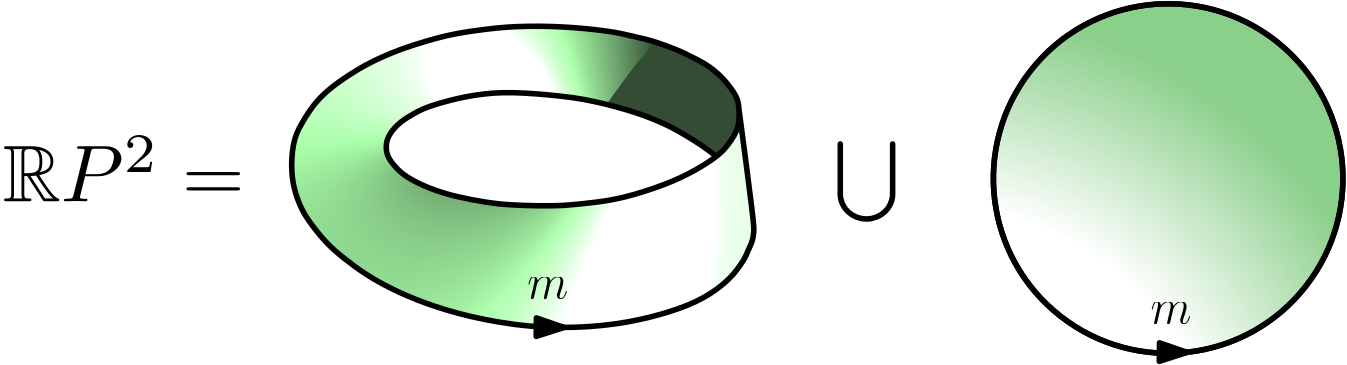 <?xml version="1.0"?>
<!DOCTYPE ipe SYSTEM "ipe.dtd">
<ipe version="70107" creator="Ipe 7.1.8">
<info created="D:20140725150342" modified="D:20160228123153"/>
<preamble>\usepackage{amsmath}
\usepackage{amssymb}</preamble>
<bitmap id="1" width="977" height="695" length="73543" ColorSpace="DeviceRGB" Filter="FlateDecode" BitsPerComponent="8" encoding="base64">
eNrsnYe7VdW59f+o3CRGYzcSk9iNvRBL7CUGsQSNNYIINhQUwQKCNAEbClix0zwiHenlyKH3
Pu+79rv23HPPtuYqu4/xzIfHmy/3PvfTs/f5ZdzxjiEEBEEQBEEQBEEQBEEQBEEQBEEQBEEQ
BEEQBEEQBEEQBEEQBEEQBEEQBEEQBEEQBEEQBEEQBEEQBEEQBEEQBEEQBEEQBEEQBEEQBEEQ
BEEQBEEQBEEQBEEQBEEQBEEQBEEQBEEQBEEQBEEQBEEQBEEQBEEQBEEQBEEQBEEQBEEQBEEQ
BEEQBEEQBEEQBEEQBEEQBEEQBEEQBEEQBEEQBEEQBEEQBEEQBEEQBEEQBEEQBEEQBEEQBEEQ
BEEQBEEQBEEQBEEQBEEQBEEQBEEQBEEQBEEQBEEQBEEQBEEQBEEQBEEQBEEQBEEQBEEQBEEQ
BEEQBEEQBEEQBEEQBEEQBEEQBEEQBEEQBEEQBEEQBEEQBEEQBEEQBEEQBEEQBEEQBEEQBEEQ
BEEQBEEQBEEQBEEQBEEQBEEQBEEQBEEQBEEQBEEQBEEQBEEQBEEQBEEQBEEQBEEQBEEQBEEQ
BEEQBEEQBEF10mFxeL/Yz2+32M3/Jf3FLrGL31axdafY2S2614v168S6TWLTWrGW3hqxht5q
sZreMrFslVhFb6VYuUQs+Un8tFgsprdILPpB/PC9+H6emPez+HmBWEBvjpjTJbroX6f3o/hx
vphP7zvxHf17vhHfzBVz6d9A/zb6H8KP/m3076d/Jz36n0n/ZvofS/9megvFQnq/iF82iA3y
0f+e+8Q++l+b/twr9tLDP2UIgiAIgiAov46II/QOiUMHxAFiZuJM+nO72L5H7CFg3ia2EYLy
+1X8ulFsZGYmWpaoTI/YdYVYQW+5WE4UTW+pWEqPKJr5mR4hLsEz8zMjseRhgmHCYGJmxubZ
YjY9Rm56BNXfim8Jqul9Lb7+Snw1S8yi96X4kt4X4ovPxef0PhOffSo+/UR8Qm+mmDlDzKA3
XUz/WHxM7yPx0TQxjd6H4sMPxAf03hfvvyfeo/eueHeqmEpvipgyWUym9454Z5KYRG/isYkf
HP1gwpEJ4w+P/+bINzMPz5xxaMbXh77+6tBXXx2M3tyDc+mtPrw6eodWbz68md6eo3vwcwVB
EARBENTGOiqO0uO/IJDmxyxNj11oAmmCanoE0lvElh7RQ2+z2EyPuLpbdNPbJDbRI8aWDvA6
sY6eZlMzdTNy859E3QzejNySutlYlpa1RG7+k6mbwVujbkJuSd2M3EzdxNv8p4e6CbmZul3I
TbztoW5C7olHJ044OmH8kfFE3eMOjRt3cNzbB94eu38svTH7xozZO+atPW+N3j161K5R9N7c
+eabO958Y/sbr297nd747ePHbRv3/vb3P9356Sc7PqH33a7vftrzE73ug927j+yO3uHd+KGF
IAiCIAhqWq6WBvVBcfCAOECPuXqP2MNPjXnsFDvp7RA7GLaJutnBJuSWj5GbqZv/ZOpm8Cbq
ZvBWqVsa3ardHULdqtGtUrfqdXOGRBrdKnWrRrekbkJuSd2E3JK6VaObkJupm5BbNbqZugm5
mbpVo5uQm43uGLkPVpD7rb1vSeTmP6uoe+vrr215bWTPyJGbR47YPOLVX199tfvV4ZuGD984
/JUNr7y8/mV6w9YNm9w9eeiaoe9semfSpkmTNk76cceP83fMX757OT0C8l2HduEHHoIgCIIg
qHAdE8fkk3R9WBymx641MTY/Jm3OhNCTIWTpafNTwZuom8FbUjc/truZulX2DqRuLWSiUbdM
aGvxEoJtfq6EiT9eInmbnzS6JXWr8RJCbkndmtEtkTvE6CbkZqNbdblN3n5jW/Tna1tfY+om
5B7x64gYuTcNf2XjK0zdhNzD1g4j5Kb30uqXXlz14osrXxzyy5AhK4a8sPyF55c///yy559b
+ty4NePGrR739uq331///vvr3p+7Ze7SHUs37N2ADwsEQRAEQVAhvM2PkdvK3hp185+M39Lu
luCtUjeDN/9J1M0JEzVkEk7dashEUrfMdfupW9rdfBEp4yUqdWvxEpW6VeRW4yWq0W2Nl0ij
2+RtRu4q6laNbkLuAxaje9TOUYzc/IKM7nURdQ9dm4Dczy157tklzz67+NlnFj3zzMJnBv88
mN6gBYOe/unpp7ueHvjjwKELh05dNXXqyqlTfpmyeNvixVujh08TBEEQBEFQBvbmMIlK3Sp4
M3XzX0jqVsHbGjKR7K3a3dLxltQto90mdZvRbhd1q6eUaqhbpW5PqNsVL9F422V0W+MlriPK
SrzkWBwvcRrde+1Gd4W32eUuG92vboqom5BbM7oJuV9a9RIhN1P3CyteiKhbIvfiGLkHLxzM
1E3IPeinCnU/Nf+pAfMGDJg7oP+c/v1n93/yhyfpDZk/5PWfX5+0bNKMVTO+2/AdvZ0HdtLD
5wuCIAiCIMiK3y7w5j/VnIk1aqLa3ZK6tYB3NuqWNSYu6nYVmKidfjJhYlK3Fup2xUvUOLfn
jlKNl6hGt4xzqy63NLotiW6P0b0jdrm1YAkb3Vq2JDK6A7Ilmss96OdB0uWOkXveU/Q06v7f
9//733f/e+LbJ+g9/s3jj3392GNfPfborEcf+fKRZ7575tV5r45fOP6btd/8/OvPO/bvwAcN
giAIgiDIDHgzeEv8lhlv1fTW7G5CbvpT2t1mwDstdatNJmaNiYu6tVNKLdGdOV5iNboT7yhV
o1u9oDSDJWkT3Z5gCWdLXEZ3hNxeo1sLlgycX3G5I+Quu9xM3U98FyP3418/zsj96JcRdT/8
+cP0/vvZf//76X8f+uShh2Y+NHDWwJd/eHls19ivVn+1YNMCcDgEQRAEQQBvgm3PfaVmd6uO
txoycZ1VWvsDc1K3p8DEvKMMjJeo1B0SL/HfUXp6SyrgfWh8stG9/Q3XBWUULDF422d0L3v+
+aU2o3tBbHQP7BrIwZLI5ZYW9+wq3o6Ru9rofuSLEnV/9nCE3J8+RNT94MwH+83o1296v/98
/J//fPSfB6Y98MCHD9z/4f0vff3SW3Pf+vKXL7s2dG3ftx0fQwiCIAiCOoe9CbZN09sEb5W6
+anRbhk1KZC65VBOInVrp5ThnYHWcRyr0a3GS6zLOJ47SovRfajK5a4yuveMzlIVaAuW+Izu
Rc9GyO01us1giZO3v6gyugm5H5zxICF3v4/7Rcj90QNE3YTc939w/33v33fve/fe++69faf2
vWfKPY9/9Pib379J78d1P27fu50ePpIQBEEQBLUrdYvqpLekbhnwVu1u9bJShkzMgLdZ3O1P
mJhbOSZ1+2sDPfs4/s5Af7yEeVvGS6yJ7vB4iR7nZuROqi4JN7o9wRKf0f3ToAi5rUZ3YrCk
mrcj5Gberja6JXLf915E3X3f7cvU3Wdynz7v9Pn3pH//e+K/755w97/G/+v1b15//evX56+d
v6pn1ba92/AJhSAIgiCo/fDbtLvVy0ozauI5q1QPKhOp27pQGULd1lNKGS9Rqdsf6vbES6xx
bv8epX3//dgk0+h28Xag0R16QWnydgm5ibc1o1siN1O3zJYkGN0cLClluaXLbeHtD+6jP4m3
pdF9z+R7VOSOqHvcv+56+647x95J744xdzw0+aGRX44c8eWIeavnrdy8Eh9SCIIgCILag7o1
u5v/VNdztKiJq0UwhLpdu/CE3Cp1axM5Zm2gFi9R7W7tlDKxM1BrL/G0BWa7o7Qa3ZWqQCVY
wkY387ZzEyfTBSUjtxosGfTTIA6W2I3u75+MkNtqdH+hX1C6giXM22qwpIq3J94dvZLRXaHu
MXfe8dYdt4++/fZRt9/25m23vnHrra/fOvD9gfQmfD9h5oKZv/z6Cz6zEARBEAS1LngzdcsT
S7XEW60TtI7muKjbulApwTstdVtD3TJeotrd1s7ADPESM84dckfpTHS7e0vMYIlqdEdVgb+G
Jro9RrdEblewZMCc2OjmYEnF6C4ht2Z0q6Ul5gWlnuV2B0ssvD369ttG3UaPkPuW12+55bXo
3Tzy5ptG3HTTqzfdOPzGe9+6d/w342evmE1v6+6t+PxCEARBENRC1K3it6Ru9bLSpG4ZMuGb
SrM8UPW6JXt7qFsbhTfLuq2hbldTtxnqNuMlrnGc8N4Sa7wkYYly/9ix+8ay0S2p2xMsialb
Q26v0V01Qymz3Aur2rnjC0p/sOTrSraEeLtidH8WUbcsLdGyJVxakmB0T7j77vERdd817i6m
7jvG3MHUHSF32eVm3r55xM3M2ze+cuM/X/4nvRuG3XDD0Buuf+n6e964Z+hHQz+e/zHwG4Ig
CIKg1sJvCd5qpYknZCK7u12V3VrORKNubSgnsTbQGupWJym1ULcZL/GP42hGt0rdWm9JotEd
J7qVeEmC0b3DeUEZ83Ypzq0a3cTbQ1dXGd2VI8qURneltES5oJRZbj1YUjK6mbcr2ZKPnaUl
fadUGd2JwZLb3qgY3arL/c9XYuS+fuj1hNzXvXjddUOuu/aFa//x/D/oPTbusRc/ePH7pd8v
37Acn2UIgiAIglqCulXwVu1uk7r5T4266U9Cbmu6O5G6Q04pzaZuT6i7qHiJK85NT4tzJxvd
+6qqAmW8RDe6rS63ESx5adVLHCyJsiUuo1tp59YvKOdUGd16lvurR53BkhmVYEmFt0vIzbyt
lpZoRrdE7oi6x1iMboncmtEtXe4q5H7uH72f69372d7XPHPN1YOvvnrQ1Y+89cjzU5//bsl3
y9Yvw+cagiAIgqDmBG8PdashE5W9tRoT60hlZupOPKXUqNsa6k7bXuKJl7gKuquWcY6V7iiT
Et2jd41m5I6ou3oTh6lbM7rDgyVyhjJyuTWju9zObTG6HbPv1jUcS7CES0u8wRLm7ShbUi4t
sV5QVpB7xE03Dbcb3dcOuZapWyL3NYOvIeS+6umrrhx45ZVPXXnFgCtuf/H224bcNmrmqG8X
fYtPNwRBEARBTUXdZoO3GTJRA95meWAq6jZrA62nlCZ1W5u6tcLAPPEStaNbi5e4eksqvF0K
loQkuk2j+7We12LkznZBucQdLPlxYGx0K3HukHZuzeiulJZMT1jDYeQODJZI3o6Qe0QcLKHH
vE2PeZse83aM3M/qyH3VwKsYuS/vf/nlT15+2f8uu/SJSy99/NJbnrtl8ITB73/7/tK1S/FJ
hyAIgiCoecCb9+I16pbs7aJua7o7LXVbTylN6jarS9QjSuskZWK8xKzpztxbUsXb7HLbjO5K
dYnsLTE2cXwXlIzcKYMl6ux7jNzlau4Eo9vfzk3UHVBactfYhGCJzHInBEscvH1F/yuYty97
4jLi7Useu4TexY9efPEjF//94b///b9/HzRu0GvTXluydknPjh585CEIgiAIaix1059ayMQa
8JY1Jp6bykKo21pgYlaXWI1uf7yEkDtnvMRV0O0Llux8U1aXRPGS6kS3bxPHc0FZDpZYje6M
s++lx8ESSzv3tOB27gn20hJ7sEQi9yv//OewhGAJZ7nVYInmcqvIfdF/L7rooYsufPDCC/pd
cMF/Lrhv2H1PvfXUVz99tWT1Enz2IQiCIAhqFH6rIRN1sFLa3VpxdzbqNsu6UxWYWPcotVC3
dRzHf0epxks8szi+JcqS0R1R9z59idLk7dd6KtUlMliSvImT2+jOEiypbixh3mbkZt6OS0sm
BZeWvJm+tCSV0f3oJdLlZuS+sN+FhNznP3D+efefd959551777l9h/QdMGrA4tWL8cGHIAiC
Ws4s5Ye/G60rNdqtzcQXTt1mWbenwEQ7pfR0dJuhbuLt8BV4zyxOiNGtL1FqRvf2NxODJRXe
LiP30NVDmbc1o1si97OLntVmKKvaudMa3dWz7641nPveKwdLpgSt4dwx5o6It0trOITcxNts
dBNvx0b3K8mlJRFypze6Y+TuFyH3+fefHyF333PP6XvOOfecc3afs/929996P9J7+JThkz+b
jG8ACIIgqPlJG7zdTtRtnYlXqVudywmhbnURPpG6XQUmnnhJyBEl8bYnXhJudOt3lJrRrcRL
rBeUqtEtN3FSB0uWxUa3XH6vGN0/uY1unn3/PvXse+o1nGzBEoW3r3+xFCx5ochgScXlJuS+
p4Lc9P76r7/+5a6//OXOv1z10FUvT3p50cpFm7dtxrcBBEEQ1FjMlk0Xck8cvN1m1C3BO5y6
ZZNJWuo2J3KyxUsSjyhd7SXE24F3lKrRnXhH6awK3O6tCmSje503WLIsNFjCRjfztmuGMnn2
fbp39j39Gk6E3N5giXS5PSWBIcESidxmsKTicv+7CrnPuuOsP9/2Z3pX/OeKO5+6c9iEYQt/
WYjvBAiCIKg+jK3OhUsSU3kbf5fa+z9bmYs5ssakKOq2lnX7TymZugM7ukPaAj17lCFG94TD
JeqWie5MRrelKtBhdFeCJZ4LyqTZdy1YEiP3p/+V7dz9ZvTzt3MHreGMLWINh3sCB0dGd4Tc
JaM7Qm7V6H68bHQ/UjK6S1nuiLrLyB0HS+49l41uQu6z/302I/df7/prjNy3R8jd65ZeZ958
5p9u+tOfbvzTGf884/b+t0+YPuHz2Z/jmwGCIAiqhdUpL+n4WXkbyN0h1K1Gu/NQNyG3i7qt
Zd1+r9tsL9GOKM22wMQ4t8bbanWJpO7QJUoz0e1YoizM6C4hty9Y8l3y7LtvDac6WEKPeTtG
bg6WTLw74u1xd3G2hHibjW7ibdcaToTcYWs4ObMlxNtE3VGwpO85Jm+fdXvkcve6tdeZt5zJ
yH3GjWcQcp9+w+mnXX/aadedduq1pz784sOf/fAZvh8gCIKgPFKDBGxsSuQGb3cmdcv/G4f6
s6GVB2agbkJuF3V7Ckz8Td2uULeVutPGua0F3arRzXFuLdFNvP3W7iSjuydhEydGbo/R7big
rMy+e4zuxNn36cbse9gajsxy29dwXr/llpEJjSUe3vYES9RebnuW2xMsKSO35nITcp9+/emM
3Kf845RTep9y8tUn3/zIzS+MfuHXLb/iiwKCIAgKZCpCKVlMwaldK28zbIO3O/CHxErdWo0J
U7c8qAyhbuscfEiBSWKom5Bbo25PvMTfW5JQ0M3BEtlbctBe0K3xtjS6494SpbpEDuIkVAXK
C8ryDKVmdEfZkmxGd5rZ9+RgydhSsOStWq7h9A8tCfQESypZbg6WmEZ3GblP/cepEXJfc/JJ
V5104pUnnnjFiRfcdsGND934ybefAL8hCIIgE6IYs9mrVGEb/jbkom412p2Kuhm5XdTtmshJ
Gy+xhrpd7SVmvESbxQkv6C4qWBK4QSmNbna5pdFNvM3PbnTP8RrdIe3cIbPvk/pkW8PhnsA6
BEsqpSVsdHuyJTdHyF0JllTz9slXV5D7j5f/8YTLTjj+0uOPv+T4P1z8hzHvjflp6U/40oAg
COpkESypQVzmbRdyaxFuzeLG38wOpG71kNZaY5JI3YzcVuoOD3X7m7qtoe7wMcpU+++plihr
eEGZGCxReDtC7u+qZt8j3p4VZ0uYt2Oje2a5tKS0huMsLUmafdezJaNSrOFI5E67hhO53A/H
55PM2/Qi3r6/5HLfe25VSaDB28nBkmtOPunqkyLqLiP3CZeewMh93N+PO+6i435/4e+fGfnM
jK9m4KsDgiCoQ0SAxFwku92svK1FSsDbkMfudtWYhFO3ZyKnqFB32vaSzPES1xKlanS/tfut
yOjeFWp0v7L+lcBgibyg1EtLuuzBEmlxa8ESfQ3HESyxrOGE8XaE3GG8nTpY8mT2YImlJNAM
llQjt2l0//GKPxJ1M2//4e9/YN7+3QW/+935v/vteb/97bm/vXfAvV2Lu7p7uvEFAkEQ1K6G
Ng8F0mPYDuRtRm4tTwLehlJRtzqU46Juf21gqn0cT6jbHy8xjW5/vMR6R5luiVIzureEbeIk
XlCWstyBwRLLGo7/glIGSwLXcMZnXMOJqFsidy3WcO4rX1A6SgI9pSXE27/522+svF0JlpSR
+/cX/F4i9/+d83+/Ofs39N/bt3/f0ZNHg70hCIJaXQRCxD+EPQw89Ky8LZHbw9vwt6FA6jbL
A9NSt7820IyXeKg7pL3EGi8h5DbjJX6jO3mJ0jS6d2cxuoeuHeo0updWXVBa2rlL1F3b2fep
KYMlAWs4MliS0+h2ZrndpSVasMQsCawES6qz3GawJDa6Gbn/9hv19e7TG+wNQRDUiqTNqMP/
13x6Km9L5NZ4O1WkBCeTkIu6zfLAbNQdUmCStqk7sb2EkDsxXmLO4niM7sQlyrSJbpktiY3u
lS+++Ivd6JalJT6jm0tLfnDPvn9Z2Ox7jNzjnGs4ibPvTuQeXI3cA4yewPIUTpwt6RdlS0LX
J2WwxJHlrjSWcJa7bHRrUC2DJf93bmxxWx+x96Dhg7oWd+ErBYIgqGlFkEN4Q2DDZcgab7uQ
OyRSAt6GwqnbrDHJSd2M3IHUbUVuT7zESt3WeAkfUWp3lLK3REt0M2+rS5QVl7tsdMtgiTS6
mbel0S15u1JdUgqWMHVzsEQa3TLOHRvdpWAJG93M22x0M29HyD2vxNuzn2TqZt6O49wl3o6N
bmWDMnK5S0Y3V3PTi3h7WlxaUukJLLncfaf05WpuelGwpPSYt3kNh+PczNsRcpd4O0JubiwZ
ETWWEHUzb9OfVbz9fNX6ZORyD6wKlkS8zcGSx2LklueTVVnuB5LXJ31rONeVjO4ycktsDg+W
eB5nTqbPmo4vFgiCoCYxtIlqiGcYYOhpvG0it9/iDm8FxN98yErdZo1JUdQdsgXvN7qt1C15
m58WL5Fxbml0W3tLnAXdvPxuBkuU5fciLyiXBlRzz3MGSxIuKJOCJdLiJt5WgyWyJNAVLKkg
d441HIncIReUycGSEnJb13CIt+npwRJ3SaAaLPFjtvWd1fssYm/43hAEQQ0kbaIXJhZ6Km97
LO5UV5PgbSgzdReeMAkpMEkVL2HqlmOUVt4OiXNrBd1qnFsNlqjUnXxByRuUiVWB+S8oE4Ml
XziruTMGS+QajjtYUsAaTr7SkqpgSdqSwFKwRM1yq/z82/N+G/3F2b/JwN7Ie0MQBNVTRC/E
KsQn/FTeTkRu19Wkv4gbV5NQBuquXcIkJF7CvG3tDPQcUXri3Bl7S1Sjmwu6D7z99v6YulWj
26Ruu9G9IbXRbb+gnJf6gtI1++4yul2z774LyqLXcKJgyROXEm8TdTNv05+B65MyWOJcn3Sv
4TAhE2/Tn2aw5P/O/b+QYIk/czJ91nSwNwRBUC3ErSOEJcQkGm+byG2mSsKLSjyREkS4oWam
btcdZWJHd3hbYOIsToaCbtXofnP7m1mM7pVOo7sqW2Izuiuz79VGt2X2/fPg2fd8azgRcpeM
7sjlHl52uYdFLje9Wq1PqsESRu5/OddwtNISYmAOcicHS0rInZm0zcAJsfeMWdjWgSAIKkCE
KIQiRCD0CEX4uZDbZXH7i0rQUgLVGrz91B2ykmNStwx1ay43/5mhoztnW2Do/vvB5CXK5ET3
ugCjm7MlhtHNvD1wfsnoLgVLmLojl1sa3V+XsyUcLCkZ3ZHLXTK6mbfp2Xn7vQpvu4IlEW+P
La/hjLas4aRuLCkiWJJYWhINvt9ypj9YYi0J/MPf/1AUZrseSk4gCIIyiPiE4IRohMFDPo23
E1Mlqbq4ESmBGkvd8v7XT90acuc5ovS3BVrHKBm5tXhJsUa3tolDvC2Nbg6WSKObeZuN7nTB
kvlJwZISbxcTLJncp8+kPhFyl4Ml4Ws4Nw2/qWoNJ32wJMHoLm2+x8jdN8qWRMGSssvtW5+8
MWh9UkXi31/4+6gnsKBgiT/sje8cCIKgEE+bKZpIg5/G2yGpEg25A+cmAy1u/DOCak3diUa3
mS0JWYH3HFH62wLpWY1ujbrNWRx9ifJI1FuiFnQzb0vq1oMlW4oMluS8oIxLSz4LCJa8V2V0
J8++j84++y6R22p0xz2B7HI/dkny+mTfc1TkDioJlKUlSkkg8Tb9WRUsuagmwZLEsDe+eSAI
gjQRhBByEGAQXfALR27J24zcgV3cjNxapISR28rbQG6oSahba+r27FEycgcu44TES1yzOOYd
JfG2anRnHsTJdUGpBEssVYFFGd1y9n2ar7QkNrpTzr7LLHd8PlnKcjcwWGKWlnCQW28scaxP
1oG0rYETfPlAEAQReBBjEFEQTvBL5G2J3ImHk1bkThspwdUk1DzULV1u/jPzMk4gdWtGtxkv
Yd7WjG6tt0Qr6FaDJVFvibr8Li8od8RGd2UQp14XlDFyey4oP/NdUHK2JOLtEnIzb0dG96SS
yz3p32mDJZ4s97XP24IlA0ODJRFyPxhaWhLx9u1Z1ieJuq0Y7F+frMVD4ASCoI4V57S7RTc9
jbdDLG7J24nIjUgJ1H5ed9rCwHCj20Pd2h1lYpxbK+hWqdtldDsLujNv4iyxJLolcsdG99zY
6K5kS8o9gY9//XjE27NS8HYcLHk3fbCEkdsbLJFZbtPollluj9FtLS3hAUribaLuxPVJV2OJ
DJaoazhqT6BWEtgQu5sbTnBlCUFQJ4ghlliCyIFh24/cGQ4nA7sBsX0DtYHXXSPqlshNj3lb
Ure1t4SQW+stSS7oTjS6OdHNvSWpqgJ/iY1uvqBko5tdbnoZgyVfFhosIeoeZzG6zTWcnKUl
xNuxy/14yeV2r0/6giV3JqzhqAOUxNuEtdbGkuP+flyjMNtleqNaEIKgdoVt4gdiBqIFfiZy
mxa3pG4zxZ2I3OHdgIlFJeBtqHmoO884jkrdErk91J0zzh3eWxKe6CbelkY38/awdcMSNyj1
YElX6mCJPvueZHRXZt+nppt9l8gdzb6X13CiLPcr/2Tevn5olOUm6o54+/mIt3s/0zvibRks
eaoULOkfBUtii/uJMnI/Gro+KY1uV2lJNPh+4xnJwZJLT2gq0jZNb4A3BEFtQ9pEDkTOhAf0
JG+ryO1JlXiQ21VUYu0qCUmVALmh5qduT2FggUZ3qji3GS/x9ZYEGN3E29LoLuaCMrEqUAZL
Zj9pNbrjLPeXztn32Og2Zt/Ndu7Y5R5f2nwvzb5HwZIxd1Tx9usl3vYGS2RJoBksKWYNh5H7
rihbkm19UgZLqnoCL/h9c7I30iYQBLWuiB84qs2nXvK5eNsT5DYPJ3PWcXuC3C7kxj9QqOHU
rWZLCjG6NermtkD/EaVnFscaL/Eb3TyIw0Z3HCzZrVxQVg/ipA2W5DW6v/UZ3VGwpJQtiXh7
RtTOnRgs0bPc4yLermmwJKS0hHu5reuT0uW2ZrmtwZKqnsBSKbcsCWxmr1s1vXFiCUFQC5E2
QQIhAZEAP5O3Veo2edtzO2nWcWujk66uksQgNw4noSanbpktybACn0jd/jg3IbcnXhJodNOL
q0tKBd2pB3HKF5QjukdkNLoX2S8oK8jN1dwlozsKlpSyJc5gCWe5Ey8op/btOyVjsCTefH81
2eh2reFEWe7+l6cqCZTBEmdJoDS6ldIS4u2oJ7AFgyWebpPunm58O0EQ1JwiZiASoF/9/PzI
7Qlyh9xOpq0HdAW5tUgJUzcOJ6Fmo26ZLQlZgXdRt0Ru4m1G7vCO7sR4ibb/riI3d3Q7l9/Z
5d6nxLlLyO1ffk9rdKvt3NLlLjBYUrWGE250v102ut2z72q2JHK5S0Z35HK/eF0x65NmsOSe
c87pc46rtCTi7Vv0xhJrsKTlSNs6poO0CQRBTSVCXPpdT0/ytorckrqtvO1B7sQgt2Zx+28n
s0VKgNxQM1C3zJb4Jyld1C2NbkZuep4JeKJuzwR84h2lGizR4txaQbca51aNbktviasqcGNV
VSBfUDJ1+zYoFwyOstw/5QqWqEY3B0t8F5RT+salJe9YZt+jYEkpW0K8ffuo29OuTxa1hqNm
S3iAMnVJYClY0gakbZreBN4wvSEIaqCIBOhXP8O2htwmb7uo28xy57mdTGVxo44bagnqltmS
kCF4Sd2a0c0uN1F3trZARm4XdauzONaCbk+c21LQvVvvLalKdHdXEt2FBEtcRrdv9t1rdEcu
9/sll5t5+90Sb2cLlnBjyfCbOMudNlhiN7ofiYxu4u0Iud3rk/7GkijLfZO+hsOAetLVJ0U9
gaWSwDYDb8S8IQiqv+iXPv2W57Fpk7ddyO0JcmcbwbEid8jIuwe5YXFDTUXdaqI7cQieqVsz
uovq6FaNbnlEmaq3pELdSb0lMtHNcW56ocGS1UEblLHRHXJB+c0TEXKXjO7I5S4Z3czb9JzB
kvf1xpLkNZyAYInL6JbIzUY38fZVA6+KXO4BVyQHS/5TCZZ41ietpSXE28Si1saS9vO6cV8J
QVA9RRjADSQM2xpyW11u/+1kziC3/3bSityBCzjgbajh1G0muhMnKemTpcVLMhcGMnJbqVtu
4mSbxfEY3czb9Kc/WBJR96aSy70xzQbl4oQNSuLtAXOiI0rmbblBmRAsmZEcLKlaw5mkB0vC
Z985yx1Vc790fU2DJVUXlHeVSktuj7IlyVM45bqStn+Dhg/ClxUEQbUQ/eqn3+P0G5yflbcT
gyXZUiWJt5MhQe7MyI1/9FBDqNua6PZPUmrxEk91SWajO9UsjnX/XS3oZt5mo9s/iGO9oKwM
4lgvKN1Gd+RyM3KbwZLZSReUAcGSyOj+ILXRHfF2CbnjzXdPSeDQ6+PzSVewZKA9WBIh92Pl
NZyHLaUlkct9b1JjiYHcWrCkc95Zvc/q278vvq8gCCrK1qZf6/Trm353m7ztsrgz1JWYyO1K
lQQit4e3E28nYXFDDZfMloQPwavxEi1bwsjN1J0hXiLbAj1HlBK5zXiJ9Y5y4tGJE49MTLH8
bq0K3OSsCmTeZqPbXs0deEGpBEt8Rvf02OiW7dyq0c0uN72Ityc5giWjS2s4AcESmeU2jW6Z
5TaNbs6WRMGSUrbkov+WePtBJcudFCyRF5TaGg7z56n/iJCbSwI7jb1RbAJBUE5bmwCYfl/z
k7ztoe7w28mQLHcicssgtxYsSbS4UwW58ZMANdzrDqFuNV7CnzvtiFKrLnFRNyM38Ta/PLM4
6v57ht4SV0G3y+jOsEFpuaCcU2V0+y4oP4uN7sjlLhndkcv9cUCwZKIyQJkyWBJSWhLxdgm5
/cESmeVODpb8K0LuiLqrS0usjSWdBtsAbwiC8oh+j9Pvbvo1LXnbpO4MWW5rkDsky+26nbQG
uV23k0zdqZAbLjfUWMk7ShkvoWdStxYv4c+XekTJXndIqFsiN1N3SEe3ZnTT04xu5wUlx7kV
o3vcgXGpjG5fsGRV8gWlNLoj5PYa3YzczNv0Z42CJRbkdhjdUZZ7aCnLPaTE289HvN37GVuw
pH85WPJEOVjyaDlYEryGUwmWONYnOVjSybCtRk24URBfXxAEJcI2kbZ8LuQuMFgSXlciLW5X
Q6B1BCd85x3IDTWhy61RN72QAhP1iJJeYKhbZktksEQeUWpjlPKI0qRumS3x9JaocW55Qeky
ukftUBLdW0out7yg7C5fUG7IfkHJvSVsdHOce8CcAdEGJSG3N1gikbsSLPnYGSyxruHcPd5u
dBNy0wsJlsgstxksSbWGQ7wdbb7fZw+WONcnq4MleMh4QxCUKPqFTr+siZ/pN7ILubNZ3Iku
txYsUW8nXaXcqRoCPTvv/hEc8DbUhNRNL7HAhLMlgcs40ujO3BaoxksSe0vMgu6qJUruLVGr
AtMES8KNbuLt2Oj+aVD2YElSNXfV7Pu75dn3SeV27lK2xMLb5Sx35mCJM8v9eDnLnbg+aQuW
WNdwJGR24O1kYKsJHG8IgiRs0+9lznnyC3G5E7PckroDGwILKeVODHJnaOTGTwjUPNRtHYLX
qFutLjELA13xkpwd3VwY6IpzW3tLrAXdscttBEsi6i4HS2LqJuTePMJT0K0Z3b5gSVf2C0oT
uSOjm5D7w9jorvB25mDJyFCju/dzJeR+JspyR9Xc6UsCXcES1ei2BkuA1v6HHm8I6nDRb236
XUy/fOm5kNtldGcLloTUleQPlliz3BmQGy431GzUnVgb6CkMtO5RMnV7jigTkTswzu0q6Cbe
5kR3IReUr6x/hXg7Rm5rsGRpQrAk3Ohml/vhzx6OgiWfPFTF2+HBEqLucf/yGN1mtoSNbuLt
G4bekH190mN03xcZ3cTbEXIHBEuA0xjQgSAoELb9yJ05WFIL5Ha53P5S7swuN5AbagnqlqeU
1uoSlbrNeAlRt8yWMHLLI0qP0U3ITY8tbn9boCdeYh3EqVD3vuqC7p2jRu0oGd1c0L3l9eiC
sicyuom340T3+lf0DcrwC8ou3wVl5HLzII6jsSQ0WFJtdHtm3znLfevrkdFdYLDEY3TrwZJq
5DZLAnvd0gsUDccbgiCP6Jcy/eal37Mqb2dAbtcUjv920qTukLV3ydsacluD3FbeTgxyM29j
BAdqRermeImaLbGuwJuhbulyh3d0B7YFstGtxUvkEaUlzu0t6NaMbpktsQZLgi4oHVWBzNu8
QWltLEkRLCkb3fd9cJ/L6K643N5gSYTcIyPkDgmWeIxu4m2i7sBgiSXLXW10Mz1ysAQUnfb1
7tN7xqwZ+EKDoLYU/Y6m38U8hMEvELnTGt2BLnfOxhK/y52qlNu0uOFyQ01O3XIiR6VuNdGd
agU+fAI+bVugrC7xDOL4e0tio5sT3aUlSktPYHWwRDe6VyYY3ZHLvcARLPkhtJo7zpbMtMy+
xz2B/mDJ2ymCJRK5TaM76gl8tnf+YIm9tEQLltwcBUsAzzmjJrishKB2Ev06Jv4kcl4uludE
7vyNJZK6PWvv4cjtcrlV6g5sCESqBGpp6vbXdNOHSwt1y2yJq6PbRG6ZLWHkpqcit3pEqVF3
Ypzbb3THpSXq8vtWy/K71eiWy+8Rci8vI7ermrsrqJo7MrpnOYzuGeU1HGuwZGo5WPJOcrDE
v4YT8fawooMlSmkJb7771ycBzAV2CXb3dONrDYJa3dmmX7gM2/wyIHexJYGFBEv8DYEIckOd
IFkbSD+95jiOWdOthro91SVWoztDWyBnS1wzlH6jm3ibqNs1iKNeUPqN7mFrhhFv8+x7JViy
LOUGpWF0c7akkGCJVlpy19i74tn3t+LZ9yjL/UYly33T8Js4yx253ENLwZIXr898QUm8HW2+
O9YnXY0lZ95ypkyV4CHgDUEQ/RamX7j0+1TCtsbbJnUXFSzJsD7pmp5M63JbbyetwZJA5MYP
EtQS1K2N49BHwBzHkSvwruoSa7wkbVsg8TZRt9pbYrYFWuMlbHT7l9+rjO5tFaNbTXQTbxN1
M2/HpSUBF5SDFwyuVAXO143u5GDJpxXqNoMlWmlJVM09OTa6o2DJxHJjydhSsOQtZ7BEutye
YInV6I5c7gFXJAdLHCWBqtHd69ZenNzmYAk4GTkTCOpk0W9eQlb6NUq/QOmpyG1Stwu5XUZ3
tvPJtOuT5g5ONuS2Gt0mcluDJWxxg7qhZhafUnK2RK3pNicp5R4lu9zmMo41XqJlSwi5JXWH
twVK5KZnGt3czk2v0ltiW34fs2eMa/ldzlBaq7nVYInlgnKRbnTHpSWJwZLAC0o5+14yuiPe
ftfeWGKWBPqDJVbkvvb5aznLnT9Yol5QEm//7d9/k8GSk68+GS53TR9yJhDUEqJfo/Qbk2E7
Ebk9wZKQbEk9B98DgyWpGgJV3obLDbWo1ES3ZxxH7lEGLuNYjyg9RjfxNrvcjNyetkB1/906
iKPFua0F3cTbb2x/Qw2WjOgeYQmWrA0yurVgibS4o2DJnOALSnX2fUbE29Hse3WwRJYE+oIl
Y6uCJc4LylK25PqhJd5WgyXPBgVLIuR+zFJaErncDzgbS4i0T7vutD9e8UdQcX3AG99vENSc
IkylX5oab5vUXaNgSYZe7hDklhZ3YGOJB7kRLIHaUuoQvGeS0nVEaV3G8R9RatQd2FvCR5Rq
W6AZLNF6SyrL7/sriW7/IE7IBiUhd7Zq7iqj+6vogpJ4m41uf2OJJVhiu6C0Gt2Ry/3GreGN
JUGb70+UN98fLQVLmLdLLrcnWPLn2/98Su9TTr7mZMAwciYQ1JmiX6/Enwzb8nlcbo/Rndbl
ToXcJnV7pnDCgyWM3PJ2MrwkEMgNtYfUmm565iSlVtPNnziVurVlHJkt8bQFatUlIdTNVYHW
QZyqOLey/C6N7jH7qpffd4xSgyV+o3vo6nJV4C8vahuUFZfbuKCsMrr5gvL72Ogm3paDOKHB
kiSjO3K5S0Z3zmCJRG4tW5IzWMLIfebNZ55w6QnHXXQcSLjOb9DwQciZQFDDRYxK2Ey/HFXe
No1uF3JrwRKX0a3ydn6XO2ewxJXlZvBODJb4S7nNLDd+xqBWoW7T61bHcVyFgWq8RLrcro7u
kIJuLdHN1J2tt2T84fH+QRz/8nvcE7jaPogTYnQTbxN1pwuW+I3udyOjO+LtKfZgiV4SGFDN
ra7hRMj9fOxyE29HyD3QCJY8UQ6WPHoJu9yeNZxz+54rgyUnXnni8ZceDwAGeENQp4mokmGb
XzhyZystKXAKJxty5wmWhLvc5g4OftKg1qJuWdPNRre1ukQtDJTxEulyWzu6ibql0Z22LdAT
5zYLul2DOBF1Oy4o4+V3Rm7XIE4JuXWju4TcutHdVdmgTAiWJBndjNz+xpLMF5Qab3uCJeFr
OJ7GkjNviSxucG/DByuRM4Ggeop+bxL3Sti2Inf4BaWK3J5gSeYLymzBkvDB98zrk4HIDeqG
WpS66YfcWl1Cnya5RynjJTJboh1RSupm5KYX3hZI1O2Pc5tGt3UQR+0tsRZ0m8GSiLrXO5ff
LReUpssdVs0tkZt4m41uf2NJyAWlZnRnC5YkruGowRLL+qQSLOEu7hMuA283kd2NrzsIqrUI
F+mXI/0G5OdB7sBgSXhpSY1cbnMNJ7PLrRrdnoZARm7mbdf0JIIlUItKHcfheIm1ukSLl8hs
iXZEqS7jJB5RpmoLlMjN7dz0zN4Ss6A7Xn7fE11QRqUlScEST1Wg6nKbG5RanNtldEfBklm2
zfcZyReUltn38RF1S96+Y3S5mvuNFMESfQ2nlC0JLwk0gyWE3H+68U+nXnsqQLfZzioRMoGg
Gol+gaqwrfG2Sd2Fl5a44tzZegLNYIm5htOQYAnOJ6F2om5rTbcWL/FXl7DRHdgWSMjNbYHm
BSVTNxvdkrqtce5Kb4lt+Z2QOx7E2VFyubcpy+/S6O4uZ0t4+b1cFagGS15Y9oJrg9JndH//
pB4s+TJlNfd7JaN7SmR0x8GSicVUcxNvXzfkurTrk5Y1nJLRTbwdbb6XgiUnXHbCb8/7LSgX
djcEdQJs0y/BRWKRyttW6g4PljSqtCQEuc3SEg25tWBJyOB7WuRGqgRqXcl4iaswUA11q4WB
2jKODHVrR5Quozuwt0Qid3hvybgDUVWgNVhSNYjjuaBcY7+grMS5Fz1rvaCs8PbsSmOJFizx
VHOz0U28TdSdOViiIje9aPN9xE35gyXS6I5c7oedjSUnX33ycX9HRUlTP6S7IagQ2KZfi/TL
jl8e5M6cLUlVWmLNlgSeT2ao5vZkua3BEhO5zSkcBLmhtqFurbqECwPpAyJD3XIZx7pHyUa3
jHMzcqtHlCp1Jx5RSqNbWtzscicY3Ucnmi632VsSLb/LC8rNI/zBkiqje6nF6K4MUM5/asC8
AckXlCWj++EvHmajm7MlqTbfY6N7vMXoJt6+bVSOYEm10U28fXn/ywODJWf/++zTrj/tj5dj
9QZlJhDU5iK8JE6WvG2l7lTIrVJ3YGlJ2jWcxDi3BO9UaziBPYGay60a3dmmcDD4DrWutES3
jJfIAhP1iFKrLpF7lGqcWx5RmhPwakE3PRdyp+otIeSuDOIkLb/LbAnxtiwtial73ct+o/u5
pc5qbj1Y4ja6/Y0lngtKy+x77s131ejOEiz5T2R0n93n7DNvPhMoizITCGpv0S9H+jW3UCzU
eDvR6C6ktKTwnkBrY0mNqrnNYIlqdJuD7yHIjR9IqEVdbrUwUKVu+oywyy2PKLVlHA51+zu6
ZaI7Q28Jb+JYqdu//G41us1BHDVY4qoKdFVzD14wOL6g/NF5QUm8Tc8XLAm+oEwdLBlZMrpf
LRndr5SM7mERdRNvR3HuTMGSqpLAfhfwAOV595138jUn/+783wFlW+uNnjwaX4AQFCL6/UiU
S7/U5EuF3JkvKHOWliTGudNmS9IitzZA6UJuD3Ujyw21PXXLULenukRSt/WIUpuAD2kLDOwt
IeSm5xrEiaj74HjV6NaDJfKC0rH8zka3pZp7WegGpRYseeKbJ6rWcJKqudnotjaW9JnkC5bE
pSXKGk4ULBmRMVhSZXQ/Xtp8twVLzrnnnFN6n/KHi/8AgkWZCQS1JWwTr/4sflZ5O4S6M8e5
PdmStNXcOTcoM6zhhFxQqsjt521/YwmoG2pp6uZ4Cdd0M3W7qkskdatHlFpHNyO3qy1QQ27p
cqszlCZ1M2+bce5JYtKko3pviTVY4jG6ozj3+pdDLigtG5TBwRLrBWWqYInL6Cbe1qq5ZZY7
7QVl5HIPuCKkseSMf54BcG116p4xawa+AyHIFP3Wo19nfJqkUXfdsiVpS0sSXe481dyeC8qQ
NRyPy83gjZJAqGOp21VdIkPdZnWJpG42us04N1O3anSH9JaExLnlBaW5/G4O4kije0R3lOhO
3qBcUb6gXKpsUC6oDFCGVHNXIfcXSmOJsvn+wEcPhFdz+4Ilr5eCJSPKwRKr0f1CZHQTb/d+
rneqYAkb3efee+5f//XXE684EdSKCkEIajPRbz1CXAnbJnI3Q7Ykc5zbny0ppCeQqTukJzD8
ghJZbqjNqFur6ZbVJSp1c7zErC6R8RI2utU4N1N3trZAjnMzcltnKGVviTmIE1N3Gbmjgm61
KtAdLHFuULpcbkc1d4TcJaM7bbCEkTuq5ubSklI1d8zbyvmkP1iiGd2Ryz3shizBEml0P1Iy
ujlb0u/CM/55BiIlCJlAUJuJfqnRry2Nt9NmS/yDOKmyJSHInX/2PdsFZSqXO3GAEueTUEdJ
juN4CgPpU8Yut3pEqe5R0jeGdkRpGt2eI0qJ3P7eEnqyoLsS5z5s6S1RjW4zWCKX311GtydY
El9QOozuFNXcM0trOIrRXZnCCQ6WaEZ31FgyspjNdz1Y8lAULPnzbX8+/pLjQaq4qYSgthHR
JsG2fH7qbki2JKSdO6fLXQhy5+kJ9G++I8sNtRl1y8JAlbrlKaX1iFLGS9Q4t9kWSLytVpd4
CrrZ4vZTtxks0eLc0fJ7OdFtDZZYjW6i7qpgyS+lam5Hb4k0uom3B84fmBwsmWUxuvvN6Pfg
jAdTb76PKxvdYyKj2xcseSXggnJwZHSHBEvOv//8s24/C8PuCJlAUNuIkI9+Yam8HWJ058mW
1L8qMM8GZS16Av0DlK41HGl044cWagOxy20tDKRPDbvc/NEzl3Fkb4l2RMnULdu5CbnpmUY3
8TZRd0hviRYsqeotKSP3uAOlGco9RrCEe0vkIE7Z6I5n39e9HL5BGfH2Anew5AdHNXcJuYOq
udnonmqp5o5cbqOa2x8s0YxuRm5/sCRC7lKwJELux2LkPuuOs+Bvo7gbgtpDhHP0a8vk7QzI
XaPeksCqQNcRZfggjueCMrEnUBug9PcEWuPcnmwJXG6ojV1ua2EgfUas1SXS6OY4t3lEqVaX
+NsCQ8bfPTOUWm+JaxDHNLqrgiWl0pJha4a5jG7ibaLuKov7p4ALyq8jozs8WHL/h5XSEja6
zSmcxGpudQ2HeDtCbiNYIpHbFyxRSksIueFvI9oNQe0hokH63SRffurOnC3RXO5A6i72grLY
DUrN5VaNbrMnMDzODeSG2kl8RKlRN7vcMs6tVpew0c2bOOYRpVpd4mkLVKsC1Ti3RG7XIA4j
d2WG0giWWJbf5QWlbRBHXX6XRvcLK14YsmKIP1hiNboDgyWm0X3/B1G2JCFY4r2gJN6OqrmV
xhJpcauNJRF1P6sESxTkjjbfn9Q33zE0iZAJBLWB6Lcb/eZSedtK3TmPKIvqLXG1cxeSLbHO
UHqqAl1xbs3o9lxQerIljNyeNRxcUELtR91qYaB0uWWcW60u4bZAuURpdnSrmzjq+Ht4b4mK
3C7qJuSWgzjjD4+vUHe10R21c+94Uw2WRNRdvqAcvmG4eUHpCZaoG5QRcpeM7qpgyXeVYIne
E6gZ3YzcZrDkXXuwJC4tKa/h3DnmTn+wRGa5tWBJVWmJu7GEgyXn3HPOSVedBBDtqNe3f198
JUJtBtv0y4t+GdHz87aVupstW5J/+b2oOHfgIE5IT6B5QYmeQKgTqJt+2q3VJTJeIo8o1Y5u
Gepml1ttCwzsLZHU7b+g5IJu2ROoDeJovSUhgzhxVeBaJViyslzN7b6gzFDNHcW5vcES/wWl
muUOCZboWe4hUbYkMFjCRve595570tXg7Q6NdiNkArWH6HcZ/WJi3rZSdwajO0+2xIPctc6W
WJHbQ93hgzg5Z9/D49z4eYbaibrpZ5tnceQRpfS62ehWlyjNjm52uV1tgdY4t4rcqsvtom7r
IE5VQXcJuauCJVqcu3xBGbncvEFp9gQ6jO7kam7jgjIKlnyRpZq7KlgysbqxJOCCUuVt3eV+
tvqCcmBkdGtZbuLtk68++XcX/A78iWg3BLW6uZ0KuRON7hplSwKX3xt4QRkY57ZuUObsCWSX
G9QNtZnRLePc0uuWyzjqEiV9QrV4CbvcalugGi/Rjig1o9t/QUnIbQ2WVKhbXlAesF9QmkZ3
ZHFvGl4pLeFBnBJyV9q5S0a3Hiz5eXDiBaW1scQaLImzJR+Vstwf3u9pLDGDJZrR7QqWyJJA
84KyUlryVJQtiRtLShb36Tec/vsLfg/y7HDqRo0J1LrmNtHsj+JHeonUnfaIMme2xHNEWYuq
QCt1W11uCd5mtiRxhtKK3InL70waptFt7Qmkhx9sqM2oWx5RstetxkvMI0rZ0W09omSjWz2i
1Ixu4u2Q3hKeoSTktveWlJffPYM4bHR7giWWOPcvQxKruTWj2xoseWyWz+hOtfmulZakC5ZU
r+GovG0GS/52999OvuZkMCcevRmzZuCLEWotSdi28nb9syWZje60M5Q527lN5PYY3f5sSWCc
GxuUUCeL49yc6NaWceQSpbmMYz2iZKM78/h7Ym+JpG7rII5W0F0JlvQYgzh8QVmuCqz0BPov
KBcMIt6OBnHUYMns5Gruhz97OHzzvcroNqZw7hh9R8gFZeRyDy03ljx/La9PyvNJM1hy/v3n
n3DZCUBNPPWgEiETqCVEsEc8LHnbBd6NzZZkm6FMmy0p5IjS43JbsyVpXe7EOLdqcSPODbWf
yy1rutU9SlldonV00ydUi3Or8RJ5RGm2BX4vvmfk1uLcjNwc52aL20XdZpw77i1RjO6qQZxt
+iCOanRHwZI1Sk8gV3M7Liij88mQam7lgtIXLHEY3WmDJZrRnbw+aa7h9L/i4kcuhr+Nh4NK
qOVEkEYMSb9lTN4OyZYUbnQ3f29JyAVl5uV3DblV6k7bEwijG2pv6tb2KM0jShkvUY8o2ehm
6laPKLW2QKJu//i7f4bSXH43e0vY6DaDJeYgTrxBafQEWi8og6q5Zz/55PcRdVcFS74Mq+b+
MHTzXSJ3bHQTcqcMlqilJWpJ4J9v/zPwEs9F3fh6hJpTxG+ExPT7Rb78yF240a2Cd3g7d8gR
pYrcKnWHb+J4kDvtDKU0uq1HlCGbOOryOzYoobYXG91M3dr+u6Ru+txZjyjpe0A9olTbApm6
54q5Zm+JpO7E8XfZE2jtLSHeHn9wfNUgzq5Sb4lidHOiuxIscQ/isNGtB0sWDo57Am1Gtz9Y
YhrdZrBEIrf/gjJk891ldFemcJQsN72z+5yNSAkeqBtqLdEvHRW2rcid7YgybUd35rZAzxKl
ZnRnbgsMRO4Qoztw+T0xW4I4NwSp1E0/8LIwkI8oubqEPlyyukQ9oqQPO30haHFuNV5ijr9L
5FarAtU4NyO3Z4ZSGt2xy31gnKe3xBUs0YxuydtanNtqdCcGSyLqLhndEXKXjO44WDKjX7+P
Q6u50wZLVKM7JFhyzj3ngLfxkDCBWs7cpl8r9BKpO8MdZdolyqKOKAOXKGt0ROlBbo26/YM4
iVWB4dQNoxtqb2mFgWZ1CR9RqtUl9KFWN3HoC0RtC9Q2cdTxd6Ju1wwlU/dH4iN6ErntM5TV
wRK1tyQyuneOVl1u/YKS49xrhw1bpwzilC8oX1j2gnlBmRgssRjdAcESLcvtCpboF5Rv3hZn
S8pGd6pgCSH3hQ9eeErvU8CTeKBuqFVEv4AYtgORu0Z3lDVKdAfeUWZLdPs3cUKW3zXq9se5
VeoOuaBUedtqdOOHH2o/scsdXl2ixbnVtkAzzq3GS6y9JXITxzNDqQVLqqhbXlDu1oMlcW9J
eRCHje6osYSruauDJTLOzReUzywqV3MvSK7mpid527n5Lo3uaZHRXdVYMiWhmpuzJVGwZFS6
YIk0umWw5E83/QkkiYehHKhVzG36RaPytpW6s91Rpu3oThUv8RR0B7rcabMlGWYoPZs4ib0l
ITOUriPKxE0cuNxQe2dL6Oc8sLpEi3Or8RL6CtLi3GpviRnnVntLPEeU3BNYNYjDvSXlgu6x
e8f6B3GIt4m6rcES1eiOgiXLns9TzR0jt+2CkktLUlVzV1zutJvvL9qncP5y51/+ePkfgZF4
aR+GcqCGmNv024R+gyQid93uKP3LOOFHlOHUnbktMG2iO7G3JNUmTmK2RKVuV5wbRjfUrtkS
PqKU1E2fC+2IkqtLzCNKGS+hrxc1zi3jJdY4d+AFpWsQR/aW+AdxuCrQOohjGt16sKRE3dYL
yihYMse++W4a3WqwJHK5bcGSitH9TmR0q1M44dXcicGSix666PcXYmUSD1431AKi3zIE2/KF
UHczGN2BS5SebElRbYFpe0tCCrr9ie5iN3GA3FAnUDeHurX9d7W6RDuiZKPbPKJUx98JudU4
N1O3Z4aSeJuoWwZLrNRtGcTZWzG6R+0YFbncWyzBEs3odgVLVKObeHvQT4PyVnPPcFZzh2++
S+S+9fVbUwVLLn/ycvjbeBiFh5pf9KuHeFXlbStyZ7ujNI3uYu8oPUa3J9Gdsy0wsaA7M3W7
jO5syB24iYNsCdQh8RIOdfMRpawu4XgJV5eoS5TS6FY3cZi62ehml1vrLVGPKAm51Th34gxl
5YKyHCzRBnHY6DZ7AjWjm3k7GsQxLyiXx0Z3RN2LnvVVcxtGtxosefiLhxMuKFNuvkfInWPz
/dRrTwU04sHrhppcxHvEwBpvW6k7JFtSyB1lw8co8ye6a13QrVF3tk0cDblRFQh1AnXL6hJ5
RMnxErmJo3Z00wdci3PLeIkcf9eom5BbqwpUje7pYjo9tbdEUrd/EIeoW4tzR4M4W0tGt+wt
KRndWjW3dRBHutwyWFLpCaw2utVgSVWc2zC64wHK6mBJfEH5rv2CsmoKJ7ia2wyWnHf/ecBF
vKIeqBuqhehXD1Ei/aagF4Lc9YyXpKLuQsYo8yS6/dTtX6J0Gd3+8Xd/W6B/E8eK3PTU5XdQ
N9Su8RKzuoQ+OHxEKdsCZbxEHlFqbYHW8XdGbusMJVO354LSOohD1B0tvx+MjO7I5d5TFSyp
qgos8/bwjcOHbxgeBUvWW4xurZq70hNoGN3+YIk6iONqLPFcULoaS1wXlP5gyfkPnH/iFScC
FPHgdUPNzNv0+4J5W74Q6g70uuu8R5khW1KjtsDCE93S5fYfUapGd6q2QOvyOz4gULu63Or+
O8dL1Dg3e91sdPP4u4xzy3iJdfydvi2tM5RyEydxhtLSW2JcUFqM7m1vJMe5V78UB0tWlIMl
SpxbvaCsBEvmRtXcJnVnqOa+7737AoMl0QXlqHjznbPcicGSK5+6EryNV/jr278vvi2homCb
AG+2mK3xdh7qDjG6NfBOe0fpry4JH6P0GN2ZkVt1uRMLAxNnccyCbgZv6XKHJLrVeEni8ruW
6IbLDbWxy61Vl7DLLePc7HXTh5E+qtxbonV0a3Fua2+JpG7ZW6LFuSVyu+LchNxRnPtwpSew
ahBnt2MQRxrdG4czcruCJeoGZUg1d4zc3mBJVWnJRw9UBUuqG0vsm+9j7FM4zgvKIdddNfCq
0647DXyIh0V4qGlFvy/4vj6QugPjJRp41+KOMlWiO7AwME+2pCij20x0m6Fu1eiWcW4rdfuP
KD2JbsxQQh1F3fSTry1Ryo5ueUSpdXSrmzhmb4ka52bkds1QWi8o6bHRTdTNPYETjkyo6i0p
G936II6x/B7FueUFJbvcfEHJy+/LIupOruaeG29QWjbfZ1mqufvN6EfUrbrc931wX8IFZdnl
lsEStbHEekGpBksueeyS4y46DnCIB+qGmlNEqpK3w43ukFPKDHeUptFd4B6lpzBQy5aEFAam
2n/Pb3QHVpd4siX+tkB1E8c1Qwnkhto4XiKrS+QRJVM395aYR5T0YZdxbrUtUPaWaDOURN3W
ODdRd6oZStXo9g/isNFtDZZoRre1J9A0uqPGktlP+gZxGLkDgiUVo3vyPQnBkmqjO0Jux+b7
hf0uPPFKRErwkDCBmlH0q0SFbT94ZzulzHBHmWh0+6m7EKM7MF6SWBhYSHWJa/89c0G3St3W
TRyVuoHcUOdQtxrnltUl6hGl2haobuKoR5RanFsa3WacW52h1JCbqZtd7kpvybGq3hI9WMLU
LZFbcbmHbxoeD+KsKw/ilJDbGizRLijVYEnUE+i4oHxs1mP+am7N6K40lhjBEqvRnbj5fukT
l8LfxqvPmzFrBr4woXARUxHU0W8Bfom8HV5gksHrLnyPspDCwLRtgVbqdiW6A6tLEvffs7UF
Bh5RoqAb6rR4ibb/zka3eURJn1ztiNI6/i6Nbmucm6k7wwzlxKMT1WCJ1lvCRrdrEIerAnkN
56WVscsdV3NXG92DFwzmYMnTP5YuKOc/NWDeAI5zS6M7rub+OuJta7BEM7oDN99j5LZN4biq
ua8ZfM3pN5wOFMTDHDzUhLxNvxokb5vIHW50122SsnZ7lBkKA+uf6M42i8PUrSG3St2eTRyM
v0OdJnWJkr1u+pjII0r6rPERJX0wzSNKc/xdGt1mnJuNbtcMJVG364KSN3HiQZyD6QZxIqN7
w3AzWCIHcaTR7QmWWKu5rZvvMXLPeFDLcvsuKCdGRndgsISQ+6bhN8lgyTn3nAOLG6/OtYH4
zoRCwiQqbHuo2+p1Zz6lrPU4jr+9JP8yTtoJ+AyJbonchRvd6hFlnkQ3u9ygbqhdgyWSutno
lps4qtGtxbk5XmLGubXxd83oVuPcGnK7Zihjl9sYxImW3/eOreoJ3FYexFGMbulyx8GS0gVl
HOcuVQWawRLd6CbkLgdLnvw+vqB84ptSaUm10V0Jlsx8MF7DMahbNbpdm+/mBeUtr0XZEi1Y
ctFDF4G38VDWDTUhbxP9WpG71l53IaeUdbijzBAvSTUB3xCj29rRbSK3p6MbiW6oQ7IlfERJ
HwG5iSOPKOlTpm7iyI7uVOPvvPyuxblTXVCqvSWxy+0YxCHeHtkz0lXNLePccTW344IyjnPP
q7jcWrBEGt2JwZIq5A7ffB/t23zv/Wxv8DYeTimhZhP9UqAvfPkCkTsk2l1UZ2CGU8qiQt15
lnEyV5fkTHRb2wLzGN3WqkBrohufJqiNvW76aWeXm7Ml9MHhZRw+otTaAhPH39W2QLn8rvWW
eOLcchCnQt1loztyuauDJeogjhYs0ePc7mBJ1QWl2RNoGN1B1dw8+/5himpufQqHkFu7oBx+
0z+e+8dJV50E8MNr4Bs9eTS+NiFVxE4ab1uROzxh0rSh7vBxnPBEt4u6XdUl4dRtbQsMX8Yx
99+1ju7E/XcVuT3UDaMb6jSj23pEqca55RGlGuf2j7+bcW6ibjlDScit9Za4BnG0C8qq3pIS
cvMApVpaohnderDEMLorwZIFpWCJNc4tgyXqAKXN6GaX+4GPEjbfI+ROCpZIozvKcr9601/u
/AuQDw+nlFDziH5f0Pc/fdVryJ3K667dKmVaozut153N6M7ZXhK+R1lUR3dIYWC26hKNumF0
Q20veUQpjW51E0d2dGubOBwvMePcTN1anFsit+uCUrrcGnW/cyzaoNTj3HIQZ6dvEGf4puEy
WBIN4hhGtytYolVzu3oCpdHtCZaYRndIsEQa3WqwBLyNh1NKqNl4m7iXvuTDkbvY2sDEeEm2
U8o6tJeEVJekTXRL8LYeUWabgPcnupm68+y/YxYH6kCXWz2ipA+IekTJ8RKOc8sjSja6zTg3
U7cZ5047Q1l1QakM4sjeEq0nUDO6zWCJanR7giV8QakGSyRy6xeUhNzWYIlyQSmNbm0Kp8/k
Ps4LynKwRGssufjRi0+6GpESPIS6oWYR/XaQvC1fsV538+zj1GIcp/D2kszLOJ79dzNektPo
VvffPYlufL6g9qZu2dEtN3G4LZCPKNVNHI6XyHZutS3QjHN7ZigJuV1HlFqwJGEQp2x0RwOU
m0eO/LVyQRlRt3JBqQ5QWqq5Cbl/Hhz3BM7XgyXS6I6CJV/5giXS6A7dfB+fvPl+xo1nAPPw
sI8DNQ9va7DtQW6X3V1UwiSD152zM9DvddeupjvbHmUqo1sit+Z1y2xJ+AS8K9HtH6PELA7U
9sjNR5Ry/12OvzN1q5s48ojSHH8349yeGUprnFtuUPri3PtLcW5j+d0MlqhGtzVY8sKySlWg
GSzRjG7/5rtqdPuDJRWje1If5+b7qKrSkr/e9VcAHh5C3VAziDCJvurpW52elbqt4N0MtYE5
Tyn91F3TUHe2O8qchYHa/nviHaVnAt66/25dxsEsDtQ5Rre6/y6pWz2iZKNbtnOrbYFanFub
odR6S6xxbqJutri13hJefo97Ao1BHDlAKQdxRvaMZOpml9sMlqhGd1WwZGG5mlsZxKlqLPm+
FCz51nJBad18rwRLykZ33MvtCZZIo7scLLnksUv+8Pc/gO7wmvD17tMbTd0dy9vy5fG6M19T
1n8fJ7PRnW0cJ7PRbSa6C6TutIWBKnJ7CgNdyA3qhtpV9BOuHVHS50U7oqTPpraJw0Y3fcPI
GUr61lJnKPmb1jNDqV1QZhzEMS4o5QCl64JSi3ObF5SuYIk0ukM232PkDtx8H6tvvl/6+KUn
X30y0A4PnYFQw0W/EYh1Nd5uoNedIdedWNaduI/jrw3MT92Ft5d4kDtVvCSkuiSxMFD1uv1j
lDC6ofYWx7lDjii13hJ5RKmOv8tgiYxz8yYOu9yE3OoMpdnOTchNTwuWVKj7wDhtEEca3dae
QNXorgRLVpSDJUvLRveioGruhGDJJ2Wj++N+9mDJ1EqwhKjb01hy6ROXnnwNeBsPk5RQU+gb
8Q09E7lr4XXXrjawngUmgdSddhwnFXXXeo8yEblD4iVmohv771Dbu9zaEaXcxJEd3Wqcm6lb
beeWbYHWGUp2uc3eEtcFpSXOnTSIowVL4jh3yehWByitF5QRby8sV3P/ZKnmjhtLeIDya2c1
d9RYMqOAzfdrnrkGvI2HzkCoSfxt+mJn5E5F3eFed4ErOfmpO9UWfEMmKa3UbS0MzHxH6Wkv
8RQGeoxupm5rYSAS3VCnST2i5P139YhSjr9L6qZPtBbnZqNbi3PTlyRfUKrt3Ezd1ji3dLlN
5FaDJdogTqUncItlECc6n1xXCpaUSkteWlmibkZud7CEjW5PsMRfzd3v437aBaXMcodUc1/2
v8vAcnit8gYNH4Sv0HYVfflL2C6KumvdHJhhDj6V1+03urMVmKRFbkndqsudIV5iIrcZLwlZ
xklldHuqS9DRDXUOdXNHtxrn5niJuokjjyi5nVttC9Ti3PTVR9+QZpybN3EIubm3xB/nZurW
49xl5B69O7K41UEcufyuDlDKYAkb3ZHL/cuQKFiyLELuSk/gwsFM3fZgyQ/lau6y0V0VLPms
OliiXFDagyWa0T32Lsnblz95OSgOr7Uevj/bUvRtT1/aJnK7qNuV6zbBu+W87lrs4+RpL1Fd
bld7ifWU0hPqztBekmh0m4WBnjtKUDfUafESeURJnwuOl6hxbj6i5HZupm7ZFijbuaXRLXsC
tRlKjnNrvSVBgzhHKoM4PEBpGcQpGd1ygLIqzl26oNSCJabRbQ2W6NXcXydUc2fefL9x+I2I
lODB6IYaLgI5+sZ2IXdjve5sHSZpve46hLrTUndIe0lgqNt6R2nu42SIl1iXccw9Sn97CZZx
oLaX9YhS9pbII0qtt4S+ELQ4N31ZaXFu7YJS6y1xDeIwckfUfewdzyCONLrjAcoe/YIyjnOv
LvcE/hJRd1TNvbxidKsDlNYLyqBqbu4JTKrmtgZL2Oi+8MELwW94GMeBmsHfVl9+6s5TY1KI
120a3XXzunNSd43aS8yESfgdpb+9xF/TbSa6PXeUMLqhNna5ZZxbHlHKODd9ymSwRB1/1+Lc
PEOpxbnlBaVK3bxBaca5kwdxDkTIrQ3iaMES1eg2ewIr1dzKAKWMc/uqub+zVHNXNZbMtFRz
M3WbjSXqBeWdY+88pfcpIDc8xEugBoq+/OlbXeNtj9edKmQSWGNSz77uZvO6C5mktN5RSuq2
IrdnCD5PTbcZLzHbSzTkltSNO0qovSWPKDleoh5RWsff6aOtxbl5hlKLc9O3Jbvc2gyl9YJy
mpgmewJltoQeB0tkT6BvEKcnXn639gRKo1sLlsSDOIzcXU9nrubWjG5/sETdfL9iwBVAbjzU
dEMN97fpK9pE7gx2d0O87sKbA1MVmGSjbo/R7fK6M0xS5h/H8cdLEpHbdUeJ6hKok6mb4yWu
I0ruLeF4iWznlm2BWpyb4yVmnFsLlkjqdl1QugZxOFgyeudo84JSC5aoF5TsckfV3EpPYDz7
vtBdzT3bW839ecno/rSE3DMflI0lErm1zXctWHLtkGvB23io6YYa628TFtL3s3zhyO0C7zxe
d+bK7vxed33KujMUmLi87gxD8KbXXVR7iWeP0oyXhLSXYI8Sau94Cce5efxdHlHKODfHS7Q4
N30zaHFu+uKSM5Qyzk1fy2qcWxvEIeTWqNs+iHNwfDRAmTSIE1dzl43uYeuqBii1C0q1scRe
zf2DM1jC1B3xdnWwxKzmtjaWXPfidb1u7QVgw2uD17d/X3yFtqg03vZQdyHR7syV3c3ZYaKC
d+EFJqm87mInKbPFS0IS3YE13dijhDrB5Za9Jexym5s4am8JffbNGUoOlmi9JTJYIuPcrkEc
e5z7yEQzWBIZ3dVxbnUQh6u59WBJ2ei2BktSVXO7giWq0e0PlpzT9xygGl7bvK7FXfgibXV/
OwS8axTtLqqyO2QRPmdfd7jXXYfawKKoO7/XbU5Spo2X0GPklgkTIDfUCXa3vKbkkAl9ZNQj
Sm2Gkr4xpNFtxrl5E8ecofTEuV2DOOMPjq8axNkdx7kJud/YWjWIEyF3aYBSq+Zmo1sPllQb
3ZVgydxysKTa6LYHSxSjW28see/evu/qF5QXP3IxIA0PhYFQY/1t+k7ml4q6reDt8rrDd+Gz
ed0h0e4G9nVnoO4Q5LZSt7UzUEVu/ymlK9RdVLzErOm2Gt2umm58YKFOEye96dGHiz7L9KGj
j7m8oDTj3LyJQ1+wWm+JGeeWpSUadRNvV8W5y0Y3D1CagzhaT6BqdFuDJdLoVl1u6wWlK1hS
qeau7gn0bL7f9uZtp/7jVEAaHqpLoAb625K3PcjtAu/80e5A8K5bjUmeDhMNuQOp2xPqVsG7
kH0czyllyDgOg7crXuKp6bZOUnqoWysMlF43kBuCpPgDwo2C9Emnrwv6RjLj3PRFzYM4apyb
kFvGuRMHccYdHCeDJdogDiG3Fixho9sMlkjqZqPbX83t33yPXW5l891aza0GS24bBd7GQ6Ib
aqQI2FTeTmTvVE0m9dnKKcTubojXrRWYuDpMMp9SWuMlhZ9Sau0l4UPw1j1K3FFCUH7Rh4s+
gPT5pc8+fR/SVzd9ncoLSs8gDiH3FDElzpYogzh6nLtsdMsBSkZuaXSb1dyq0W1Wc1eM7nml
au455caS6gtKmeWON9/LwRKNuiPefr/UWMLBkilRsOTce88Fm+Eh0Q01yt8mAuSzGnqByJ3B
7m7aaHexXrcK3tnm4Ovmdac9pUy7j+OJl/hD3YzcGnXjjhKCCvnCp88dfVTpO4S+rDhnwsES
Rm5/nDvqCdxfNYhj9gQSdbt6Apm6owHKZZYLysELBmfYfJeDOBXkdgdLzrvvPFAZHhLdUKPk
5+3MdnfztHYXMk/pB+9aeN0u8M5/Suk3uv1D8C7q1pDb39RtnlKmbS/BHiUEFSj6lNGHmr4l
6EuJvr1nipkSuTnOLYMl4w8qce7qYIk0utUBStkTyEa3FiyR1M1GN1vcEXXPL1M3G93fRxeU
erCEje4vykZ3wOb7HW/dASTDa/uHju6mtTsIzyRvqy8VddeoyaSmC5W1ruz2UHf+5sBUW/D+
U8rwVcpC4iWBk5RW6sYKPATVTfSBpU89fbHQV+40MU0bxKmKc5cHceQApXZByUZ3JViyMg6W
SKPbGiyRce7K+aR18109nzSCJWx0c7DkjjF3wOLGwxgl1CgRXFl5O4PdXc+RykCvO8TuTgTv
PKPw+b3uDBM5iQmT/F6365QyQ2dg2qZuT6gbH2cIqu3vi2Pr1h5dO//wfHpT90/VLii1YIlq
dJvBEja69WDJwsoF5dM/Pl01QPlDPECZefP9zrF3Xvr4pYAxvA4Zo8T3VbOJ8OwL8QU9F3V7
2LvOxd3F2t05qVsD7/Bct9/uDvG6Q8q6XUa31ev2F5h4OgOz7eN44iVme4mcpGTedp1SMnKD
uiGoztp7dO+aw2vmHJgzZ/+cabunTdwxccL2CfKCcuSvI0d0j6gES+QF5eqqam4tWDL458HR
AOWPcZw7ruZWewK/eYKDJY/Nii8o9Z5AZfNdDZac/8D5x19yPGAMD9kSqCH+NvO2+prc7s4c
7dbAuxbR7szlga6QiSfXneqUUoK31eguZB8nf3tJYFO3HMdBvASCmk17ju6ht+rgqu/3fP/p
zk8jl9t2QRm53OXGErW0xKzmrgRLSpvvEXJ/56vmdgVL7vvgvptevQm8jYe2QKh5eDvR8W5p
uztDeWAeu7umXrfrlNIF3tZTSgneqtHt8brzn1Jam7qt8RLT6zYnKUHdENTk+vXgr7/s++Xb
Hd++temt0RtHR8hdHSyR1dzxACVXc5cGKFWjW9t8l0Y3V3Nbs9yq0f2vcf86/lLwNh5mcaAG
iEDoc/G5C7n94N0kZSa1azLJGe0u3OuuxTVlTb1uze52ed2uScqQULenqRvIDUHNrBV7Vny1
9auJGyZWkHups5rb1RMYG92E3F/aBijL1B3x9rQoWHLadaeBvvA68M2YNQPfOQ33t3l3TL60
Xncz293Z1uH94J1zFz6/1502YZJ4TRle1u3Zx0lMmASuUoZQtwx1m3eUOKWEoFbU7sO76S3f
tXzetnnj14xXkTuKcxsDlFo1t3S5Ezffr33hWqAXXme+3n1646umgSJQ0Xg70e7OEPBuRbs7
/01l4UM5RTUHSuq2nlImet3ZCkz8ue5A6jY7AyV1a/ESidzwuiGoFbVx38a5W+fO3TL3vbXv
vbLklShYYgzimJvv0uh++LOHibrVxhIOltw94W5ESvBwRAk1hLcJXE3kzmN3126qMnwgPpvd
nX8aPs9BZbbK7mKvKTNQd55VSk+8xErdqtFtberW4iUIdUNQ22jXoV2zN8+eumrq6KWjTZdb
G8RxBUsIuU+49ARAFx4KuqE6ixCFAPIz8Rm9VMjd2HS3lb0zD8TXYRo+ld3tAu9A6raWB6a6
psxQ1p0h1B2+SllsqBufeghqDy3etviTtZ9MXj55yPwhVVnu0vmktvkuje4r+l8B4sJDbwm+
QOovydt+6vazd4EB73DwLtzuLnwdvqiFygwHlZmvKfPMwZu5bq2s2zS6M3jdHupm5KZnIjd4
G4LaW4u2LPpu43fPz3n+udnPmReUkreve/E64BYeHjZx6i/COZW3Q8C72HR3Kse7Oe3utDeV
xR5UFp7rLoq6E7fgM9QGmkPwameg1tTNXjfxNsE2SBuCOkrrdq5buHnhhEUTBn87WLrcD858
sM/kPqdffzpwCw8PvSV1FtHOp+JTK3LXyPFORd35He/MZ5X5KwT94J2tPzDDKLxrnrIO1J2h
rDukNjBklZKQ+6A4eFgcBmlDELR2x9ppy6dNWzbt9lG3n34DeBsPD9mSBvA2sSshN79s4J0h
4F0IeOdpEQxczMlfIVhUcXeGg0qX1+2KdocnTKwrORp1h9QGSuT2U7enwMSkbibtQ+IQPt0Q
BFk1fdb0GbNm9O7TG7iFh4eqwPqIiEXCdgh1F+54F7UUX2zOpBYVguF2d7aDSlfIJDN15/G6
zdpAT8IkpDYwZJWSYHu/2E+wjc81BEHh6u7pHj159L397wV64XVsnBtVgXWQ6m+nYu/6RE1q
tJtTz7PKcLs7W39ghtbubOWBgX3dIcOUZrxEm8gJOaVU4yV7xJ5D4tBRcRSfaAiC8qhrcRfh
N9xvPMS5oQK1X+wnRPxEfEIvG3UXXidYO7vbBO9GnVXW6KYybbS7QK87Z8LERd0hp5Q7xU6O
auPjDEFQ4dY3Qcig4YMAY3ho54ZyipiNeduP3DVyvAuczin8srIWOZMa7VSGtHZnDpn4F+Hz
J0y02sDwsm7OkMDThiCobviN5Ake4txQNhHPEKxK5FZf4Y53HZbiU0VNMl9W5j+r9IN3/p3K
PAuVGSq7rSs5ORMm1niJpO5dYheOIiEIaiB7T581ndj7rN5nAdLw2uzhA14L7Rf7rbAd7ni7
8Ltu6zkNvKzU2DvnWWWqCkEVvBsSMsmfMPE0B3qoe7vYvk/sA2xDENRs1jdS33ht83BBWQsR
nc4UMz3Und/xrs9efH26BE3wLjxnUkiZSVFNJqbdXWxft2eY0qTuHWLHAXEAn1kIgpqZvTn1
DesbD3FuSPW3idOIt9WXmbr97O13vIutE6yD412HnEmxZSaF1JiEH1R6qNuTMHF53ZvF5l1i
1xFxBJ9ZCIJaiL3pgb3xWvTRjy4+xQWKaErj7UDwrlGrSaPqBE32znxZ2cCcSVEVgtl24bNd
UybmureL7XvEHsA2BEGtjt+IneBhg7JjtUPsIDR1IXd+8M6zoVPr+8o8l5WJx5Wm3Z3W8c58
VpmnQjBbtDut1+25ptSQmxv/8DmFIKgt2RvWNx5KSzpE+8V+4sAZYgY9P3XXNG1SeKNgzqhJ
ses5acG7kJxJ+FRlfQ4qQ64p1ebATWIT/YdBwDYEQW0vFH3jNfkGJT6khYjYjHlbfTkd71qY
3gXeV+asE6xb1CQcvHN2d4dUCPr7AwPLAyV4m163St0bxcbdYjcyJBAEdZqmz5oO9sZDT2Bb
ioDH5O1wx9uP33lmdLLdV6ZNmwSyd55KE429i72szDaak7lCsJBdeGtlt6TubtG9V+zFaiQE
QfC9wd54QO62+g/UYroLucMJvCGlgkWNV1rZO2erSYaMt9/xLjxnUshOZSB4B5YHbhKbdold
+EhCEARp7I1bSzxUc7e09ov9xH6E3PzyIHdRpnfhhd7h7F34ZHzgeo6fvQsJeOcpM8k5Uhl4
ULlOrEPDNgRBkEd8awnfG6/+78ybz7xt1G3r96zHxzCzVovVkrfVVwfHO0/Su1Fpk5rWCea5
rHSxtxYyUdk7c7o72zS8J9q9UWzcI/bgwwhBEBQuznuj5wSvPrzN/5fonWInPnrZtF1st/J2
saZ3Q3oFa9fmXWzUJG3GO9z0zlDfnX8gPm1/4BqxBrANQRCUR12Lu+7tfy+wEK9277L/XcaX
VkDubNov9n8sPvYjdz3xu84nlqnYO0+xSUijYIF1grULeKelbtXrNsGb/sPybrEbB5IQBEGF
iGflkffGq5HLzci9TWzDZy2DCLoIudWXn7prfWWZ+cQyFXvnLDYJb/MuELzzFwmmHc3JcFMp
kZtgGx9ACIKgGrE3Aid4hT9G7h7Rg49YWm0X2zXeDqTucAKvqemdeUE+f5t3TtM7Q8y7qOPK
kMtKV8A7fKrSk+4m3l4n1sHZhiAIqg97I3CCV5TLzZMZQO602i/2E3xakbsWpndr7enUgr2L
mtHJVieYodIkPGcSPpezUWzcJ/bh0wdBEFRn8EbYGy//A3JnE4HQR+KjROQuMOlNaB3ie9c/
cFI79i4q5u2/ryxktjJzwDuwz+QX8QvSXxAEQQ1n79GTRyPsjZcHubsFerlTaLvYTrytvhD2
Difw/L63H7+bpNa7WNM77YllIeCd57IykLpXiBUbxIZD4hA+dxAEQU2irsVdxN4Ie+OlCpas
E+voEQngExSo/WK/xtsZwLtA9s55aJkHv1NZ3/nD3tnqTXKOV3rYu1jwtp5VLhfLkSSBIAiC
6Y3X6u/20bczcq8Va/HZCdRisdiF3BkIvJDYSSHN3tny3hkaTurG3nnuKzOAtytn4gLvROre
Krbi4wZBENQSpjcaTvACXW4gd6C2i+3EmdPEtAKpO5DAC2kXDCTwJtyyLGrIMs9+ZVrwDhmL
NwPexNvLxDIkSSAIglpOqPXGc7073rpjvVhPj6gbn5RE7Rf7mbf5BVJ3KgIvsGAwZ9VJ3QIn
9Ql75ywVzDmg4y/x1qh7k9iEzxoEQVDrCoETPD9yrzm6Bh8Tv1aJVZK3ra9w37t5Yid1w+8C
d+TzL+lkSJukBW/J3sTbv4hf9oq9+KBBEAS1B3jPmDUDaRM8E7nxuz6VxZ2fvQsn8KJiJzXC
77r53oWM6WQzvTMfVxJybxQb8SmDIAhqP3HSG8zZ4e/RWY9uEBvoAbkTtVKs/FB8yK9w8K7z
uWWBIzt1wO96snfmJZ2QtIkr471ILMKnD4IgqO2FtEknv3HHxjFyrxfr8Uvfo21im+TtcOSu
dewknMAbW/Rd4LRlUeyt4Xce0zvtfqUG3sTb+HxBEAR1jjAi35lvvBgP5A4RkZKK3Oarke9d
567vxIHLPKY30bUVvzPUDAZa39ZDS43Ai0p6B4K3ZG/i7Z/Fz5vFZny4IAiCOhO8MabTUY95
m5F7l9iFj4BVG8VGP2/ncb+LJfB6tp1kbhrMEDjJHzvJWXKSbcXS43gTbx8UB/HhgiAI6nAR
eMP0bv9S7lvOJJikx8i9TWzDT76pfWLfB+IDfoHgXWsCb8jGZVPhd50j3xnY2x/zXiqW4pMF
QRAESeHEsr3f5f0vZ+SmR8i9RCzBz7ypRWKRRO4M1J2NwGuUPCnKAM+D39nYu1GR7wxzlsTb
Er+taZN1Yh38bQiCIMgUYt5t2xA45g4VubtFN37aTYubKFFFbvPV2vduLIHnNMALt75r1HaS
qt87PO9t+t6YeYUgCIIShULv9rudVJF7oViIH3K/xV0UeNcz/t1UBnixE/OpCk/qzN7moSXx
9laxFZ8pCIIgKFCjJ49G2qQ93gKxYJPYJJF7g9iAH2/N4n5fvB+I3EVBeKPuLmtxg1nnrfk8
1nfOW8tE0/tH8eNusRufKQiCICitunu60ebd6o94mx9fUGL8TtNcMZeQW32Z8TsthLeW9Z3f
AM/cPVg4eyda3xnC3gvFQoS3IQiCoDzCfWXrvl639NKQGylT0+JOfPWxvmsN4U1lgBNgFxhB
yRP8LoS9l4llB8QBfKAgCIIggHdnvjvH3Kkh9zqxDj/MUsRUIchdZ/c7J4c35/R8ntVLK4Gn
Cn7nZ28Pfi8QC/BRgiAIgopVd0933/59cV/ZKo/ww0Tuw+IwfpJFafuGMC8cuQvn8DoQeAMX
MGvUQJgq+13g0aULv8HbEARBUE2F/cpWuZ3sFt0acu8Re/ADTJoj5rwn3lNfTvbORuD1yZ9k
4PC64XeeEHiq8EmgAR7O3j+Jn/A5giAIggDenZ4qGXsn8baJ3HvFXvzobhPbNN62voa433Xm
8Dp74CH4na0IJacBnip8Qrw9W8zG5wiCIAiqM3iDb5vwTRATGLmZuuXmO5Cb9LP4OQS587vf
DUyh1AHCQ1C8DpeYOUPgIfkTjb1/FD/iXhKCIAiqv7p7uuF4N9uTvK0i9zqxbpfY1eE/rvT3
gSguHLlrSuP15PAWmsUs1gMPN8AT8Zt5G9/5EARBUGPBe8asGWDdZnhXDLjCitzrxfoe0dPh
P6izxKx3xbvqa2nwrjOEN2qaJxuEp3K/Qzxwou7NYjO+7SEIgqAmcbwBvY19E8VEILdVW8VW
jbdV8M6P383G4RkgvOH9hATYiYFwD4cTabsgPGcJ4bfiW+RJIAiCoGbT9FnTETVp1PtcfP6r
+FVDbt58p/+yk38sV4gVLuR2cXixrxU5vNYQHm6DZ77NzHmJycgNfxuCIAhqWsHxbkiqhHjb
hdzzxLyO/WncJ/YRmKVC7vrQeMMt8TwQnpbG67bUU2wQZblYju9zCIIgqMk1aPggON51trg1
5GbqJuTeIDZ07M/hz+LnqWKqfE1F3bWgcW4Lb4nVnnAaD4RwK5BnbkSZI+bgaxyCIAhqCXX3
dGMyvj5voVjIyC2pW63m7ljk3if2fSm+VJG7EOpuCI03vLcwsyteo4BKZj+cY+H+QDgh9w6x
A9/hEARBEMAbz0yVuJB7nVhH/xQ68GdvhVih8Xbiazkab93ulNrN2XsuNP0oLtl7jViDr24I
giCoRcG7b/++wONaW9wu5N6wpxONbuKrtMjdNkBelCteFJZnS4zXIShusvcP4gd8Y0MQBEEt
ra7FXQh419TidiF3BxadbRVbCZKniCn8agfereiNNw+TE1fXtGA8LYp/Kb7cL/bjuxqCIAhq
A2G2stg67hDk7sDN9wVigeTtwqm7/k64C8Vr1KZSLJnzUWdOezwEy8PbVFz4vV1sx1c0BEEQ
1E5CwLsWFjeQW0rj7cTXNkBe54qVYq3ybJ55IJAn0vgSsQTfzBAEQVD7qbunu3ef3nC8M79J
YtJmsTkRudeL9TvFzo760VohVqRF7iYhczWvUmdKrymTN6p3RQZXEpn8M/EZIiUQBEFQGwsB
72yv1629iLf5JSL3LrGro36ovhBf1Ai5JXVrf1Fnt7xRnjmTeR0oPSeih0dZpEO+SqzCtzEE
QRDU9sJYfDaL24XccoCSkbtH9HTOz9JWsXWymMyvduCdygyvf4Il3Eivf8qlRrieJ8fyqfgU
X8IQBEFQh6i7pxtj8eFP8nYIcm8RWzrnB+kH8YNE7vDXKDhvYLA8G643NpeeH9fZQtfwe5vY
hm9gCIIgqNPAGw3eiW/YhmGpkLujBii/EF9kQO4WxfLmp3S/2a79dR2I3YTwmWImvnghCIKg
jgXv3n16A61dRSUqb3uQm6m7o5Cb/j9bI952QXhL8Lkf3RNhvuWQPhWKw+KGIAiCOpy60eBt
fV+ILwKRm3ibkXutWHtYHO6EH5vvxffviHfqSd21cM5bC9prRP7mv27Cf/7/LDBdTMeXLQRB
EAQhZ5JocYe43OvEug5B7s/F54TcqV4L8bmf2/087/p/6kC8V99WsRVfsxAEQRDE6lrchZwJ
v0VikR+5XWs4nYDcy8XytLytgnfnIDqe/A8a+8Q+fMFCEARBkAbeHZ4zefybx03eTnS5O2eA
klMlzfnAt2mf6++b9p+P1H+z/H/S/kXtf5T8V34QP+B7FYIgCIKs6uSciZW3A13uth+g3Cf2
TRPTmha58ZrwweKGIAiCINjd2nt5w8t5kLvtXe5lYtkkMSnxEWjJv8Crw1P/bmt/581/KPV8
9B/QgNwQBEEQ5Fen7ea4IiWByL1erG/7JrTPxGcZuEuyn/kXIf+NrcvA5v9HAv/1hryJYiI/
9a9zvi7RhS9SCIIgCApR1+KuTsiZ9Lq1l/VqMhVyt/3mezOQIZ7Jya5/pShylm+CmMBP/WvP
64TrBgiCIAgqSp1Q3/3yhpcJmOkBuV3aIrYAcWtqL0uHuRa0rGFzIDOneuPFePW9L97HlycE
QRAEZQDvdm0R7HVrL+btnMi9Vqxt4x+ALtFljR90LBtLPK6RpVwL2zmRma3wnO19Ij7B1yYE
QRAEZdP0WdPbzO7mSEkicgcOULbxP/oPxAeBHJgNYnP+j83w394QSE4F0kU5zy4jOvCNOzYu
+R0tPfkXR8e198cBgiAIgmqt7p7ue/vf2zbITegleTuty905m+97xd6mBdRmfoWHN/xZjpqw
9LEqkH776NuWd8Ty9h5DkBuCIAiC8qo97O673r5L5e2cLvc6sa5d/3EvE8s6GZjVCHQdcFoi
cX6uDmdpSdQ6Vx9xvrGHx3oeviQhCIIgqBB193S3dJlJr1t7LRaLA5Hb43Kr1dwHxIG2/Gf9
qfi0jQ3n+jjSBbrT+T1q3bJ2Q3UiWo89FL0xh8bE72D0ph+ejm9ICIIgCCpQrVtm8o54R+Pt
bC53J6zhcJBbs3lbInpRH34uHKdToPVRy5NcHWJWJ7jWhyqvwtVltFbfWwfekn8x6/AsfDdC
EARBULFqxTKTJ759wuTt/Mjdlpvv9P+vNgDj5nGnVZbOcqLoilVnhupqrra61iZd629//Ofo
/aPpz8VHFuOLEYIgCIJqoemzprcKb1854Eorb4cjd0cNUC4VS8HPeYia/yJtCMR3sZgtX33I
Qtep0Vqha37E2PHbV3mrj6zGVyIEQRAE1UgtYXcTby8Wi7eILYW73O26hvOJ+KTTaLk+yeqc
rnVivlqF6vgvDvro2mlfa2hdTdf0Ru0dpT0gNwRBEATVWqMnj27yCDfxdk7kdrnc9K+03z/Q
98X7nUnR6UA6LF+dyrJOPl30uNYOtPZ51+nRetSe+L2558347Y7+3HxkM74JIQiCIKjW6lrc
1YQ3lb1u7SV5u0bIvVAsbLN/lPQ3qjlhuHYhkFCoNvZfVJCu/JdH8qWsQ9A6LV0rgO1n7CDM
3l313tj1Br3Vh+FyQxAEQVCd1GwVgk98+4TkbRdyY/Nd01KxtOXguch31PecxnVS3Dqhfy8T
XYc42ImArTO26WDbALvydsZvz9E9+AKEIAiCoLqpeezuu96+S+Xtolzutt98/0Z80/5cHTgK
k6YbJIV97cFsydKH0jjYrpTIfh2trYCdgrFLdP36ztfjt6PygNwQBEEQVH/qbvhN5ZUDrtR4
uyiXu+2R+xPxSd0Qevyx8XUzqIOc6vSAHX7VaHewC4yI2JLYyYy9J9nEtjL2a9tfUx+QG4Ig
CIIaogaGTHrd2muJWLJVbKVXI5e7XQco9SD3MSX5fKxmqFwoURcO2KGutW2fMbGUr6g7R2cS
O4mxrT52IGa/tu21kdtGjtwaPSA3BEEQBDVKDSnuvvKpK78SXzFva8htpe78yN1OA5Rrj61t
AEtnxelQri48FnLI/vLa1x4fOxCw99oA2+9jezHbZGwVs+UbsWXEr4d/xTceBEEQBDVKXYu7
6mx3q7wd4nJj813V/GPzi2fp3ERdSMS6qOaQwE2Z0AFHT0okpLJPIW1C6xi2dwdFsoMYW1rZ
NsyOX0/0Vh5Yia87CIIgCGqsBg0fVJ88yWQxmTB7m9hWT5e7nQYoZx6bmQutjzUm+1HkVWPW
7usMp44V0t6X8NLGRcJ97IyYXSLtV3tejd7m6C3YtwBfdBAEQRDUcHUt7qo1cg/fOJzoV+Xt
OrjcbTZA+e6xd2uV7gjh6qMFcHWW9LXntjFnSkSZSk80sX0+dlJcxJ4Y2aVg9g79ZXOzY9Le
XHnDfx1Ob+aOmfiWgyAIgqC2p+4pYgrztkbdtXa52wm59x7b6yfqAri6IOM6y0mjYxg9FWCn
dbAz3jwqPrZngybI0PaQ9jZnNtskbQ2zJWkP747eK92vzNwO5IYgCIKgJlItQib/++5/28V2
ehmQO7/L3TY9gWuPra0zOdeQsUPa+YKzIqkYOyQr4o9kp1ii0azssPvHiqG9zRka0XIjVZit
kHb0NsUPX24QBEEQ1FQaPXl0kXmSTcOZtyVy1zlY0jbIveTYkpYh6lTrjekZOygxEpYVSYyL
JJb4JdeM7EjKjWyz50aqMFuNZ/eEYvbLG1+WD99sEARBENRsKipk8uqmVyVv19rl9my+t0c1
99dHvy4Qod8+XARLZ45eF3jteMBbKpIDsz0FIy5DO9TNNg3tkIR2j4HZZdiOSbvbIO0N0Ru2
Ydiw9cNW7FuBbzYIgiAIajZ193Tn7A+cKqbuEDvo1Rm5zQHKPaIddkDyIHeNoLpw7zptObad
sfenTIzsCZpW9wSzPdnswENIMzcSGh3ZZPO0JWmXYJvf9C3T8bUGQRAEQc2pzNQteVul7vq7
3O00QDn1yFQ7UR/W0Zr+lWJxuvGAfSBFP3Y4ZusdI0WcQLoMbTOeHXgLqRna/vSIhtlD1w2N
39qh7/z6Dr7QIAiCIKhplWGk8tVNr+4UO/nVH7lVl7ud1nBqEgIJxuycUJ0NsJ0m9v6Mx4/Z
MdubG0mOjmzN52nb0iOuAIlG2vReWvvSS2uit/vwbnyhQRAEQVAzU/dZvc8K5O0R3SN2iV30
XMjtOp8sFrnVNRz6X6PV/xH0HOvJC9XeqpCcnSG56DpfViQkmJ2ZsfWFmlQF2pnSI3ZPe5Pd
0zbTIxXYXlci7TJs03tx9Ys/7vwR32YQBEEQ1MzqWtyVSN1XDbzqXfEu87YHuevjcqvI3QbV
3GuOrikqExJ62HioNlwd7mPvT8/YaRqz/U0jnr6RtNERs3ikWE/bYmuvqSLt+K16ceLGifgq
gyAIgqAmV3dPd+8+vV28/edb/7xSrNwtdtMLR+6QnkCs4ZCWHF1isayDMyE+0q61fb0/aYAm
LJIdcvxYf8wOio4onnYE296cduJRZATb692wvdYC20NWDYneyughWwJBEARBLSHrQSXz9h6x
h56K3A05nzSRm/6VVv/b/tWRr+rgVxdVJBKE2fuyMnbOmpE0pJ3W09ZJe4vd0PYV/YXVj3hI
uwLbq6pg+4VfXqA3rXsavsQgCIIgqBWp++qBV68SqyRvN6HL3QZrOPOOzJOJ6xSkfajG6etw
zN6X4uUPjTgx29rsF2xrV4W0w2drQgIkm7LAtpnWZtKOYXtlFWy/sCJ6I1ePxDcYBEEQBLWK
ZI1Jnwl99oq9/EyXm5G7Ib3cGnIfFodb+m/4lENTGuNaB8N2BhM72cr2NI1kNbTT3UJ6zyEz
d49YAyT+tHYQbFdnSCqwXeLt51c8//zy6M3bPg/fYBAEQRDUQtT9+srX94l9/DzI3Qwud6tX
c8fI3RDSDkxi58ljB5aNFILZGUjbwGzrQGRCpbajVdterB1cQhLibDNp83tu2XPj1o7D1xcE
QRAEtYoOiUP7xX56KnI3W7BElpa0A3LX3bhOAds5GXuPuzS7nqS9LU1OuyfY1g6YsPHX/XlO
I7XAtsvZJtKO3tLoPbv02WW7luEbDIIgCIKaXMfEMeJtglh6krqzudzFBkvadQ1n77G99eDt
+uSxPansukRHkkl7a/JFZHhUO5G0K7y93utsr01wtlXSVmFb5W2C7egtefbt1W/jewyCIAiC
mllHxVHi7YPiID1G7pZwuel/n5b+215T+zpPUCRzlV94Qjuk2c9/C5mBtBP6tAPT2pvcKzaq
s+25jjRt7SRnWyZJVGc75u0l0Xtm8TP05m6di28zCIIgCGpa3j4sDhNyM3Xnd7mLRe52XcPZ
e2xv62VFsvZmNx1pb0lP2p67yADSjp3tNc4YSfSnNbNtOtvLKs62hO3oLXpm+LLhuw7twnca
BEEQBDUnb/NTkbuB55PhF5T0Z+v+ne852lM8URfoYOceW6+8XWlqtMMxO2m5xm9rp7uLDNxn
3+AObIcdSErejkjbFiMxnW2G7cGLBg9eGL3PN32OrzUIgiAIah4dE8eIt4+II/RMl7uBwZIO
Qe41R9Y0nLfDTexU2exUNdqewZoiSXtLuqPIhHH2sMC2BtsZYiSqs63Gtiu8rcA2vUE/D6KH
LzcIgiAIah7eZuTmx9StZrnDgyWSuuuP3C29hrP48OKmM7H3Fp3NtsF24iGkk7SzBkiqMiQ5
be0N9i2bwJV2H2zLGInL3F7iM7dj3l4w6OkFT7+85GV8xUEQBEFQU0nydmKwhKm7KJcbaziR
y92ssJ0iNFJcud/r2x2Y7V1jd5K229YOh23zNNKX2V7rHWpXYySrHNV/KyzOtpokUXnbNLeZ
t5/+KXpzeubgyw2CIAiCmkTsdScGS5rZ5W5d5F50eFEhXB29vek2H4NCI7trcAtpg20nZiet
sQeRdhhsm9eR6XpIwjPbHnN7uaMAUHO2Hea2ytsDuwYOWzRs10HcUUIQBEFQsyC3FueuW7Ck
EJd7nVhH/8u06N/8Lw9+2YyhkTzRkZTFI6Gedi1I+9ew08gCYXulHbbNHcnAM0mruc28Hb0f
B05dPRVfcRAEQRDUJEoMlsgLysznk1bqzulyy57A1kXuOYfm1KddJEMqO0NCOzyk7an4ywLb
3mLtPLBtkrYO28aiTWpnO6mTxMXbErZj3lb8bYJtek/9+NRT85+a/etsfMVBEARBUMMlLygL
cbldA5S1CJa0QTV35HI3n4+dtnVED400DWxbSdtcjUxwttcHzEeGFZK4RttdU5IW2LZdSlbB
dlcZtku8TW/AvAE7D+7EFx0EQRAENQNyBwZLMp9P1m6Acr1YT69F/+ZXudx7MwF24aS9682M
uREHbPtz2hbSDi7WzgXbnt6/xBiJWv2XNknige1l3jNJb5gkhu1qf5tgO3pzB7y04CVQNwRB
EAQ1A3UXdT7pcrkLD5aocW76F1sduRsG2OmjI4GbNelge6vzWUk7LWxbMySBznYIbFd4Owds
23l7UZYwicrb/ef2/3/2zoO9riJZ1z/6nnzmzL1nYGDOzJlEnIEhmWzDAAaMSR6cEw5ytiwr
2pZzkhPYsG9v91bvXt1V1VXdvXZS1bMePcaAkbRt6/XHW1+Z5+OzH+tvdDo6Ojo6OsPl7QGI
Je3dfB/rau5tD7YNM9CW7EIWqSPspchkrC3tIenD9sUKsM1q/5vFT9sgJkkCtk9A4TaUb8e8
3UXu739jn28Wv9Hf7nR0dHR0dIY4/PXJumKJKOWeyJ7ABHKPQJRdCtuEpy0pISHqtUPYvsi+
0h6YJCnY7vI2BtvzjHCb0bmNmds92IaaAJP5tuXtp/c/bR7VS3R0dHR0dIY17gZlq2JJeUkg
jdwLPy1MDnLfoZ5s5M5XR24lADt5JjKn7m+Vt7FMuyXYRtv/FrinbbiwHZnbYb59nCGTQMuS
fd7+vsHbT+97+rnDz51bOae/6eno6Ojo6AwFufPWJy11M3u5W025lzpL5t0bx0/+1gdbq6M1
F7DL0uykPcJZiiSSbaLxrwpsJ9tI0rDtd5LM4SZJBmxDMklyWRLMt3uw/Zi3n9r31FN7n3r2
0LOadevo6Ojo6AyLukViiaXuUXC5zTPW13Aw5B5leyRJ2rQ9kr0XSR+OjG9HJmD7PAO2F7Ng
uzDcjmUSvJyEn28b2LbPr/f8+vVjr996oNSto6Ojo6MzaN6265OxWMJZnyR07kEit/nvjuMn
f/8P+wvTbC5jJzE7r3hE0qotsLU5PSRkyTbzgqQ43J5LmSRngQM3wKZkrrztI3cI24i/7fJt
y9vdZ/evnznwzNLtJf3dT0dHR0dHZ8DITYslyfXJISK3vYYzpj2Bhcg9hHXIpEPCt0fAhu3L
jGS7bdhOtW13386KD9z0YZt55uYYCttUvs3g7Sd3P2me146+pr/76ejo6OjoDJi6Y7HEPNjB
d18sGXrKPdYHKPc/2F/Z0BbB9q1Knja/WJtdQsLq/aNh+7zgrk2VcJvF2wFsN2+4B/l2sgzQ
j7hZvO2Qe1f3+fP3f1bDREdHR0dHZ2C8ze/ljtcnRwG5z3XOLXTGsrGki9wDS7PrBdr5vM2o
12ZtR6ZKtrmwndtJAsskxEFJJNxO8PYRRvl2pHA3eBuMuB/z9hM7nzDPq0deVerW0dHR0dEZ
zEh7uYe+Pjkx13CO/3C8NMoeOG9n1/2Jb9lY2L6UU/2XfdomuSYpCLeJMzdQvt1D7ma4DfQB
Rv42ytt7Ud52yP3Ejic+OPmBUreOjo6Ojs4ABuvlxtYnmWIJp5o7rycwvvlukHscewJj5M5j
bClg86+xZzaQCIVtYjtS0EbCLCQJ7rZzwm2wlgTibbqZxC8ngeVtLN8+jPokAG8zlBLH27/a
8Svz/Gnfn5S6dXR0dHR0BsDbGeuTYC/3sFLuMa3mnvtxrjzQrlmpncXbBGYn67Xp6j9Q2E5X
bafWJEHYfmE+y9xm8zbWvE0cuwHz7QRv74NXJgne/tX27vPHvX9cuqUdJjo6Ojo6Ou1SN3N9
MhZLhpJyg8h9snNyMpG7VcDOVbVlAskVOWk7h+RiekcSKyRBYZvo3J6DZRL4zA0B26JLN8Rx
SR5v5ykljrf/e9t/20ezbh0dHR0dnfZ42wXdSbFkuOuTNHKPY2kJgNy3hIH2KCxFCnk77ZBc
fCltkpyneBvTtmN5OzC3izYloWVJGW8z+wBx3g6u3nAibsfb/721+xy7fEx/V9TR0dHR0WkD
uaViiV/N3Z5YIu0JnOpMjT1y3wpJO0PSFoTbVZztKwWlf1i+zVuQFBUAxj5JDNsZNYDcchJO
P8lRxN+OI27E385TShxv/7+t/888f9j9h80zm/U3Rh0dHR0dnZaoe9TEEmbK7ZD7YOfgOH7y
wSh7kjJtQbjNc7alBYAJ2Eby7eSmZJxvi8tJOP3bohOTcqUkRO7ves+uxV36G6OOjo6Ojk51
3qZ7uYn1yfbEEmk192Jn8eKV8btBWSXTZtnaw0NulrO9zLojyT0luQTDNsDbyXDbv+E+A8E2
sSwJlZMw+7cFJyYxhRtpKQEtbh+5/+8//q95Xj7w8s37N/V3SB0dHR0dnVrIbdcnk8jt9wSO
zvqkj9zm3R67z//ndz43aA3zdnuZNsnYHMwWr0ay79pISRu82w6ebqd4e5bB29JlSU4ZIMjb
2Mok6G9jSgkYce8gI24fubd0n9/v/P2xS6p26+jo6Ojo1Ay6g15udw2HdrmHi9xBNfc4IveG
2xtEmTY30L6RyducTDt5OzJZtc0i7dSOZMjbJGyjm5Kz4SNuAsR5O+2TEPk2u4Ibi7gBpWQn
xNtQxG2p+5dbfvnLb3+p1K2jo6Ojo1OLt0ViCYjcjrqHmHKb93OCkbuldch8h0TobNMaSQZv
U2uSC4lwO64lKV+WhP1tacRN83aJUiKxSmzKbZHbPO8ffV8lEx0dHR0dnXLq5vRyj5RYAvYE
mv/62H3y993fVyHQ5vD29cyTkfkayUWuto3xNv+UJHbjhmNuo02AkjLABmyfxPsAU5WA2FV3
n7d95Pa3Jn3eTlrclFXiIu5V5P6vb/7rf7f/r1K3jo6Ojo5OCW/TvdzmCXq5abEE26AcAHKP
Y0/gvnv7WjkTWcnZrqxtSxckk+Y2v5Zkjnvmpr8pOcMtJ6H7Sfi8TVUCIhY3gNy7WUUlYFdJ
bJVY3u49X//XzoWd+numjo6Ojo5OHnLHvdzmSa5PDtflBnsCDXiP3ed/7sc5H7Dr1I9clzO2
XNimSbuxHSnRthvUnQXblrfjm5KJMzcz/YeVb0v3JTk+CaKUyCzu3bDFDUfcFrm/4yL3L77+
xXtT72ncraOjo6Ojk03dsVgyguuT2AFKG3QvdBbGHbn5jJ1ta8PgjcXa5bzN0UhE5vYidU0y
UyaZYfgkp3N4u0/dknw7fWiyBYsbE7kD5P7FV7/47bbfHr14VH/n1NHR0dHRkfI2sT7pbr4X
rk+C1F0x5bYblOZDGK/P/52f7gyngQRJtsvNbTFvkzKJYWxwU1JWS0LfcEfKSaS8HfeTALx9
NF1RwrK48YibsriDlLtpcYci97dN5La8/Ri57fPu4Xc17tbR0dHR0REhd9zLHafcoyCWJEtL
zDs5di/B+lvrxYw9WFu7fEES07YFhdspmYQySeS8DcvbSd5G+klopYTZUpK2uPFzk5yLk6BV
4iO3S7nN859f/qd5frv1tzvmdujvojo6Ojo6OiLqLhFL8g5QliN3UM09jsj92e3PKh6LfPXq
qwOKtWsUAAquSS6xawDnmsg9W4+3s/oAY97uI/fhhMWdc/smtkrwI+/J3UkaubvP5v/8y56/
6O+iOjo6Ojo6HN4OkDtjfXIwYgmdci91lqY702OM3MkSkkrd2kxhu/tc+hsdbidNkgyZJHFQ
ciElb0ubt8llSW4/ScbK5BRy1T1va5JA7qZVEvI22chNiCUOuf9j83+Y58jyEfVMdHR0dHR0
COTGernHQiwJegLNjzl2L8Hee3vj1Uh+rJ22tSGTpE/dl8VHbTKTbcbpdlYtCb95e65A3i6/
Lymp4BYrJXsTi5OEyA3WcWON3CFyfwWk3F3k/qL7vLj7RaVuHR0dHR0dOugOerkdckvXJ4co
lhjkNn85dp//Y/ePZTeQVDxnk1m1fXFQJglvWTLOtynYZubbp+X+NkPhzuFtsqiEquNO3XlP
NwR+g4olPnWb552D79y8p+Cto6Ojo6MD83YglkhT7ryD79WruceyJ/CHOeleZEasXS5sc3Yk
ufm29MbNQg5sE+XbMW8n790EMkmft7GUWxJxYz4Jv4s7UccN1QNiIjfVEPg1knKvIve/b/p3
8/xmy2+2z27X3111dHR0dHRi6i4USwafcmPV3OPYEyiKtesL27xOkj5yC3ckaWcbM7fTtSQM
3mb6JMl7NzFvxxF3wNvoyuQUY2XygIS3sW5AXyzZnoncfJfbpdyWus3zwq4Xjlw4or/B6ujo
6OjodJoH38H1yaRYQujcSeRuo5p7HEtL+sh9faDCNpVsVzK382oAGybJYmJTslr5NnLMnULu
DKVkqqylRLg4ydydxEq5scYSTOf2kfvfP//3p799+u0Db6tnoqOjo6OjU0sscbw9lJTbR27z
jo0fcpcI2wXhdskRSZS0sXz7fGntdiLilpeTMPu3kxUlglZAoVWCFXE3eJuD3FKRO065MZcb
cUsscv/b5/9mHgPeL+x8QX+z1dHR0dFR6iZ6uV3KPXixJC/lNu/A2L0Ee+/uLUq2rxYftZGH
2watqx+4wcztfNgu5m1U4T6e2QpIL07mIDdb5GYid6KXO6Vz96l7Fbn/7bPe89nxzzTx1tHR
0dFZy7zNEUvaWJ+snnIvdZbMvzh2r8Kx+8fqVJFk70hiPdtZJkkfuc/xkHuJXUsSyySzrHyb
c+8mD7mzW7hR3pYjtx9xs3YntyGl3GRJYCCWcHTuHnV/1n+e+uapbWe33bh3Q3/v1dHR0dFR
5CbWJy11M1PuJHVnpNzJazjjWFrS3aDMckiqJ9vi9r8maYtrt6VNgKS8XdK/3QZvwz7JYTlv
Z9RxE0cno91JVi83Uc1N6twBdf/rp/9qn0+Pfaq//ero6OjorEHqToolg1+fBHk7Wc09jsht
5r3r77VhazPv2vDl7bZkEvZZScwnAfPttFJymqdw86/eVFJKuF0lnDvvOxCrRI7cGTp3rJc4
6n7q627irb8D6+jo6Ois2ZS7pJe7bZebQG5XzX3xysWxeyG23N4CY3YSuS+XFpIkSVtgkvBv
SkplknkKtqnybfm9G9m+JGdlkm4pYZ6/oZF7V3p3Mn16knC5OaUlhFsCIfe/buw+z29/fur8
lP5WrKOjo6OzRqib2cstEkvaKAmkkXt8ewL33tmb42yX9WxXkUkI0q7bTCKSSZh9gNyT7oXI
fbgAuVMRd97uZHp9cksRcvtLlLHR7VP3v2z8F/P8+qtfK3jr6Ojo6Ew2bwdiiaNu5vpkiVhS
mHJPUk/g7INZzNZu42I785RkG53bReUkyfJtvr89LfS3JS0lmVbJgVKrBEDu7aXITVzDIdq5
mUa3Dbotdf/LJ13w3jajy5U6Ojo6OhMbcfN7ueuuT7ZUzT3dmR7H1yKRbF/OJe2Lmdp2clNS
1kySkkmkl25arwRErt7kW9zsiFtcD5idcjOuTxIblAFyp5coaer+pPcY8N54dKP+5qyjo6Oj
M6nUTaxPghuUo5lyL3WWDncOj+MLsfHmxoRJUrFnOyPczu4kKWgm4ZYBihRuCXLHEXc5bwsW
J7MbuVN3cIjGEhq5CbdEZHSDeomj7i54f9kFb028dXR0dHQmibeJ9ckSsaTtkkCstMT8yOP4
Wuy5syejjYRD2rBMcpFXSEJsSp6v00xC+9sgdYM+CQu2hRG3lLeTCrd0cbIEufkuN/8AJXEQ
h0ZuKuhGqPufP/5n8zy37TkFbx0dHR2diUfusRNLDHIf7Bwcx9di9sEswNvZ4fYlwWkbmbZ9
XrIpuZTmbalPkrkvWczbKHIX8PZoIne6tES6RJnco4QME0fdXfDe+pzaJjo6Ojo6E0DdooPv
gxFLkr3cE1bNfenHS6XJNpRvG8zugzeftCU1gLRJ0pBJFlllgAJ5O/a3ZxgK9ym2wo0hd6WI
G73wnuTtVF1JBeQmDuLQS5Rg0M1oLyGybvs8uflJtU10dHR0dNZaym2pe4jXJyesJ/DOozvv
Xnu3StV2I99eTj8YbzeSbX6+vZg2t7nlJHOsfLutlcnaXdzVkZvYnaSQm1nNzWvnps/iZFL3
Jyh1//NH3efNfW/OX5tX9tbR0dHRmbCUO1ifHG5JIFbNPe49gWY23thYX9suCLcNY8tqSZrg
LSsnkfok/H4SErk5h92ZvA2n3IcEInefuiHeTtaV9KmbgdyinkA66A6Qm1UYWJB1W+r+p4/+
6dmtz248stGwt/42rqOjo6Mz+ryd0cvNFEsG4HJjPYHm3x3Hl+PovaPZznZpIckFpADQ8fZ5
mUwivXRD+ySiPkCwoqQH25V4W9DFfThf5GZZJSByC0sCkxuU3N6S5B5lsr2EQ90f9anbPs9+
96wm3jo6Ojo6ox9xj5dYkky5lzpLxzrHxvHluPPoTrVkW3q9HduUPC++KZlXTiLoAzyb8Eka
yI2H2zm8LYm4qfM3FZF7V0FJIHuDsoHcDOruIXeeXhJQNxO8//5PT3zxxLq96zT01tHR0dEZ
ZeoeSi93Sym3QW7zdkxfjo3XNw433M5s3ub52yyfpLa/zfJJcOSOtybzIu7kxUnU5a6E3AF1
U8hNVwUyqksS7SVS6ibU7o9D8DbPs989u/XMVv29XUdHR0dnpHg7++A71hM4yJR7wnoCzXx7
61v+gqSoA1BWA1gSbmf7JHOlPgkfufm8zTnvzukqkSH3PjZy785Ebqq0hH8Th32MMkRuXll3
2uuG4m73rNu77vC5w/r7vI6Ojo7O6ETcoFhinmQv9+Bdbg5yL3QWzt0Zy6B79sHsgAq3k/J2
dr49JJ8E3JfELO5s3q4QcSOLkzFy1xVLBKUl/N4SsrokQd0+cpeo3avg7dRun7rt88mRT7Th
REdHR0dnRKi7lliCuSWtptxBNfdiZ3G2Mzumr4igADDJ2xdeknVui5q36/okUt7mVwJmrUwm
eLukG/CgxCrBGkv2kMi9oxXkbpe6PyuWTKK1ygC8n/jiCcve+tu+jo6Ojs5QeJt/8D1enywR
S9q4huNKS6Y702P6onxy/ROCt+mj7Rn5drJzm/ZJaJmkmk8iqig5XWFrkr84mRFx5yF3TbEE
WaKEkZtdXQIiN7epm0/ddNz9MeqZuOeZ757ZemarsreOjo6Ozoggd1BaIl2fHDxy+z2B5j0Z
0xfl4o8XqQXJ7EISOtmWNm8H+faC7Jg74ZOITrqzkLv8tjtucTd4m9MNyOkq2c+KuJPIHZQE
ypCbE3R/Iwm6m1m3rKw7Rd1p8IbY+/98+H+e+cczW6e3zl9V9tbR0dHRaR25s3u5RyTlxnRu
84zpi7LyaIVak1zOTbaxZcnycBuKuAmZROaTZCklObx9oqrFTdZxB0cn86ySZC934hqOKOj+
VlBdEu9RpgtMNgm8bkwywTyTJHhb9l63Z92Nuyp76+jo6OgMIeXm9HKPZsptNyjNRzSmr8sn
1z5Bw+2yfBsIt88DpJ1clhT7JLG/PVu7grs93m7JKjkwaOTmBN0tUXci6K4XdydaBBHVxIK3
Y2/NvXV0dHR0WqLu8vXJZDX3gFPusUbuI3ePhPl2pXCbPuCO5tuLAt5m5duzpSfdicPu4q3J
6rzdgsgtRm7R2XdJQTeF3IXU/Tm7xkSaeIOhN8ne5tHcW0dHR0enIm+LxJKgmlsklmSUlhQi
t/koxvR1sW5JaeF2Mtw+z9O2vXw7J9yeazzg1iTsk0ivugcp96n07ZuaRSVTcuRO3p1sAbl/
te1XUuSuSN3MEznYQmWFxPtjlm3is/cTm56wyrfit46Ojo5OecSdsT6JiSUDLgmMkds8tifQ
vIfj+9J8cu2TuuY2J99Obkom+7fr7EtK/W0PtkW3JlldJZwL78wLOMyUe3+LKXeyKlDc0R3s
UTaRm7lNmZ91x3H3RgF1N8AbYW/VTnR0dHR06lK3VCzBUm7Rzfc85Kav4TjkNu/A+L4uu2/v
JmoAxRpJXu02lm9n+9s4cjfAu7yi5LSEt0/wrJIjORH30FzuoJ27xC1JHqNkBt186iYP5aQl
E2bc/TEC3viiZYDfh5cOa9Ogjo6Ojg6TtzPEkpHq5Saquce3tMTMxR8uDuCgJL8MkIZton+7
QkUJD7kx3gYtbhFvM5G7WspdC7k5QbcUueV7lHzq5i9U5sXdFHt/LMu9g5bvdXvXKXvr6Ojo
6CQj7rxe7lFLuWOd27wd61fn7ctvZ4fbnJuSzNptWuGGk21eP0kdpSSrqCTn/M1RnLclIner
yJ3nljCN7grtJaDazaDujMR78Oxtnme/e3brma3m0ePyOjo6OjogddMptwi5h7U+OWGlJWaO
3DlSId/OSLZBn2ShON+WRNxSpYRbVJLdxc1PuQ/hKXcGcmPXJ/d4yC3XucVLlMx7lPysO9im
lIL3Z9VC76RzAmsnKQ5/4osn9L68jo6Ojg4z5c5rLBlASeBaqObuPO4tYYXbuT4Jc1MS25dM
5tvilcmziXyb2JoU8Xafuo9nLk6Cu5NpsaQMuRvUvVu+Qdla0F3HMImoOy14c2yTEtNbROCp
9HvjkY2Hzx3WLzo6Ojo6itwEco+pWGKQe+GnhbF+gXbd2mWR+6ULL8mWJc/l5tuMWhJxBfds
1mF3jlJCFnFjFjdf5MYibgq5D9URS1rdoGxXL2k/6ybibjrxzg+9IfamAvCPEgRu8FsDcB0d
HZ01hdzlYglxgHK4Kfe4l5aYOXv/bP5NyfOl+basn2SOuzKZd2WyQjFgjQvv6Yj78Cgh986q
yE3qJXU6TJLUzegzSSbefepO4TcrAP+YDeGOw1f/8snNT1r9W/FbR0dHZy2n3OOyPgn2BNrS
EvODjPULtPJo5e1Lb9MaSZ18e5FbTkL5JPMJebuaws2wuDHeFi1Ogl0lmVZJDeRG3ZJdxW5J
xmUcGrlXqZu1ULmZqjGpGXdHoTdA4IX4HSXhRDDu/6X59pv73tx4ZKMlcF3A1NHR0ZlI6ub0
clvqzk65ByCWTFhPoJ1dt3bJ8u1zRcduOPuSdMQt4+2ZxiOwuKclxYBZETd3d7J6yr2fh9yS
DUp+0N0GdbOu5GSAN9hn8rmEvT/NZG8BfoMonsJy83QD8K3Pbjy6cerclGbgOjo6OhPA29UP
vg9eLMFSbsPb852x/1J18YeLQ8i3FyX5Nq+fJPuwe8Ztd8LiFi9OMu68V065JchdUhXID7pb
yrrT1F0VvHOi70+4Tw6BS54nv3zyzX1vmkfxW0en7tj/129YSD8VOoOJuCdDLJm80hI7X1//
ur68Lc+3KeSel+fbFRXuuhG3tB5QeHqyJnLvkSN3laCb3xkIUnfL4F2XvTMC8AEwufkB39z/
5raZbVPnp9RC0dHh07VBAvMYyLGoY7DH/KVBIPO39POjMzDqbmN90qfuAaTcIHKb93xCgu5a
TYDYWcncY+41lZIzWcWAPOTu87YIuY/kI3eDt0nkLtmgrLlEGQTdQ6RuHngL2FsK3jh+VyHw
GMjhv/Ux90d4bttzb+1/y0C4EriOjhuDNIZnDMO429nmG4YKzPcYyHHIbYNu/XTpDIC3MeR2
KXcVsWQoKfcElJbYeeviW1S+XSBvF61MFioluQp3nsWdszjJQe7DbSF3opo72y0ZCHVLDZMS
8CZaTYDQ+3M5eOMEDpSfgBBeA8tZj/c+PPXVU299/9a2s90kXL/Y6Uz8GIaxOaGBE/N136CI
oQiDGYY9zLcNohhcMfRikdv8Yw657f/oV7FEZ/DIPUliyWSUltjpLlHGEXety5J5Skl2vn2W
uzKZcfsmfeF9LJA7T+euGnSzpO5C6v46l7qzEm+mcNJ7Ps0MwFlAvrGJxz4tfwJ9J/YvNh/7
X3T/6cY78+m/PvX1U8/veN5A+KfHP+3qKNfVCdcZY7o2jwESwxXmK775Wr/QWVjqLJlvmK/+
5nsMFVhUsOxhkdtAi0VuG3GbR60SnaFQ9wB6uQeM3K60xHznBLxMK49WgIi7wNyulW83wu05
MW/n3ZqseP6mFnKnr723hNwDD7oHQN00eBOVJszQW8be/AxcQuM+kPuQzP9O6nHvBvl+mg/t
6W+efvvA258d/+zIhSM37900j35N1BmpMUxiCMTwg6Xomc7M2c7Z6c60/cZsZ3auM9c9e+ch
t4UBF3HbxNuAirNKbMRtUEcjbh1NuTOQm6jmnu/MT8AGZefxEmURb9MK90KxUjIr2Zo8W0kp
yViclNYDBtQ9lVvKXYLcfLeEH3TTHd2tUndcHshRu8G7OZsl1J1k75T17d7mcDjI5Ek+9+F5
Y5qik4ydeB5/Bp7+tsvh22e3Gw5fuL6gKK4zoGSps2L4wXx9NyBtoPpM58yRzpGjnaPHOseO
d46f6Jw42Tl5qnPqdOe0+VsOuc2XeMPbthPYfNE3AGBIwPK5BQ/LJ37E7awSm5bb6jb9/OsM
ALnjXm4MuTN6uZM9gdnIzazmthuU5+6cm4AXa+beTLIJ0CI3AN6LNcq3m7ydzLeTK5NFxYBM
3j5ZFnEf5UbcIuouRO7CJcpMvYRH3eA5+O7zTZtxt8jxRthbhN8VkvD2H/8PCEzYdk//07L6
6Xpx14vvHHzHPF0UXz6ycGPBPPo1VCdjzJd+QxFznTnzGLQ+2Dm4t7N3X2ff/s7+7zvfH+gc
ONQ5dLhzeKoz5SO34W3zGN62NG552yF3EHEbQrCMAUbc5rGNJTblVqtEZ1jIPTpiCZ+36Wru
ySgtsfPR5Y8K/W1+xC1TSvjhdpxvz9ThbcLi5tZxr1I3xtvpUm7a5Q6Qm9ETWNktydJLqlE3
J+7+qgy8v5CH3i3gdyMY/7SIyeN/0anmwY8vfjDGjmDbf/5jU+MT+z//+B/z9i+7//LOoXd2
zO0wj+Hwm/dvmke/vK7lsZGdjZotM+/q7NrT2bOts8082zvbd3Z2mu8xz+7ObvP9hrfNY3jb
PIbAHXI73rbIHUfc1ioJIm4LCc4q8RcnLc/Ye3824tZGbp1BInerYsnAUm66tMS8q5PxenWD
7rJyEk6+Td9zZ65MJlNuGXKfZlklbYvcYD0gEXEnUu6BBN1Fe5Tl1M2WTGjPJKmacGyTmvhd
huIDepB32H5EIV1/jn5Cepi9CfmUPv6E+38C8l+dv+7967tT7246tenoxaPm2Tm/c/HGogL5
uM+9n+9d//m6XVQ03Huic8JysoHnLztfftX56uvO1+b5pvPNt51vt3S2/KPzj+86323tbLW8
vaOzwzw+b+/t7N3f2X+gc8A89ocyvO0jt7VK/Ijbt0pAixuMuK1VYjlHI26dUUi56YPvPnW3
KpbQvC1CbvNLdWJeMnG+vSjOt5MVJQml5GyiEjDH4o4vvJ9ipNypOu7Ku5NSsaS2zi1C7iFS
d15xNxO8+eydhvDPqSeB3wOjcfcfiqAaja8///fknzsSn7TNEWl/GcL2L77svljAi/j1L+wL
/bvtv3vvyHv22bmw0zyLNxePXTpm3iqTD3Hu/nT36qOr5u3So6Xph9PmmXo4tffh3iOPjmx9
tPXLR19+9dNXG3/auPHnjZ92Pv2s89nnnc83dTaZZ3Nns3kcclveNo/hbYfchrdtxG1TboPc
vlIijbgNb5vHj7gtDNARt1/HrYuTOqMjljjqxnq5LXUPZX1ShNzm7cS8ZH7QnTBJMN6umG+L
tibjcJvP20HKzeZtOuKW3p1M38FpAblz3JK6ekkGdedJJmzwzmHvzQXszUBxEHcT2TiI65+L
H/cOUH9GSDL2pv9gYjaRaTvYhl+1VdjuP95L/8tvmj9DtvzS/OR5+fuXf7/z97/f9fv1x9Zv
PrPZAPmuxV2bZzYfu3xs8dai+f1w6dbSrQe3zKNfzZNz59Gd+QfzveeH+RP3T2y/s908O+7u
+OrOV+/eenfjysb3V95//8776++s33B3w4Z7Gz64/8GHDz40z99/+PtHP3700cOPPn708Sc/
feJ42yH3F50vQOTe0tliYJuIuB1yBxE3YXEHi5N+xG1hwK/jthG3gRZ3/sZ1lVirRH9i6AxY
LCk8+D6yKbcrLTG/kCejtMROYHTzKwHz/W1JKyAcdPO2Jlm8zdydzOVtqq6k5ZS7vCpQVF0y
aOoWxt1F4N1kbwC/8aoTGYF/zk3FfTL3/zKgZZCiEzjNg2oxY3vSCAezYdhefQUx0gZg+/Hj
fvJ0n9WfUf/vH+HPOvfT8o97/rjhxIZXDr1i3r56+NUvz3751dmvvpr96oOTH5i3e87vOX7l
uHlOXDlhnqXb3RDGvLW4fu72Ofd2BH/DX3m44t5evH9x5s6MeaZuTZ29e/bIrSPmbfcbt498
c/Wbb699a54t17d8euXTLTe2vH/5/dcuvvb6xddfv/T6G5ffeOPKG+uurHvz6pvmeevaW29d
f+vtG2+b552b7xjeNs97t98zyG14e/3d9Ya3HXIb3rbI/fHDjz951OXtIOI2vG2RO+ZtZ5U4
3mZG3Aa5kxZ3EHG7Ou4g4g6skiDi1pRbZyjULVqfZIolw025/Q1K8+FMzEs2tTLFXZZc4irc
nHCb428XKiV55yazkTvdENiOWJLpluytH3RjeskgqVsA3m2w9xf10m9ONh7A+SY2SGdxNUvG
RqLsELM3w59eGLO/gkg7jrVj2N6CwzbO291n23//atuves/qz+Entvd/npuf80/ufLL3PP4V
8etd/T+oPrX7qaf2PPXswWfN2zeOv/Hcoeee3vv0c4efe/7w8+b5aOajdSfWfTzz8cdnu88L
R1745Ownn8x+8tapt7pvT79lno1zG3vPfPd558w7n85/+unCp+/OvNt9e/Zd87x39r3PFj/7
fOnzv03/7f25982z6dymV8+8un5+/abzm147+9qGhQ0bFjc8N/2ceV6fe/35M88/P/P8CzMv
vHD2hRfPvvji7Isvzr34l7m//GX+L3+d/+tfF/760sJLLy2+9PLiyy8vvfy3c38zzyvnX3nl
wiuvXnj11eVXX1t+rYvcl3rIbXjbIneXt6/BvO0i7g/ufdDn7R97vE1E3A65kxa34W0D2/yI
O7C4LXJb3g7O39iU20bcFkUMllhWsf+n3q/j1ohbZ1i8nb0+mRRLRiHlnrDSks7jszj5/vZC
jQruXOqmrRJC4c62Shoi9wlWXYmgITB3fbItt4SsLhkMddeMuyXLlSz2zo2+4WdTJRSv8QTv
jOCj+IJkbD5mN2NtWaa9+rOCk2zbn3sobG+DYHsHBNs+b+95yn8MbHef1V96v9n/G/v8z/f/
03sO/M9vD/y2+xzsPr87+LvfHeo+/3v4f3vP1P/+fur3vz/Sff5w5A9/ONp9/njsj/b50/E/
dZ8Tf/rziT//+eSfnzn5zDOnus+zp5/tPtPPdpH7zHNd3rbIffYxcs92kbvL23Meb1vkXuXt
v53vIneXty1yQ7z95rU337rei7gNb/eQ+/a7762EEbdTSrrIHSklBrZjpSTmbfMEvO2QewAR
t0XuIOI2hKMRt87oiyU+dY9aL3eM3L7ObZDb/El5kl64nTd3Mo9LDj7i5haVlFglpypcwKmA
3IflyF1V5668Rzls6uaAN8c2kebe2el3QOBBJF4zIffCavsj56D1F6sf12bSGMnAbAZpYwIJ
H7YFyTY73G7w9uNfUA3Y3vebNG8fQnm7C9sgb5+AePvUsxa5bcTt59sAb883eDuMuJdXebup
lKy7uq6vlFzvR9zv3X6vy9t3+rz9wf1+xN1TuK1S4m1NmsduTQZKiUVuXykJkNu3uA1vF1rc
5nEX3gOLO7BKYotbU26dkRJLyl3u9nq5RdXc5s/C5gecpFdt5eGK7LjkYtbKpKQVkG7h5ixO
Ztdxp3cnj/N4ewApt1Tn3iepCkwZ3QR11/W6aequDN4l7M2MvrM5PJfbS5/NgCXCD7FDzP5S
gtkcewS3tZPOtiVt+1AaSRRuG9IGZZIGbO9NwHaPtw+ivN2FbXa+3UXuU17EjeXbZ/u83VVK
Fh5H3ItNpeR8Xynp+SSOty+/4XwSG3E3lBI/3w62Jn/4sJ9vN3k7iLiZxYDO4vaVEhtxG9hm
RtzOKgEjbovcLuI2cGK5JY64tY5bZ0zFklFLuSe+tMTOV1e/ovPtiifd8y3uukUlrXaVtHB6
sgJy5wbdGHIb/KiTdcfg/V1u3F0A3q2yNwvCB4PiNFojdA0zNoe0U2k2LWlTmXZsawuF7QZs
s7VtSiZxsL1XEm6vyiQ0b//xaA+2/3gcz7e9cLvH2zOewj3bV7gT+fb5V5xPYpUSx9tBvm19
kjDivtuPuP2WEptvW6WEg9y+UmK3JjGL24+4wXOToMUdXHiPLW4XcVtEcVaJ3w2oEbfOsJBb
evB9ZHu5sZ5AW1pi3k7ey8eNuMsqAct5u1ApaakesMK19yopt9Qt2VfklgBBN4+6a8bdbYN3
ir1Z+E1COBfFk1i+2Uuk4+8J/vXNQrT+0hNFNlNRNhOzOZl29y1oj+CrkUyHBEy2gXDb8fYu
2CQheLsL2yneBmEblLddvg2E26C/PY3w9iy0MvmYt18+93K4MtnkbbClJOTtFVgpiRXuoIgb
bCkhIm57bjKIuJ1SEkTclreZEbe9OOkibofcTuQOiko04tYZEeQGe7nHOuW2Qbf5RTpJpSU9
o/vGTm7EndsKyKoErGGVlKTcWF1JnshdhNyHucidr3OzlyhHh7oNUJV4JhR4R+wtyr0F7M2D
8ACAHRL7eBx/G/u77nuS/1FOdp1o8+O3jggz7QRpl8B2k7TRcHu3ONw2vwz5MglrWRLySYJ8
20XcsE8yD/kkCG8HSgm4MtnlbddS0oy4g1ZAF3HHRdyWt4NiQJ+3HXI7hRssKokjbtridhG3
eZIWd3z+RpFbZ7gi9wiuT1ZJuf0NSvN+Tt4ruO7Cuso+iTziJg7fcFoBOSm3bHHyZFbEXYDc
glM4DOSuSN2oXjJ46k7F3RzwFrF3mHunek7yITym8S//kwvJoufLRF5NiSJfpv/0YT9FAGAT
mP0N+krZFxSF7e8i2H78M6c02ebBdmBu+7Uk5TIJKG93eRvMt09T/SRwJWC0L2lXJq3C3Y+4
yZVJq3A7paQL26utgD2FO2oFDIq4LW/7ETdtcWMRd4nF7aySOOJ2FyeDbkBLO8p+OsNNuQ1v
26fk4Luj7qH0cieR27w/k/cKHr59GC0nKVO4mfk2M+LugfcZ8dZkicjdp27J7mRpL3f1au4q
QTeTuivWmPDjbolnkgbvGtpJ7/myR6r5EA5i+ZdtPeE7z2Hsr3E9+2v4c0tgNuFpNwSSCLZB
0q6fbEtqSZK83YNtURngyQZsZ/skob/drAR8/fLr/Xx7NeJ2K5Pv3Hqn38KNHL7pH5pcjbjB
W5MBcmO87SJuVwyYjLgxi9sgdxBxBxa3W5y0EbddnLQRt3k04tYZC7Ek++D76KTc5hepeccm
7xXsVpc0kbuVVsA86gatkjOyOm7xBZyhI3dGNTebujHkrkndO0qpu2bcTYJ3mr2/TmknUghv
Mm178MxC6y/ZaM0RsyE3m4XZoD3CKCGxPz2Y25EhbAe8zdG290C1JLmbkj2ZhC4DJMpJ8H6S
HnLPJfztuBIQWJm8tsrb18OrN/HKJKhwJ3nbbylxyG14mygGTFrc5RG3s7htUYmNuP2uEmU/
HRVLKqbca6S0xA+6Ocdu8q+6z2UqJRyr5JnpZ1iLk3yrpFgs6VN3m8hdN+gm9ihp6s6WTFg1
JlLwxhLvQvZG8FsqflN5ePRtfzPRvXXM7LfwNb4nEl0EqTXuY1vA5kfZPdL+9pe0pA2oIzFs
f5eyteWwHSfbXd72YXuPINzum9t47bb5Ne5g25e3u8jdXJbslZMEPgnB2zMCn8SvBPTzbXhl
ssnbfaXEP+x+t3nY3fJ2SinxI+74trvj7cDidhG3422RxR1H3Pbrfnz+xo+4g25AewFH2U9n
ZFPuALn9g+/B+mQslgw35Q6Q2/wB2XyME/k6rju/rnRZko64pUrJ2TKRm4fcNG+LGwIZvdx5
pSUZbkle0J1R013fMJHE3Rzw5mveXPZmit8xhJcweavP12xRhIPZjECblWlDe5GhQxLA9vYc
2A7a/5ImCcbbBrOxTUmft2mZJC4D7Pvbp/N5u6GUnIcrAeOI21WUNBTu1YjbPL5PYhVuLOK2
rYD+Yfd4a9I8hrctcjvejiNuW8TNsbgNcksjbgskbnHSRtw25XYXJxX8dIabcotKAjmNJZjO
PayU2/YEmj8gT15piZ2ZuzMtRty5rYDlu5MNq+S0YHEyE7ljsaRGaQkr6P6+naC7fa9bIJlg
4P0PFniLQu9s9k5DeADkXw+cpRG0Rhn7mwRj52N2Nmlv68N2P9PeFv68SmokXG0bWZOkwu0y
mcSF20E5Cdy/DfG2PXkD5NtBRclyk7f9fLtZCdhVuP2VSb8V8IGncDdbSmKlBCwGDHjbRdwx
b/sRd9zFfaJzIra4ZzuzYMQdX3i3yB1bJX5XiSK3zjiKJQNYnyxJuddUaYk1uv9+8e9J6s7x
twsU7iRvC+q4+fWAFe/gQCl3HbekLOjOlrpbMkzajbuL2VtG4DiEi4GcBnXeE/y3OO9b8gPs
tWd/k/qkrWJ25lIkmGnH25ExZm/PSbZjkySAbWYtCYe3AZkk4O0TeDkJce+muS/ZrwRc5W0D
292Ie5W3/ZXJRkXJNaiiJGoF9HnbHZr0i7j9iDtQSrBbky7i9m9NBrdvHHJb3uZE3POdeXfh
HYy4bTegQ26/G9BF3PYCjlKfzmiKJa60JOP6ZJWUOwO5k6Ul5t+a1JfSUHcy5W73sLuD7bPc
8+4Cq+RUgch9IlfkZoolrQXdY591S+NuOvEmbBMJfsvYmw3hPoqDsXPwt4h0Oo3W33DpmhVi
52I2dsIGqPtL9ZDwFyQ52nZQuE3ANsDbKXk7vnTzx+N9n6QL28G+5Oln/HKSXv+2l2+/MAvs
Szre7iL3uUZFSa8S8CJaCQi2cPcOu9/p8/aG+8ChSfrwDRZxO4WbH3HHFrfNt5MRt0VuW1QS
RNzx4qR5bDegRtw6YyqW+OuTo+ZyJ0tLzPdM8Kv54cUPCyu4R8IqYSglnK6S7JSbRm7W2fdW
g+6Ws24udY8MeGezdw6El2XjgoBaQtSZITYHs7cAn38Ys1Pd2lLY7ifbZCFJg7eTJgnI2xBs
J+XtcFmyKW+HPsmqvB37JEE/ifVJkicmw3z7csjbNt9+++bbfaWkmW83FG58azI47B7wdhxx
+y0lRMTtKyV+xH2qc8pF3Aa5fYvbIrcfcXPO3wQRtyK3zoiIJa6Uu4pYMpiUO6MncFJLS/pB
90JRMSBHJnnubBe56a4STsRNdwNyGgK5LvdxWWMJzdu0zi1boqyol4w+dWeAt8Q2qYvfllrH
5RF9gP5nhonZ/UAby7Q5tvY2hq2Nt5HEyXYM21QnSWRupzcl+bxNlwGeRnkb8EnmAZ/kb+e9
ihJ38uZSs6LEnry5/ha9MulaAV3E7bcCmsf3SdzWJPO2e14xYGxx+92AccRtv7IHEbftKgnO
37iuEnsBR60SnVEWS+KD7wNen2wj5Z7g0hI7O67vqHBlEgdvyio5W8MqmeZaJUnkpsUSALl5
Ljcslky1iNzZekl2WXeSupOSCSfuFrF3Ar854C3HbwfhNcPwwQTXCGOjZSNb4E8sitkMVdsA
tiDWZmskBrBh2N73NLMDkNiUTDcBHgNkEqCcxPNJ+v0kM88TPkk/316MKrgjf7sXcV+OFO5V
n6Sfb7sW7pXmymTzsDvWUuKUkjjixooBA972I257+waMuC1vn+qcmu5M+xG3s7hdxB2fv2Fa
3Bpx64xOyl2ll3vAYomoJ9CWlphfvOajmOyge925dRlXb7gRt9QqOdNWxM1dnGz7FE4hcres
lwyXugcN3tL0OxfCE3D+DZCWu+/swbP3jwXfKH04ITYHs//BVkdaI+0w2d6dTrZDmYRMtuFN
ySl0U9LnbaKchOOTgH2ARL4dn7zBViYDhbufb0dXJulWwBi5g1ZA8NakK+LmRNw23w4s7mTE
7Sxu1w2IRdx6/kZnLMQSuztpnuTBd8zlHp2U20duu0E52cjdsYWB7bRwi4u4My5Osl1uQUPg
AJGbOPs+FKO7foGJUDJJgPe2TPBmsfcW6qEIvCqHt/hA8TUVYm9BP1do5UiyUjsbtnei59pl
sL0Xhe00b3PC7SMs3g7D7YC3S/JtDm/jV91tvg0cmsQV7oC3/Xw73ppMRtyOt0GL2yrcWMRt
kJsTcbvzN3Q3oKbcOiOC3LXEkpFyubHSEvM+T/zL+uHyh9KIm5lyMyPu9MXJsq6SklPvsp7A
I1nXcAbjlpRQNzvrNizULngnGwUZsnc5gVMQvqWJuIMkav9txNVogu372Fuoz0kCs7ci65Ds
pch0rE1fkMyDbSjcZprbGG/7l27S5SQQbzeWJSU+Sb+CGzl5AyolrqKkr3DfW1W4m62AVuHu
tQJ24NvuSYvb8LZDbhdxu5YSLOL2i0rs1qQfcc915tzipG9xB+dvzGMhJIi4/fM3GnHrjLtY
wuzlHjXkNn9YNj/yxL+syw+W0yn3vLiFm4nchrT71F0ulrQjclcOunmlJd3nYM79dwFyt0Hd
RNw9GPCuGH1LIDzB4VhCDv7lt838nPcDcul6C4OunS6SirJRSXsr8HplkDZ60Sbq2WbCNsrb
ByBz+9DvqE3J6IY72ARIlZMQPsks5JPMJ/JtvxLQz7fdymTjymSzosSPuH2lJFa4Md6mtyYd
coO3Jv2IW2pxW6XEnpt052/sl3UbcZuH6AbU8zc6I4vc5vHFEvM4sUR68H3A65N5yG2+fy28
sjuu78hfnCzj7XyrpFDkllA3ffC9Qd31qrmHGHQLqLsieO+oAN4wfn/HfeoSuE+//ioi+O0Y
nrEdxjRRS7LrMMf+jovZycs1xGX2JGyLHJKcZHu/xCThbEriMknfJzkl8EnS+fY5rw8QqQS0
K5PdfPsKnm+DLdzu8M0PjYi7q3D//Inlbf+2e9xS4ooBsSJuF3FbhTuwuP3z7i7iDm7fBBH3
QmfBPNYLtfl2fOE9Xpz0i0p0cVJnxMWSOOUOxJLR6eXOQ27zB+e18MquPFx549wbssPuNayS
TKVEjtxcseSEJOKu4ZYkqZtA7gR176eqS8qpmxN3cwRvfuJt7d988Gbjtyz9Bmncf9ve48O/
/P1k5diRN0KfreHYI+ZVBkg7hu1dLcI2HG4jsN3j7SmKt32ZJL4sCfD2dL5P8tLSS1i+3Yu4
LzUrSsh8u8fbNt++Bxx2B5SSnzeCK5OcYkAL25ytSfP4xYBExG0tbj/i9s/f0BG3Q261uHUm
TCwZC5fbbVCuKeS2ekmVwzeZETeO3M9Mp6k7gdwnJSm33CrJrArkGd3c3hK5XsIxTOqA9850
n0k18IbYO087qUbgGJOX/zMSuk5cpeHr2biknSBtELZ3MmJt6KJNfEQyXUgSJNv8NUkmbyPh
NlpOEvgkZ/F9yfnmfUnL2+cR3iYrAd+6EV2Z9Fq4G/l2oHD/JFBKsNvuwdaki7idxe0r3H7E
HZ939yNuq3BnXHh3FrdG3DrjLpYM8uA7h7elKbfboFw7r++Hyx8mU+7eN2brdANWWZzMPIJT
2MstQe5CvSS7LRCl7nKvG6Pu3UVxtwC8k7YJn723CkFUtIY52KffJfIP8QdF5dgFgTYaa+9k
rEYmYZt0ts3PczrZpsNt7MYNJpN0kftExNunyGXJM1A5CXtfEqjgRvLt+Kp7T+FeQa7eOJ8E
auH2lRKCt8FiQD/idkXcGRG3XwwYRNzu/E1gcYOLk37ErcitM3ZiycgefNeeQE7Q/cbSG4lD
k9nn3euKJRhvn64vcstc7qwlSvHxd75eIt2m3FecdZfZ3XzBmxt6I+yN4ncWhPvX5x2WW/St
GFPn59UpJZvCbCTN7r7dnrBH8mA7fT5yT+MnJ8Db+xMFgGG4fYhrbptf6Shvx8uSAW9PF/E2
6JNY2CbybfP4+TZ49QY+7P4436Z5G1RK4ogbvDXJjLhtF3cy4nZd3G5xMhlxm8emhdoNqDPi
Yknewff2xJKKKXesc68d5DZz+Nbhwi5ulLodaZ8ViCUykftUZmNJPnUfLdC5MaO7MOs+UEzd
e1ukbk6LYA54c0JvafRdhcAllF4BpFN0nR1ls7yR7b0Xi1a1CYck3fuX0kgasE1o21nmdp+3
j6Xl7bAMsMnbob8t5O1+JaCXb/evuruKEjzfDlYmu62A9/srk07hjrcmky0lzCJu3+J2Rdzx
efegi9sWA1rkdhG3Q26nlAQRN33hXSNunVEWSwbWyx1Td6spN7ZBuRaquf35YPmDvJYSUb7N
TLlb3J1sCbmPSJB7anDIDW9Tiqh7TyXqZsfdLYI3Hn2zIPy7UX2CivIkXZNidgOzSUM7aY/Q
e5EYaRPCNkfbTsJ2nrmNhdugvM06dnO2J293eXseuC8J5NvIyZtuxH2lUcHdv3oT5dtBSwlY
UeJfvQny7aClhIi4faXELwYkIm5fKQkibt8qcbztzt9YpcQuThLnb+yRd424dcYi5a67Plku
lmSn3IrcoF5C7U7Olp6bZHYDPjPNWpysj9yFvdxS6m4j6M7SS4qy7jbAm+gSZLC3RcRaBO7U
iwSH+0C+daBQLQDsrenPBt3sJ7JHKsD2XolGQmjbB1HYDkwSArbTMonzSU738+30suRsn7cp
f/sckG872PYV7sTKZKRwN1Ymf4APuxOtgGDEjW1NBhG3tbgNb8cRt719Yx7D28mI252/cRE3
cf7GEou/OKkXcHTGQizxdydFyJ1cn+Sn3Nm8zUFu8+6ttRd6x7UdNYu46cXJjCPv0zKrRHYK
p4VrOCPilgySuksrBPESb2DFcke96JtN4GI1pfjx/yv+nwLqAHYyym6qI3D3SEzau8SknYDt
fexkG+dt2CTxefsIGW7j+TYYbneR+0zimHv/3s3CXzl9gPHJm5i3/avu3Yj7VsjbfYXbV0p+
/Dsn4vaVkqAYMNlSYm9NBluT/u0bZ3E7pcQ8zuKOz7v7Ebe1uF3EDXYDqsWtM0ZWSXWxhJly
F1olGSm3pW7zn16DL3d3j1Jy252P3Ol8u+ru5MCQuzJ1Hyqr6R4N6maCNwu/d6ScE070XUjg
28QcHn8bA2YuP5fRNXf5kW9oY4E2GGvvRuq1dwu3IwPY/t4rADxAhtuHJOa2UCahy0lYvI34
JP1KQC/ffvXiq25f0vokfiVgL+K+gV51f/8u0AqIKdzmIRRu4takf9s9UEp8i9uPuO2tSSLi
9otKbDGgi7j9Lm53/sZa3Ba5sW5Ajbh11o5YMpj1SX7KHZSWmH9mDb7WZ+6cERVxV7ZKVmE7
WRKYz9tNsaT8Gk5aL5lqB7mrtJfIqTsTvHeXgfdOmPqkuXcpgRNMnsvnLN16a/57KMixm5id
9EYaZ9mRjUhurM0QtpnJduBsh7wdJdtMczvB26cby5JAvn22d8yd8En+uvjXMN+GfBKwEjBe
mQSu3oBXJnktJeDhG4fcBraJlpLY4g6KAV3EHZ93D4pKgojbpmRWKbG8LTp/o4uTOhMjlpQc
fK8rlvBT7sAtWZspt6XufhG3Q+7i3cmifDursUTWy31cmHIPtrekXeoWNgdS1E0L3gMA7x0y
8A4InNU9WE7p7fzIXBObL41AaXYI2+BLuRu9GknE2qye7f39n89023YM27S5nagB5CxLTsPL
kvGxm8S+ZHTyxs+3+7wN5tsp3u5WlMS8vdrC3T1883OjpYRoBfQV7mBrkhlxu/PuNt/GIm7D
24TF7XcD+rxNR9yK3DojjtwisWQc1ycD5DbvyZp9xT+48EGFlHsm6+gkwyphptzMoDtTLKl6
E6c+dQ8dvHfngzfVKEiyN4zfWQReOQyvytV9ut6exdg7GNIIQtoUZq/CtjTWJoRtPmxTJsnh
tLnNqd2GZRKsDHAGybfn0H3JdB9gbr4tVbhtxM257c4s4mYWA2IRt29x2/M3/rlJLOKOFyc1
4tZRsWRkkdv8i2v5RS+98J688y6tKxEiNyfiLg26j9YwuqdqUPfBStS9r6pnsiffM+GC904J
eBfjt4PwRjBOYrmLzZP5eZ+ly6EaCbHzMJsZaAOwvSe9GtmFbYi0qTYSspAk7iRJhNtgM8lx
/KwksSw5TcrbUPk2k7fDfBvh7X5FyS1Y4XYt3C7f7ikljz76+KdexB23cPstJczDN2DE7ZSS
IOJ25939iDtWSrCI27e4g/M3LuIGuwEV7XTGSCxxbomNuF3K7fO2Ivf4zvL95fwL79H5mzpu
SS3qPlG5mpvZFpiUujnIbYii3ay7ZeoWJ97MehM8926bwEfo2RGG2AnA3kF9PtOZNhhos2Nt
GLbLkm2ZSULWAHJ5ezpdTtJF7rmcfPuV5Vc4+fab18OKkuCqe6hwR8jdX5n0FG5wa5KIuJ1V
EijcFrltETcWcSctbsPb7sJ7EHHHF97B8ze6OKkzvmLJxKfc5lnjyG1m86XNVfLtURRLqh7E
YfE2kXJPVdZLmNSNXsnJ2qks8kwqgvfaIfAdIV2nAXtH4pPWZ2yStFHYZsbaiLAdn2vnO9v0
6fakScKUSfjLkoRP0si3l1j9JI6345M32FV3UOHuRtzNqze+wp1sBSSKuMGtSQvbWMQdnHe3
vO0ibovclreJC+9xxK3nb3RULEkit0/dg0HuZE+gIvfKw5XXF1+vRd1Fd95p5BZtUEIRd+8b
BRuU+TdxCOQ+nB90DyXrTq9VJusEmc6JlMB35BJ4jOI7hsHVyJMGbKQ3W6Zn78LVEa/rjxVr
S4RtVrLN07bRzu2jZLh9Em4CBHk7sSzJ9kkscvd42z/pfrlx0r0XcZP59nt3mq2A95FDkz81
DrszkZu47R7cvomLuC1yu5YSwuL2tyZdxA1eeA+6AV3EbXlbI26diUFuUCyxyJ138H1EkHst
r0829JLqEfdMbmPJ6cqncNoqLTmaj9y1jG5mhwlzm5K/UFkBvHcLwLt6AC5GcQLR4xQaiaaT
XM2l6x3pj73nZu9iYTZlj0SvaWmsHTskItg+xILtfrh9DDK3vXAba95uLEueaS5LnqXKSbrP
wl9sGSDQB+j7JBa5/Xw7Oum+7tq6uII7VrjdlUnD2y7ibijcTaUE9En8lcm4iBtsKfEjbnfb
HSwGTEbcgcVtvzpjETfYDRgvTupXdp01nnIPviQw6ZZoym3n0M1DJXXcfOTOqQes21gyrN6S
JnJzarrRoLtu1p1MvEeMvbkbl+CVeTaKg2QOHsr0uT3+dt5/jhlf50XZacxuBtp90t4ri7UT
yfaBNGz3eftwM9yeyuHtLmMf58E2Y1mSKCehfJK4D/BiL9/uVwJ6+bYfcYcVJXeaK5P3gHw7
4O0g4qYPTRIRN1jEbS1uP+IObt8EEbd/3t0VldjzN66L2xUDWkgIIm66G1C/rOuMBXLH65MZ
B99HOeVW5Ab1kg/Of1ChjrvEKsGuvVe/htMyclvqhvcoDwuz7jzqPpBF3SXgvWfg4L2K35kE
npuKt/LsFKA13DGyk8XYlKG9Gw+098AvOrYXGZI2Y0FSYJJgsH00YW5nyySAT0Lz9iJrX7Lh
k0Qrk/1820bczXy7r3A3K0rAqzdWKXG8LVqZZBZx23xbFHHTRSXx+Rt34d3v4vYXJ4OIW5Fb
Z8R5O065q/Ryjzhym2/rq+/0koC6+chd59Q7rXMTbsnJPwmu4ZBuifkyXZG6WzdMsiQTvmci
jbvzwLsOe+/qHyKvQ+BgPO7DOfYNkJ93FL0PyROQOWl2XdLGYJvWSA6mkm2pScKoJcF42w+3
+7w9E/kkIG8vQMclCd7G8u0rzYqSG418O6wouRutTCK87Q67Bwq3XwwYK9xxSwlRxO0ibv+8
u7s1yTk3GReVOKuEjrjjxUmt49ZZO2JJfIByAOuTGG8nkdu8S/rSu+mepCxH7jMt8Pbp0rqS
0pT7WL22wIxVSrbXza0xkVC3aLOyBLyrsXd7+D2Qp4/WO70PR8LYib4RQtLei5K2LNb+vkwj
IU2SBmxjJkmqBjBoJuki9zQibzeXJYF9yQUo3z6X4u1mPwmQb99o5Nt83gaUkk5RS4mfb4si
7lgpMY/lbczidl3cwfkbyw9YxK2LkzqTIZbQB98nIOVW5A5m+9XtpUUlMwNF7kyx5ES+WDKE
9pK8bcoS6i6Mu/ngjQsnNQk8QPFdTw6XqMPseldWfB0BNl8aYQbaSdImbG3UITnIhe042Y47
SQLe9kkblUlOhTIJn7cdbLN8kvOSfJtRwf3uClIJGCvcDymF27/tzlFK4og7uO0e8LZvcfsR
tzvv7heV2Ijb8La1uO3iZBxx++dvLHW4xUlLKRpx66hYMrD1SWbKHZeWmHdYX/1A6v7i0het
Ujd/g5JL3SerVXPzqbsUuTOo+yDXMOFTN9XanYy7eeDN2q9Mpd8ofpdDOJSN+yE5+A3s+2GK
FhnXHMDexcPs3ZmY3X2hcwUSItbmwzaobZtfULBJgvA2LJOcksjbTZkEOHYT+SSwv72M+9tX
KH+7wdteBXc34r63qnA/aPD23x/2D00GPgl92J1fxI3dmuRH3Aa27YV3MOIOzt84i9s/N+m6
ATXi1lGxpGLKXRhxa8qdR92vLbw23HrA6o0lbbQF9sH7yCCM7raomxN3729Qdx5+u/qLEvZG
0+9aMfioPbsbUbZUzBZn2vtaiLUfOyRpbdvn7SmZSdLl7WS4fZIXbsuXJWOfhLp3czHkbYvc
fr4dVgJ6FSXdlhKvgpu6ehMp3P7WpM/byZYSUcRtb98EvB0XA7qI2yC3jbhtN6D90oydv/GR
2/J2vDipEbfO5Ikl5QffA+rGIu66YklM3Yrc4CzfXxZRdxsRNx+5xdXcDrnbry4ZInXzvW5W
mQkn9Obk3kznhJF7o+n3mHI49J4nP3zMzeZ7I71Ye1+CtLGrkaXJ9iF2su3XkiDadgDb0nDb
l0lA3n5xnpFvn0/1k1z2Tkx6+XaocN+CKkru9CtKAt7uIvejfr7NUbilRdz+bXdmxG0em29z
ikp8pcRF3G5x0vG2W5y0YaBaJTpjyttVDr7XXZ+sm3LHyK1iCTZn7pzhp9zVNihPD1DnPl4a
dIfUXbe9JM/rhqhbxN5S1STHNsljbwZ+yzhceAqzrhMC7jmyQuzyKDvZPcKOtVHSjmH7EAXb
grbtrFqSdDMJh7cDnyQ6dhPn287f7kbcl9CVyX4F92q+bZG7n2/7LdyRwh2sTLrD7iKlhGgp
scgNtpRgW5MWuY93jsdFJXHEDRaVWACwtOAvTlrwsIuT/vkbtUp0JiDlbu8Uzoggt/mg9KXH
ZvvV7QMVS/IaAiW9JfyqwJy2wOL2EhF1Z5YHllN3dfDeKwRvOYGLUZxJ6ThFB0k1d8lRCNjw
RcgkbO97qg5pI7AdxtrJZDsF23EHoNjcPg3IJM+ewZsAzyLyNr4syd+XbPC2n2+nFG6bb4cK
94+rCrcXcRO8TUTcBraDiNvxtq+UBBF3fN7dwHZ8+8Y8nIg7sLjN485NxudvgsVJzbd1xhS5
/d3J5Ppk3sH34a5PKnIzZ8P5DaO+O5lcnzxZtSqwSd1c5Kap+7D8MGVheWCSuuV3c6qE3vkE
vjufwzFjPO5OSf5dAU4LTWz4HCQvzbYvBAezk6RNxdpI7x/f2Qa1bfp6ezrc9mHbC7d93k4u
S/Z8kgUg3w797QuQvx3tS75xNaoouQHwdphv323k20HEHSjcPm+DSgnok/C3JomI2yK3s7jt
1qSzShxvu4jbWdx+UQnn/I0uTuqMu1gyar3c5Sk3vUFpPlh99WmpG6Du3HpA0fXJOmJJGwXd
WUY3P+gWeN100F3Q2i1zvJFGwcLouygAjzm8Eo1XePZw6Rq9us57KEObJu39MtLGhG0BbB8B
tG042fZ5+wRDJonD7Tx5m59vL4f92/0+wMsRb19P5NvxlclQ4X74d+bKJEfhjm+7YxG3r3D7
ETd23j0Zcftbk7Yb0KKCjbgdb7vFSWeVGFZRi1tnMsSSIOWePLFEkTs5h24ekt2drNRYUg25
6d6S4rM4dfYoh0Xd7MQ7bZswhZNc9u7F4HvKIJxD5nuabCz6Ro33JyfH9vpG+JjNIW2BrQ2S
NiPZRnckcW0b5e1TcpmEyLehZckuci/1820H23G+Hfjbfj9J4G8DvL3ybpBvN67eQJWAolZA
sKUkPjSJ3ZqktyZdxO0XA1retshtI257btJdeI8jbosNYDegZRIXcSty64wdbw9YLFHkHlep
mxa5z7R2fbLELSF6S/LaAkeMulngfbBUNWFRN184KWHv9vB74E8DrYU5tpNGEpgtz7STAgnB
2yhs8wpJkiYJXUsShtuITOLL213ejmUSfFmylr+N8vZtiLdX821f4W6sTEaHJumtSc7hG/DW
JKaUuPPubmsyvn3jIm6/GNBF3ObxI27/wrtbnMQibrVKdFQs4SN3Sw2BhFhi1zT0pedK3ec2
VBBLprtPKzq3/PJ77xvHc6tLsg2TI7mGSQuJdw5459ombbH3yHO4n1rnbDtmYzb0opSQtv1Z
lJFsgyYJB7bF5jZSu82RSQB5GysDPJfgbayfxColYb59I+Tt/pXJKN8mViaxVkA64sZaSpIR
t781Sdy+8bcmbVEJdvuGE3FbArG8HSxOasStM0liCXjwvWIv98Bcbp+6zX9UX3cxdc8UBd0i
3q7plpys3RaYXKVsD7zJ1m5RcXc2dXMTbwZ7o/3eFTk8AvIMMgf/leAHDMNq/xvZ7/8+3gok
B7O/R0m7C9skaWdqJFCynaNtQyYJIZMkwm3OZcn42A3I2xdk+XYv4nYnb7x8+53bzZXJu81K
wMe8/cEP0cpkdNidqZQEhybjIm7+7Rs/4s6wuO2XYxdxu27AOOIOugF1cVJnDYolfOQm1icH
lnL7yK2l3KLprlJG1C1dn8wQS3rfOFWtKlCE3Pl6SQlyl1B38lzOwUrUnRF676dwEcXvijE4
DeT+N2Ja3tPa+wCG2HsZgI0zNifQTpB2KtY2gI1uR8akHcP20XyThLpxM/0sfFZyRrYs2fBJ
lhK8jfnbPd6+6uXb18J826/g9hXubr5NrkzSCjdna5JQSvyWEjDitrwN3r7BigGtxW142yI3
EXEHVkl84V3P3+hMRsRdLpYMPuWmeZtAbvM+60svpe7X5l9rqyGwTCzJv4mT6ujmI3eDui1a
H60TdOdRtzTxBjYr2apJreg7raC0SuCDfPbJfWy+NNIaaWdsR/I1kvh0eyPc9pPtVC3Js2fQ
JsAGb0fhdrgsyc63+7x9Gbh3E+Tb/olJm2+HCve9psL9Q1PhZrSU0IdvgkOTcRG3Re6giNsi
t2spIW7f2GJAw9tExO3OuwfnbwKL23ZxYxG3WiU6a0os4a9PjkJJoI/c5kPQ172EuoGukqq9
3NINyu7Dpm5+1s3XuUVGt7Q5UEzdSbWbr5qIcm8ReO/nQiaF32MB4fsaaC0G7H3oJ5DJ2EzS
5sL2YYawnUy2j7G17RPAmmRQu/3MNNRMAl664cnbQL59vsnbyzhvX2lWcF9DT0xyKkr8Cm6R
wh1H3IFSgkXcvsINFgNa3rbIDd6+sUqJPTdpI26D3Ja3g4jb7lX5i5OWHCxRBN2AzuLWbkCd
ceftpFgymuuT2Sm31pXkzaEbh/LFkuky6j5V0M6drC450QJ1M8A7YZhMpRYqyz2TdsBbzN4M
+UQG4QGNx98odj/o/64YrRmALU2zLWYXqto0aadh+2hqR/I4bpIwakngGkCymYS6dLMAl5Mk
/O04375K5dtEBXdP4Q4qSoIW7kjhDpAbVLgxpQRUuG3EHSvcnPPuRMTtigH9ohIXcdvFySDi
9rsB/YhbL07qTAZyj5dYkp1yK3JnT7c2MLe0ROSWCFLudm7isE7AJ6m75EpOjbh7aOC9uq8n
Zm9hBs5ayWztCf67dQHbMXa4CPl9WaaNCSQHgZ883B6Sqf7Pao6zzTRJAN4+jcokPmwLmgCb
8nZevt1D7iuRT3Kd5O3VfNuuTPpX3bMVbofczMM3LuJ2Pkm8NYlF3PTWpH9u0ikl2LlJCwbg
uUlncVve9q0S/XKsM47ILRJLfN4e+vpkXsqtdSWF88XFL9pen8zQuUU3cQRGd4nUzaPutiUT
rmfCB28pe0vXLetxOL2wCX6j/rOf0rBZaTaPseuT9qEshyQF21265ly3CUwSLNyO8m2smeSF
OeDSDbMMkJtvR/0kPZ/k5tvSfDtUuF0Lt7wVkBNxc267O+R2+TZYDGiVEhdxu63JuBuQ6OIO
kDuIuBW5dVQsYYolQ1+fNO+Yvu6F0y0wqXsKh0Pdp1uj7kptga0g9xT8P/TFWTdf8D6IMls1
/N5fA7+rQng1qN4ne//hHLtWmn2g8eImSbsL24cRjWSKl2wfqZ9s8zclBTKJz9vNZUki3wb6
SS4D/duUT3Ib5W2L3HEloFW4Md4WtQKCRdy+xR0o3Nityfj2DRZxu/M3ccRtkTsuKrFQAS5O
2lRQFyd1VCzJvj7ZnlWCIbfWlVSZyr3cxWKJ+3pdv7qEKXUXNHVXoG4Je7NUkwGA9/f9ILca
gcd++P5K6fS+Ou8V4GPvl33S7EtQmbRLhO0o2YZ3JCPYlpok/E3JBm/PCZYlQ96+0PRJLkL5
9hW4n4Q4MdlVSnCfRMrbQSsggdyGtP2IO3n4Ji7iprcmLXKDEfdSZ8kVlditSWuVWAwIurix
iNstTurXX53JEEvilBsUS9pG7pZSbkvd5qPT1718Vh6uvDb/Ws2Uu22dO0ndJ6rdo8zZppwS
L1SWJN6Ftkl99q5lgI/MA1RkZwF271N6QBBouz9SFZI2kGyTwjZI2gnYPsldkww2JXu8PQPU
bifPuCfkbey45HIkb+P5NsjbvYh7BakEfBBWAvZXJqNKwHhlktnCnTx8Ux5x++cmXcTN7+J2
Ebd/cVIXJ3VULKkilgwy5bbIrbuTtWb5/vL6c+vbu/leUyypYZi0Tt2cuHuqx0IDjbszwPtA
nxULIdyv/m4rDy9Orak6kf05HzU3yqa7R/JIG4y1s5JtpkkSXJOkNiXPcDclA3k7zLcxmYTM
t7E+QCDf9k5Mvn3rbYC370IV3LyVSVApccgd59vx1mSStzm3b8BiQKuUYOcmCeR2vG0vTlql
xF+cVItbZ4LFErqXexSuTyZ5G0Ru8w7oi15xplemX51/tUvUVdyS0xUKuocZdHPAm0HdXPAu
LzORgncKv9MEXvHZ3/BS4r8sDKi5efX+Sh/OAR5mR96I2B4RxdoeaTeq/1JtJOYXS5xss0yS
Uw2NJDBJiBvunOZtWTkJkm+/dvk1vk/SULib+Xa4MvnD44j7x8cR90N4ZTLvsDtx+CZ5250o
BjS8bR57axKLuG03oONt2w1ovzq7YsD43KTr4gYvvCty60y8WMI5+J7Xyw1Sd3spt+5Otkjd
VdwSArYZ1F0UcVcJusuRu4C6ixLvQ4yzlRL2pvD7+0E9PhjvD0GdIuf9Lb9jq58KFmBDmO3O
jJZn2vRqZJVkO+4kkdWSQLDdfUtvShbzdtLfpn2SRr59m10JmLp6w1RK4sM3QcQdt5QkLW6w
qCSIuP2tST/itrtUbmvSnZu0EbdbnLQRt3ns/2TXxUmdyUu542vvw12fbC/lNh+LvuitUPfc
q4MoLeEtUWYE3X38Pl52khJC7sys+0iOZFKaeB/qwVvF3DsRfR9oSssT+RzouyIlmM1XR/qw
TZJ2Rg8JlWyzdySTJoko3Ibl7SZsd3l7MfJJzrHKt/sRt59vX+3zdr+C+wbqk9iVybiiBFa4
H3GvuicjbrCFO2gpwSLu+Ly7XZwkIu4MpSRenLS8AXYD6ldbnckQS+yfIkW93PyD76OTcqvI
3dJsu7KNI5a0rXNnLFEOoMAk0+tmXqicQpmqJPHOF04Y5kkiAB9KHl4Prf33X0bXB+BPLD/Q
rkLa9IJkl7ePpTQSPNlOw3aqBtAPt4kmwPCyZCRv9/Lt85G8faF57KY8326evEEVbo+3g3yb
0wrIOXwTFHHHLSXY1iRx+8Z2cbtzk7FSQiC3420bcVuuiBcnLZno4qTOJCE3s7FkdA6+56Xc
+oq3S921S0ssctc8i8M3TE4U3MepuFApWqvkgzf7cqWg24Td7y2D8AOjBOEHYLr2P5AqmC0N
tPNJG4PtoyyHxP5yEGjbp/LD7WBTEm4CbMJ2spxEcFySkW/3kFvE26sKN7gySV+9CZQSOuLm
tJTwtybdeffk1qTtBrRWieVt7PyNRQtwcVIvTuqoWDLcXu4M5NZG7iFT93Q+dcv0knLqPs56
MqjbknaDvSvG3VMtUHeh782WT/K9FCwnp32VA3AujT2+FiJGawZgo4xdEmh7sF1d2MY0Eu51
G6JwW9hMkilvn+vDNlhO0kPuy+l8Gz0xSfgkUL7dU0qaFSX0oUmCt8GtSaKImygG9LcmzeNu
Tfq3b6xV4kfc9vaNjbjtl2CwqMQtTjqrJFictEqJWiU6k4TczioZsFgySOQ2H46+4m3PpuVN
mNedAdvoHmW50V2DuusE3dWpm1lpcjiTujN979wMnI/iYjiPWLryc7AVzO6fiSwm7QZmMx0S
MNku0bZ93j4DdG6zwm1S3u7ztidvw2WAYL59hZ1vr/aT2Ijbnpjk+iReRUnQChisTPKVEvDQ
ZDLi9hVu8PaNi7hFFne8OBl3cVurxGZ9GnHrTB5vE2KJi7gHL5a0hNx6BGcAc/vh7fVL6yuK
JW0F3ScYUveAqXsgiXdl/C5k73pJ+JAf3gcIW9kHuZ/tNGavtmoXOiSYsI2RNgbbXd5OmSQw
b58R8zYob1OXJZFyknBZ0vNJ4j7AHnLffAvLt8srAekWbo7CDbaUxLcm/XzbIrc7fGN5Gzw3
6YoBbcTtzk1ii5P+uUnzWHKguwF1cVJn4sWSjFM4FXu5q/B2gNzmh9WXe5BZd12dWxx052bd
GbWB2eBdknhziwSl4H2oIPou0U7GBcUZwXW6MVuC2aJAu5y0iWRbBNuxSWJ+IaOwjZgk6Kbk
HHrmBuXtc8ixm2WEt0F/+xqwLwnm2+DJm/X3+xUlthLQ8nZyZZJWuJm8jRVx00oJVgxotyaT
EbftBrT5to24LQYQi5PO4raLkxZONOLWUbFkvMQSFblHgrqnc85QZhR0l9yjzPG6mduUFRcq
RdSdl3gXsLcfgLcC4Qcj+gXPMtIlKgdZirX0yXZFpGl2wh4RknYt2E4n29CaZLZMEi5LLnKX
JYnjknG+jfokN5GT7lG+jVUC2ny7sTLZQVu4+YdvsJYS4ra7f/gG3JoEz01a3rbIbSNua3H7
W5MYcltyCBYnwYhbkVtnUsWSeHdyfFNun7rNe66v+IANE5C6B+mWZOsledQ96BqTSo53W753
hN+VLZQReApFkRzSnpLVj9B1f0lhG2sjqaBts2tJnp99nhNuw/n2udV8+3zE20G+fSnN21Qf
IFJR0si3yUpAn7dBhZvTwh0r3EERt0Nu18JN35oMLG5XDGiVkqTF7c5Nuq1JvxvQt0pcxG3j
Prc4qVaJzpoSS0Dktryd11gSUPdgxBK1SkYq665D3afaqi7Ja+oupO7MO5XS0zk88G6Rvb3u
Qb+BcGRRHMDpsgR7MIF2YaxNJNt92D6ZgG2OSSIIt6MmwC5yL0CXbhxsLyWWJbn59jU8376F
+CR4vg1UAtqVyZ/TK5PZyM05fJNUSoKI2+dtG3EHSgl2/sbigTs3GSxOWt52Vomem9SZvJSb
I5bYXxQ+cgdiySDXJ6Upt3mv9OUeEepmHcSpmHWfzNRL8qTuytQt3awUqSbZoXcV7YQRiQfE
6/4yCJkLM2oqrI5T6wK6tp8xGWMnPe0jObE2CtvHGMn2SeAR7Ejia5KBud0Pt/18e57bvJ0s
J0HzbbKf5M0bb4a8bfPtFbSC20bc/Xy7qXAHFdx0JaC0FRBUSoKtSfrWJHj7JtiaDCJu2w3o
R9xucTIoKsEWJy2H6IV3nQlGbkwsmYz1Sa0HHDXqzoDtnLbAuicpqy9UithbGHrLqHuKBYEG
GlsPwNmCSp2/PFQhqa6G2VNAoD000s5NtjPD7bPPMzclOfI2eMmdKt/G+kmupfzt26yTN92I
u1lREislYEVJ3tZkXAwYK9wBcse8jUXc2O0bi9z0uUn6wnsccevipM6kiiX+tXemWDLE9UkR
cqtVMvS5/fB2cCWnWkE3u7okHXdzvO7jgqcKcmcczckEb4l2ks7A1+azmv8LouyocoQKtKeG
RNon5Mk2G7bpcBvYlAR5eymSt+N8O5JJEvn2NSjfXr0vGZ6YvEPydnNlssHbP8sU7oC3wYgb
PDQJRtzEbXesGDDempSem7SLk463/aISXZzUWWspN18saamXu1ZdiVolI5p1TxcZ3dkpd95x
nJLblLWou3C50q1Y1nVOZP7J4YkFbD//L8FsUaDNJG37sytvO1KQbCPadly43eVtJmzPZoXb
iLxNlZNk9ZNQJ93vAZWAIW/blpKfPoqvuhMt3E7hxng7edsdLAYEW0qwYkBia9IiN21xgxfe
baDnFicthOjFSR0VS0bn4LsIudUqGUHDJNvozgy6mYWBuGHSOnUfW2UkCLyLGryjFcuWtJO0
fDKmYXjz3RajNR5lSwNtLmwTpF072Q5hGykAFITbc/1HKm+H5SQXwnw7z98O9iUD3u5XAhL5
9o9URUnQCkisTGJKCXbbHVS4ia3JuBgw3pr0rRJ33j3j3KRbnAysEo24dVQsGWQvd/XdSX2V
R5C6ubDN9LpP1ZO6+duUg028a4be2cKJMP1mJeE0ih9uWQKJnJCYqzMxe0rC2GSgLYq1adKm
Y23BguRpQbKdDLdj3vZhG2sm6csk+LIkdezmMsDbsb8d7EtyeJvKtwPeJhVurKKEf/im+tZk
fPvGPG5r0kdutzVJW9y2ixtcnFTk1llTYknQyz2mYon5r+sLPVJz4f4F53WXGN1tdQaKmgMH
Tt114u4S26QGfmeieOCr5P1lrchaiNmicj9R0R+TtFkOCTvZpnj7TFa4zdiUlMrbFfzt1Xvu
QSUgyNs95L6PVgL6FSVBJaCoFZB52x1TSnze5t+adLxtkdsVAwYRt7t9Y78EO962yG0JwRaV
uMXJwOJ2Vonyto6KJaMglohSbvOx6As9anP74e2DNw7WPIszQOrOrOyu12SCxt2iOsGoWjCn
YLBMQZGaKo7Pg+9M/t36z1QasLMZm4vZPIGEdkgwYbv7nJLDNqltP3e2UrgN8vZ5Wfl2g7ev
MvYlk7x97/345E1cUeLzNrEySVeUcFq46SJuwuLGtiY5ETd4bpKOuAPk1qISHRVLmGLJwFJu
PnJrxD3KY6mbZXQzC7onLOtmJN6Vc28PC4vYu3YSPuSH/ZFSxggz0D7aGmnzYRt3thu8PU2G
203Yjnk7CLeBs5IMmSRP3u7y9pWET+L8bTrffu/ue/HJG1sJaH0SrBLQ521C4cZauEVKSXzb
nX9rErx9wzk36UfcFgP8Lu444rZWibO4dXFSZ1J5m065qxx8HxZy65H3EZ/plWnuEuV0zZpu
7n2cFHVn71Tms/ex1m2T0nXL4eXhRZE1O7tOFIywo2wxaRNdf8fCn1ppYRuBbSDcTibb9Jpk
Wbj9l0WWvN1F7qic5JWL1DH3ON92MgmWb/dP3mA+CZ5vu0rAbsTdSSsl/FbAuIWbbikJIu5Y
KcGKAeOiEvP45yZ9qwSMuO3FSf/cpHYD6qzBiFuK3CUH3weG3FrHPR6SyY+309R9mnpGyDCR
U7fgWmWG411im7Qkn/CBPObzIDafIvn5cOX3yn3sdTDbvmoMSZuvaicdEmI7knC2Bcl2pG2j
4XaQbDOaAKvJ264MkO7f9u/dBLwdVwLeR07eRAq3vzIJRtxgRQk/4o6LuP2Imy4GjCNubGsS
i7j9Lm7L2+axDGC7uF03oGUJSxc24rZWiV6c1Jls5JYefMci7lgsAU9PDhK51SoZl7lw70L2
PUq0qbsueI8OdR+jsu5EqWCV6PtIU5YYAIEP40G5Wk7XDcxmB9ru5R5ArM1KtoWdJNxaEmxT
shluU/L2BcgnucgqA+zz9vVE/3Z48uau7MSkreD2FW7+lUnssDumlMTIHSjcWMRtHsvb2O0b
sItbdG4Su/CuEbfOWhNLfN4OUm4bcfsu91iIJeaD0pd4jLLuwe9ROt4Yoted75lICLwt9oYy
cBcFt2KkDDK1lmjYFGNXxGyCtJGfn8R2ZGayzViTbITbswBv0+E2LJOcg2SS8zhsE/n2VVa+
HfskDaWEPHkTKyU238aUEk4Ld/bhGyziTt6aDCJuW1Tin3ePz026Lm779d18xQ+UEt8qsYxh
kcMWlejipM4aEUvi9UlQLBl6LzeTt827p6/vBFL3dG3qFnndUvAeQOKdvV/ZKoEfiZB1arBq
CtO4rpFdF0XZnjrCD7STmXbSIWG1kUxXNUnwGzf8ZhJsWRLwSS5FxyWRMsA43w72JQN/m1PB
3ePtR38H821mC3fy6g2mcEuLuAPkxooBY6UkPjdJd3G7iNtZJcHipLNK9KuhzloQSwKrpFAs
wdySwSC3Xpwc01m/uD477s4+By9Tu6XsPQDqZmTdgXMyoPS7uYkZYu3UwJ8WPrTeJ9bp2cJA
O98eIWD7pMQhyUq288JtUe02pwkQlreRMsD0viQz3w4U7mYFN8HbolbAbOQmFG4s4saUkrio
BDw3aRcn7eG5uKjEIbdfVEJYJfpFUEfFkgC5hyiWMJFbX9wxnQv3Lmy6sCkB29OV9yhzqLtV
u7uEvY/9XsR+7S5d1iX2I6WmR13MFj/MQJuOtU9QDwrbJwtg+0wObMPh9jwK232ZZKlU3pYe
u3G8jeXbNG9nVAKCSgm4MknwtvNJkluTweEbohjQPGAxIN3FTVvcdnHSogLYxe3quDXi1lmb
YomLuMdULNGIe9wNkzR1124vsUwiC7oHIngPn71HkMAHDtiZmH0sDLT5kjY/006SNrYdiVX/
CXibTrbxGkCZTHKe5O2L8LIkvS+JHZdE9yX5+XZzZTJ51Z3ZUkIo3MyIm7g1aR5sazLo4o7P
Tfpd3Ja3zePOTTLP3yhy66wdqwQTS8CD72OB3PriTgB1T9+erlNgIvS6ZWq3pe6TbdrdhdTN
dk5i/yTB4ZPE1UdrhNg1MNuSNjPWpnpIUrE2lmyDznb3mck0SYJwm67dljYBYmWALH/7Rr5P
0kXuB2FFSXhlcrWCG/NJAoXb90noVkCL3Ba23eEbl2/zb02aJ7k1SXRxxxfe/YgbW5x0vB0v
TqpVoqNiSSCW1D2FI732rudvlLozje5heN3o0Zzj+Y53EXvLo2/ZAmb8dpQBe/Wt/0eMKoyd
p44wlyI5pE0n24lw+4zcJCHMbQK2I3ObkEka+fZyIt8mjt2E+fYNKt8OKwEhnyTIt32Fm64o
SSol/EOTGHLHCneglLityWTE7RYn3dZk3MVtLW6L3IHFTUTc2g2oo2JJsDuZJ5a01MutEfea
ou5EZfdpSXOgVO1+HHez8PsEi7pHQjUpA29W9fdwU/GY/713tfCjpjGbSrOPoS8l3x5JCCSM
7chEss3RtnnXJAFzeyE0twN5G2sm4cgkPd5OLUv6ZYCNfPuW0N/2K7hjhZtdUcJsBcy+7Z7c
mgRv3wRbk1gXtysqcVuTgcUdXHgPurgtctuUzxaVKHLrqFjStlhSPeXWbsCJnAqGyalM6i4/
Dc9yvE/kg3cF/K7E4eJgnEjLOd8ZPXXff7pjhIvZTNg+0S5sY0dt2ki2k+Y2LZOk5e3lTN6G
+wBvrSI3xNuNkzerPknf37a8/TCxMglemYx5O1iZxA67x4cmmVuT9K3J5Hl3i9xuazK+fWMe
v4tbI24dHTrl5oslwzr4nrzwrudvJnVemX1FytuFnYHOMKlS3B2Ad81ikyZ+jyB7i9Rx8O2g
H/KTk5dmZ2TanMa/ZKxNJNuYtg0m28xwuxS2g0s3sUyynF6WTJcBCvtJuhE3ctK9wds/NRRu
rKIEbOEGeRtUuOPDN37EDSrc2NZkbHGDxYDBeXfbxU0XlbgL735RCXbh3Z6/UeTWWTvIbX/m
02JJspe7CnKXWCVqcU/2bLu8bQh6iTNMaoN3fepuOifV8PtYU6U4OkHPMUrGroXZDdg+UYbZ
dKYtaiM5UwTb5bxtSLuH3DRsN8PtHm9finj7SqZPguXbDZ/knrcv6VWU9PztON/+ObEymURu
rIU7jrjBfBtUSoiI2xUDmofYmiTOuwfIbUnAj7jBC+92cVK3JnVULKF7uWul3BXFEo2418Js
urAJiLtPyxcqc9Xu6nE3pXmfqIPfNdPvoYbh7QXXMV1nNI0kYu1WYft0abIdFpKc7T95sP3i
wouEue3DNl8mCX2Sy1E5ydXomPv1dXH5tvNJXL4dnJgEeNuv4P4RreDOvjLJOexOKNygUoK1
lIBbk+bxI27w3KR/3h2MuO3ipLNKsAvvDrm1qERHxRLOKZz2SgKzU27zPusLuhYGrjE5nX7K
kTunQpAsEgw8kxZz7+MtszcRiQ8mHs99b9N03T5mc4q1kyUkmaSNt/+BsM3i7YUX0U3JRYC3
0WYShrwN+yTXAN7m7Eu+e+fdsJ+Ec2IytTJJ59vMK5N0SwmniJu4feOKAc3jb036tybjohIs
4rZKSXDh3VJEfOFdrRKdNSuWxCl322JJrboS8y/qq7l25vaPt4G78CnYrqJ2Z17MKYy+j9d+
Ip5sncNH4/GVm5LNxwqY/fjnA5O0ObDd5+1p1nakhe00b89WCrcZzSScJsCQtxnLkr6/nfRJ
gj5A0CdxCjfB28yVSaIVMD7sTijcGG8HFndQDOjybUvd/takefytyfi8uysGdIuT/u0b5oV3
LSrRWWu8PVyxRJRyq8WtE0gmpSdyyth7oNTdEn4jwDlJdF0xvi5Ps9OkTe9FSlYjKd7OSLbn
xLAN1wAmm0mW0WXJZDkJmG/H/STYviSWbycruEHetj5JXgs3HXHHSgl2+AaMuP2tSbCoBLw1
GUfcNuV2XdyuqMQtTgZFJXZx0p2/cV0l+rVMZ82KJc4qKRdLOL3cVVJuLQZcs/P+4vsZF+Er
SCbZpyoly5Wt9Aqy/ROQw+PFzKHzuQCts+JrmLRPiB8mZlfpIamYbDN5O2mSlMvb/rIkmG+H
vH2j4W9z8+27vX4SjLeJihKL3HFFiYVtplKCtXBjEXdw+CZQSujbNy7fBotK/K3J+PZNfOHd
dXG7xUlLC1g3oE25NeLWWTu8PV5iCRZxm/dTX801O3CNSYbXnUfdJXH3SS/5PCE/YdmedsJL
wjnxOAHkGMODf0v0PtQF7Mw0W55pV1mNpJNt0Y4k58ANJ9wWySS9fPtiWE4CLkuyfJKbZL59
J8y3EyfdH34Y5tuSK5P+YXeiFTAZcccKN+e2e7w1GUTcrqjE35qMu7jt+Rtnlbjz7r5V4hYn
4/M3Wsets8bFEjDltr9ARl8sMf85fSnX+Fy4dwGIu0+vNpm0t1BZ2ODN2KyUOSeDIXACy4//
IZ+Ns1n6WCsfUSZjMzGbE2ufFsN2UbLNCbfnxWuS/E3JhExClAFew32Sm/C9m3dW3gF9Evqk
e8DbXeRu5tvSK5OBUmJhm6lwM7cmmbdvgogbLCrxLW6wqIS+8O5bJZa37eKkfv3SWYPI7Zdy
xym3RW7s4HuQcse87SN33Ts45kfQYkAdS93SWzmJuPt0pmeSU+JdgN+UeTJSzzHyLfiPDfbJ
BOwmabeRadOrkeJkuwps88Ptc6hM8vIF1rJkI98myrevw7yN+iR3mv0kd9F8+4MfP4grAZMK
t99SImoFLNyaBG/f+EpJcPvGj7iJ8+6BVeIrJcHiZFBUohcndXSkYgntcg9RLDHvlb6OOm6A
1u4BlAci4F1BODlRw/r2xe8RRPHhPd1P2vEKjC3FbH6m3YdtKWnXg21muC2q3Q5gm5JJUvI2
7W/3fZLV8m1+vt2o4H7IXZmMFW6ftzmH3Wnedvl2sDXpR9zE1iSmlGDn3YOIG+viJi6824uT
9v+YB+dvdHFSR1NukVgy4PXJgLfND6svok4wB68fRCWTwajdFcG7OnuDMfiJtUHX7jlexth8
dSRrKZJpa2fDdjWTZBGF7S5vn2NtSsLhNrks+fpVVvl2o3874O07Yf825pMEFdwEb2NX3esq
3JhSwt+apCNu7Lw7s4s7uPAOdgM6q0Qjbh1FbloscbzNFEscdfNFbgK544jbvLf6IurEM317
uhp1VwHvU/XA+2R+KsvNwCeAwFdXTSs80MvRaqaddkjOUA5JZrKdG27D5jYn346aALFlyWQ5
SaKf5Pbb2L4kWsHd9EnACu5yhbsk4qZvu/u8TZ93D7YmiYg7PjcZLE7GF97B8zfOKtHzNzpr
XCyxvxzGRSzRYkAdYm7/eBtt7Z4eVIVgrUbBGrm3OAMfZS3cy679w501Hz5g45gtUrU5tnY2
bJebJBxzO0cmWebKJP18+1pRvp3sJ+FXcIO8jSklHN4O8u2MrUnH28HWpMu3/YibuTUZR9y+
VUIUlYAWt7vwrlaJztpMue0vgbzGElAsaWl9Mtia1JdPJzkAdTNqTFoRvGsdji9bt6TXMMVe
SvCWRvQTjGi6+TZYEW0FrZEo2+3AJjC7Rqbdhe3pBGlXgO3ZLNgOeHuxtXAbuizJKt/m92/f
gfq3Sd7OqygRKSVgvl1y273K1mSA3FgXN7+oJEZujbh1VCzxI+6RFUvMv6VKiU6rkkn9MpOW
TO/aATi/HQWE4eAt5x8b9HMS1UUKA+36mTZha5cl213ejmD7hfm2wm24mYQtk/TlbY5Pciv0
Sdy+JNVPch/wt8EK7iDixnjbwjYdcTMVblERd7w1aZE7uTUZdHGDFrd/4T04N+kXlZiHKCpx
528UuXXWplWCiSUu4s5en6wrlqhSopMtmQDnck6Xgbej7ir4fWqc2HucnpMJzOYydj3STjaQ
JJLtGRZsl4bbC3C43ePtJd6m5AWGTHIRgG1sWRIsJ3G83Q23MZ8kiLjv1cm3+Qq3hW2Ct0GF
G7vtDm5NYkpJUFQSKyX+eXe/GDAoKnHn3e2Fd2ZRiUNu3+LWiFtHxRKssSTD5S65g5NEbm0p
0cmj7unb04DaXRh6n6r6RLBXE8JPrj3MLomyU4F2SNqnawgkw0i2K4bbL51n1G6nmrcT+fb1
KN++ieTbK83+7buNfLt/0r3J23ZlsudvIxXcopVJfitgoHBjEXecb+dtTZon2JrEIm6bb1ur
hCgq0fM3OjpM5La8XUssaakkUA/f6LQimYyIatJMvNui7okhcPaHKQDsk6zXSOpps0ibsLWJ
ZPssN9kGeDuG7QUUtuNwW3DjJmreDmC7wdtXEmWAiXISIt++m5VvP/LybR5vW+ROrkwSyI3x
NobcoFICdnFb5A62JsHbN/yiEizi9otK1CrR0cHEkuyU2/E2jdwlKbcqJTrl1A1IJuXUHbP3
6Vbwu+i05TgyedZ7Xpex8zCbmWlzViNLYBvUSLBkOzPcljSTEPJ2wie5Hvkk2DH3oJ9Ekm83
Krh/gvPtoILbR25mvp2MuDHeJoq4A6UkuTWZvH0TFJUE52/iopI44nbnb3RxUkenRCwBRe62
xRJVSnQqgncJdSdUk+rCCaKdtB6DM8tSTg7tYfWKVMTsqpk2M9aumWwLYZtjbjdkEsmmZMmy
JM3b8D33ew3ehiu4H4oruGOlxOftvBbupMKdUcRNFAP6yJ2MuO3XaMvbYMRNn79Rq0RHkRu7
9h6IJX7ETafcdEkgLZZgvK1Kic6AJJPT4tB7EMLJKLP3AAE755F8bvPS7GqxtsQh6cH2LBu2
JZ0kYtiGwm2xTHIVXZakj7n3y0lInyTJ22AFd/bKZMWIO+ZtemsSU0rAW5MWuV0xoEVux9t2
cZLu4sbO3+jipI5OwNt+yo2JJfZXUMn6ZLlYoq2AOtXnwr0LVNxdJfQ+3VronSLwWEHBvr1m
AbtkEVKG2clkewZPtrFYW+JsY9o20ySRhtulMgm+LEnl2ytAvt04edP0STb8sKHvbxdUlMRK
SZK3RS3cya1JkLexiDsoBsS6uG1RSdzF7YpKgojbXXgHuwGtVWJ5Q5FbZ80idyCWxKcnsfVJ
y9vljSVM3jb/aX29dNqYRJOJ5HTO0IQTQgI/laZx7G0b+kf8Nv85xarvE2D26RYz7VrCdl6y
XbImyQm3+WclZfn2dVa+Hd9zJ3gbO+lO59ugwh2vTCav3jCVEtFtd8fb/GJA0blJrKjEIjdY
VGKRO1ic1IhbR5GbFksC5LYRN2d9siTljnnb/Mj6Yum0Dd7rF9dT1D1dg7oHGX1LwvCRfqp+
Egxdd9+ebhmzhQJJMtZOONtzbI0kWbhdVSbpITcib/vlJH64nSwDBPNtty/J6Sex+Tazgjt5
ZZJz9ab80KQo4g62JpMWN9bFzS8qsedvAos7sEq0qERHxRJOyu1bJW33csfIrQq3zmDm4PWD
VNydtV+Z9r0Hz96SMHy8iLqlNNu+9HUybRq2sWR7VpJsM02SRXG4XSKTEMuSVBlg7JPcSvWT
3IH7SdY/CPPthsLtV5T83I+4A5+kXOHm8HawNWl52yE3HXH7FrdTSmKLmygqCXjbIrc77+53
cSfP3wRFJebRrzI6mnITKbf95TNEscS8D/pK6Qwy7k5Tdy54c3cthwjhUkofvfewl2OXALYU
s7MEEk6sTWskcLg9z+gkWYx4uwnbfz2XNrf7vA2F2+XLkl3kvoHn27dT/jayL9nLt5v9JHG+
LaooyWsFFEXcsVICRtxOKQGLAfkRt6+U+EUlscVtL7wHFrd//ka7AXV0+MiNNZaAyF1dLFGF
W2cos+nCpldmX2mbvdPaySiz98gAdmHHSBFpZ2XaSdimtyPzYLvH24vpcDvkbYa5nSeTBMuS
yfLtfr59m+WToLwd+SRBBTexMun7JGC+zYm4XUsJ1goI8jYRcSeLAYmIG9yaJIpKLHKDRSXB
4qS1SvT8jY6OQ+5YLHF1JbRYUquXm0i5zX9FXyOdYc307WkD3izq9utNWoLwU/XO60wSZp+u
xtgydSQr06avtDM1EgK2G7y9UAO26XBbLpNglyU55SQC3r4r5+1HCX+b8ElipcSH7aRSErQC
8rcmObcmsaKSYGvSPP7WpF9U4rYmwYgbKyqx52+0G1BHB0Pu+A4ORywJkJtIuaUut65M6oxZ
3D1dgbpZAfipYRvgg7dETtcD7CZm53kjUtIWOCRnUdLmwjbYtr2QMkl45jYtk1C8fYVdvn2D
KgPM9kkof1tYwV1R4RYpJZxbk6LbNxa5faWEX1QSLE4mz9+oxa2jvA1eewdd7riUW9pYIkq5
zT+jLdw6IzLbLm+jykxqCyelh+bH2Ujpfoze25rPdFagXUzaXNgmYu1ZCWwvMNYkI9iW1QAu
s2SSVy+zliUF+fbtFvNtTsSNVQISvA0iN8jbQb7NKeIO8m3R1iRhlcTnJm1RCRhxO96Oz99Y
3taIW0cnSLntH0L5YgmRclcRS5S3dUZtLty7II676wkn/B3M4feBs9F6EE89zG6JtJPbkUT7
Xxq2OSaJKNwOYBuXSRq8Debb11Z5+zpvWTLOt++g+XYPuR+EvI3l2y7iJvLtZEVJrJQkVybb
UEpEt2+ILm5XVOKfv4mLSkCrxG1NWqtEz9/o6MTI7Ysl4LV3DnJXEUuUt3VGc6ZvT+fE3S1H
35m1hNKdzShCt1k08UMN8oMFAVvmjSCkXQTb2cl2SiMRnZLMNLdp3r6I5NsYbEfydphvEz7J
bdwnucvdl2xUlED59sedj5kKd6FSYmFbxNuBUuKQG9yajItKAos7KCoxvE1E3HRRiesqcUUl
PnK7iFutEh2dpFgCnp5sWyzRihKdEaduwU5l+9Z3OZATb8fjmQYwuzDQRkl7JvGwYu2UQ5Kt
kYjC7biWhGNui2QSQt7m5NvhvuRKbh+gd2IS4+3ylcnCiBtTSgLkjnkb3Jp0SklgldBKSXD7
BiwqCSJue/7Gt0rcxUm1SnR0QOSOU24fuTliibNKCsUS5W2dsZiD1w+Wxt0jw95j9iCfwypp
tsVsALZnKggkCd6eQ2B7npVso7C9xIXt5I2bBGxHzSTcZUlP3n7zJnDsJvS370T5Nuhv/4D4
JPjJm2ylpGILt6iI2+/ixpQS/nl3S93MLm7H28T5G7VKdHRi6h66WOJ42/wg+orojMtcuHdh
2+VtNlCt/2AG+PRaQmvEFRkQZvMz7ZkC0i7WSKjrNjyThAPbCZkk8kmAZUlIJkkeu2nXJ2lW
lPCv3tCtgD5vW+QmWkqYSgkWcefdvjFPcPvGPE4p4RSV+FZJ0MWtVomODp1yB2JJkHLTyF1L
LDHfqa+IzjiC96uzr1qoa4W9MQN8euLQmvHIjJEUaWdI2g3YZmTaz82WCttE1bbglORj2Gaa
JHANYKFMIiknCftJVoT5Nsbb8nybqASsGHGDt91ppYQoBrRKCVFU4m9NJotK4ojbPC7i9q0S
e24yOH+jVomOTozctFjCSbkDq4RG7nh30vzz5h3QV0RnHOf2j7cPXj/oY16L7C1ayZweDyek
DlojR2q4mM0n7RkWaXNgu5Vku8Ak4Zjbr1x6hd9MQuTb4LIkcOzmNlwGCOTbXj9J46Q7dGJy
YAo34W8TSokrBhQpJYHFTSgloqKS2OKOL0765yaDiFsvTuroxMgNXnsvF0vAa+8BdZu/pbyt
M+7Ubd4G+OfQcQjPafxtlVAaQ/ri97w6YA+UtJOxdkayzYZtLNwGTRIub1/M521WOclNmLfR
fUmJT9JF7odp3qb97boKdxK5g4ibbimJLW5aKaGLSgKLG4u4fd4mrBJ3/kZ5W0fHIXd87R1M
uS1v85HbRdxJsUTzbZ1Jmm1XtvUYDwfF4UB4CbrXfvw/j+RE2WzMRg1tkT1SDttzjYebbC+U
wnZJuB3zNl8mIS7dJHj7NsTbd9K83Yu4HW97J2/6Cnduvk3wto/clrdj5OYcmkwevuHfvgla
SuoWlfhWic/bweKkuzipEbeOTgZyx9fea4klyts6EzYX7l94de7VPnj7byH2HnIe3vKTSdS5
UXa5pC3LtOs5JCzelsB2grcvtCCTQMuSfhmgL5Ng+bZfTgL725a378v87UDhDnibo5T4CrcP
23TETaxMMhVuQikJigHB2ze+VYIpJUFRiXniohLzOKUEPH9jkdsVlWjEraMTIzctlgTIbSPu
imKJ8rbOBMfd65fWhygYkyQSgwdAvrYAO+sp8Ub6sC3BbKZDwqn+68P2wkDD7S5vL0vC7Ury
ts/bvkySkW/3ePtB39+mTkyyT96ACrd/ZTJPKSGQOy4GjJUS+8RKSfL2TVAMCBaVWIvbV0rA
8ze+VQJG3NYq0W5AHR1Oym0jbqlYgpVyYym3+Us9Makz8bNpeRMA3owAHITwwMcYTEJepH+0
ydiFUXYOaUsybfpQe8ldm2qwLZdJ+rx9hSFvX0/5JLdIf1vikzR4+yHlkzjeLqkEBCNuZisg
U+H2lRL61qTLt5Pn3Z1SQheVuIgbvPAedwO6rhI9f6Ojk0RurK7E353MFkvAlNt8v+bbOmtk
plem+4I38Uw/k5TA+U8AyXX06aHSdRqzz7RJ2kLYLlyQpJLtpVyTRGhutyKTgOUk8bEbXj9J
zNuxvx1WAnY+5vskoMIdt3DTETfB22ARN4jcya3J+PZNoJSAFreP3HFRieVtoqjEIoHfVaLd
gDo6BG/T195FYono9KTm2zpram4/vH3wxsG+4M1/Yp95euSfM5Wf7Ds1FUk7H7bn4YeAbSrc
XpKF20xzWxBuM2QS7JI7fFwy9knuUPm2U7jjPkCgn2TVJ/noZ6qiRHplElNKLGwneZt/a9Ip
3ETEnVRKQIubWVRirRJXVGLP3wQWN7g4qVaJjk4SucGUGxNLwDs4SbHE/APK2zprNu424F2N
RacRQSUbzs/w3g7qqcjYYszOirUFwjZC2l3YXmwRtnu8vSzblMyWtwUySXRckuWTQP52Mt8W
KdzMqzc+cmcrJXZlkrC4OVuT7RWVBFZJEHFrN6CODoe6RWIJ//RkLJaoT6Kj03ncZzJIcB2j
p4orEj5nW8i05cJ2UiOpCNt9jUQebjd4G4LtHm9fheXtRr59Az12Ex6X5OXbaB/gj4ITk+VX
Ji1yY4fd6SJubGWSWQxIKyWYxR2cm4yVEqKL27dK4m5A87iiEmeVaDegjg4z5W5VLDHfqfm2
jo5LvJWxQ8yeqfMYcs4mbRFsc2LtomRbXgAoCLcD2JbLJF3kvobk2zdk+XbD3777nnhfEsm3
nU+CKdx5K5Oxws3Mt2mlxMJ2wNsYctMRt781CRaVYBG3efyI27dKsPM3WDegIreODojc9LV3
XyxJNgRiYon5HvOD6+dcR8ef9UvrcwTv8UTr/tuZyoydqY7Mhk9dhyRZ/deWSRLz9rJ4U7JE
3oZ5Gz8uCefb9/r926G//YDqJ0nyNu1vW+R2+XaM3LFPwm8F5LSUEBF3oJT4FjdYxA0qJXyL
2yklFrmDopLAKnHdgGqV6OgQ1O2L3A6542vvJWKJ+bv6qdbRAefC/QusPpOxZezqIXbgjYgD
7bNs0p6Dn/LtSJq0uZ0k53PWJP928W8UbBNNgFcLeJtXBgjwNtlPQvgkMW9zKgGJipKSFu4Y
uQOlhGgpAbcmk+fdY+R2ETeB3OD5m8DitgzgrJK4G1CtEh0dOuUOxBL69CSzJNBF3Obb+qnW
0aHn4I2DYw3etfqx+ZhdSNoieyTHIamdbBO8zTRJqoTbgUySIW93eXsFyrfvvpvvkwS8LawE
LFmZZLZwEwo3xtt+S4lDblApic+7g13c0qIS7QbU0akecUuvvYtOT5p/zPz4+qnW0eHE3TX7
TAYD2DNtorXP2JUCbak9whdIOA5Jddju8faFHHM73pQU8/b1N7ByEk6+DR5z9/Pt/kl3iLf7
lYCP6vA20QqI5dvlLSXgbfcAuYlbk8nbN0mLO+7iDqwS4vyNwQNXVKIXJ3V0mCk3du3dF0sw
5MbEEvML1vzzyts6OqLp3c2Z8RB3xnvrf2NgZsjMwJ+zjSe7368w1mY6JCzYXnyR0EgyTBJM
22aa2xRv15JJwPLtFdLfvgv427J9SbwSkFNRwom4/UOTDrazlZKgpcR1cccrk7FSUqWL2154
D85N+t2ArqjEWiVYN6Bfx62/jevoYLwNInd2yu2o2/xj+knW0clOvLtrlTPPwM9j8DZo6v9l
j5NnnnVv7Xfafwx8O1pPk7GrBNp5qjaftIu2IzFt+xy7k4SxJhmb2xyZpMqlG8AnifPtu3C+
zfS3sZPuDraxiJuTbzMj7vaUksDijosBiYgbtLiDYkBpN6DrK/O7AV1RiVolOjpJ6o7FEsvb
hWKJ+df106ujUzIrD1fM89r8ayPHxq1hdpU0O1sgqRxrlyXbfd4+n16TZMG2KNzGYTuQt4l8
u8vbEGwnfJI433bIjeTbf/+puTKZyrcrrkxyWkpA5A6UEsLiBpWSkvPueedvrFKS7AZU5NbR
4SA3RywhSrkdcptvaBmgjk7F+WL5C/NMAl1XYey8QJtvjxTH2jnJNk/bRs1tHm/H4XZSJqki
b/s+Sb+f5K4Xcce8HefbSCWgy7eTFSWFCnf1lhJMKQl4O3n7xi8qcfm2H3E7pcS3SgKLOygq
ISxuuhtQrRIdHYy3k8hNXHsHkVt5W0enpdlwbsPYJN5nYcYeNdKuD9uLeLLdDmyXyCQ93r6S
KW/38+0M3qbz7QeJfUnOSXeatwPYBnmbVrgdclvetsgtVUqCrUlMKQmKSmKLG1NKQIs7ODdp
eds8vlJiHpeh+VZJcHHSt7gVuXV0OCk3fe09FkvAhkDzmO/RT6mOTnuzfH/5zMqZMaLrVjE7
29OW2to92F7I1UiqwDYn3L4IwzZHJgF4uxluN/LtG6l8O8MnQfoAnU8C8PZP3BOTGVcmmS3c
osM3Uos73pqMu7ixohLL275VQpybZHYD+laJ6wbUi5M6OtVTbkIssdRt/jH9462OzmDAe/uV
7aNghtCM3YaeXZhpt+GQcJLtuto2lmwnwm02bNMySRBuM3kbLCeh8u0HCG8/Qnmb3pcsX5mk
lRIL23mHb4LbN4FSwrl9w7S4g6KSuBsQs7jjbkDfKlHk1tFhRtwxcoMpNyGWmG+Yf0Y/nzo6
A5uVhysGvDec2zD4vLqVHHvApD1fKdZmLEjShSRtmSQD5u1bAt6W+dvyfDtvZZKIuEHexpA7
TymJiwEDi5tWSoKIW1RUEljcyaISrBvQIrflCv39WUeHoG5aLPGvvcdiiV660dEZLngXcXUW
Xddh7NnWMbst2F4kk+1asF0Wbvd5+3KuTCKRt0vybbAPkPJJHol5m863wZVJ0WH3DKWEtrjz
bt9gxYCgxY0VlQTI7ZSSoBvQ8bZG3Do6TN4OkNv+TyK+WGK+x/yL+pnU0RnuHLpx6IuLX/R5
uACk22Vs9kMxdjuk3ePtYmG7JdguDLfjTckub1+leJsvb/u83YXt2+Qx93uVeJtx8kbUCphU
uH3kjnk79kmIW5OEwm2e5O0bp5Qwb9+ARSUWuf1zkwa53SU7zCoBkVu7AXV0mBF38to7JpaY
f0A/hzo6ozPbr27vVprUQOuBhdg+Y1ch7QZs18LsZLJN8PY5hLfPl5okFcNtrkzCybdXCvxt
dj+Jn29jK5MBbItWJmOlhNPCzVS4OUXcGcWAYMSNnZvM7ga0WRx4cVKRW0eHidz2z6pOLEle
e9dLNzo6IzgrD1cO3TzEwek69nVZlJ19rYYi7XnZUwrbS3LYLtS2a4fbAW+jMgmnDFCSb/u8
3UXuMp9EVMHtfBKpUoJF3FWUEp+3zYMpJbHFDRYDgkUlTIs7tkpcN6BD7sDiVt7W0UkiNyiW
0A2B5lF5W0dnlGf5/rID7xbpOoux03r2bBZp17VHPNIud7bzOkleXu4+JTWAMG9LmgD5ZYBY
vt0Ptxn+NphvxxUlRL5tkdvl26Irk6JDk8l8u0oRd1wMGCglflGJVUp8q4RjcfvI7SJufjeg
tUrU4tbREaXcxLV3XyzRZhIdnTGa7Ve3bzi/oSZdZzF2G6SdGWsvvNCiQyJMtolwG4PtBm9f
qiqTXMN5OyWToD4JI99m+ts93v4ZOOmO5duYUlKSb1dUSqRbk4FSIjo3afNtMOKWdgM6pUS7
AXV0spGbU8qtm5I6OuM4X1z8IgHes97bGnRdsW+kPNO2pJ2G7UVBybZsR/JcBdgGTRIq3L4s
kElEl24I3obLAO9m8naYb3u8nTzpnlRKiBbuZEsJVsTNPHwTWNwxbwfFgPHtG6IYEDw36SO3
u32T7AYEI26wG1B5W0cnydt85DZv9deUjs74zvL9ZQPeH5z/oHp2He8/llyETAfac7VJm+OQ
CJ3txI7kBTZskyZJdrj9+rXX+eE2Xb7dyLfv1Owncbzt+kkyKrjplcm8iLuWUgIWccctJVgx
IFFUElvcwYX3uBvQWiW0xe0jt+sGNI9G3Do6fOS2v2oIsUSbSXR0Jga8z9w5U07XA0izSzYi
M2CbSdoc2O7x9vli3haaJKC5LW0CrFJOQvkkD1j7kuiJyQ6rErCNFm6OUmJ5G2wFjFtKaOQG
i7hppQS0uMEL775SQnQDBhE3Ucetv7Xq6HCoO76DE6TcuimpozNhY6j70M1DtTLt6pg9CNIe
eLJN8Xa8JnkR4m2yloTVTHIt0QRIX3Lv8jYibyfy7fusfJtz0r28gjuvhRvkbdGtSfC2e1BU
4vJtLOL2iwHpLm6wGzCIuEXdgKBVot2AOjrSlNuJJcEdHPNWfynp6EzwbL602TwVGHuulLEt
ZnffzueTttQhgWF7KZVsL7UJ28sUbPNlEg5vJ30SH7bFvH23wdtJf/uDhx/A+5JIvi1dmeQo
JcnD7oVKCaeIOxlxxxa3423Q4o4jbt8qwSxud+QdrOP2I24N5XR0+BE3du1dNyV1dNYOeO+4
uqOlE5BtB9p5sXZOyfYAYLuSTBJvSjZ4m9EEyJW3fd4GlyUL9yV5J2+k+XYbSkncUmKRm+Bt
7PYNtjUZd3HzlRL6wruzuJPdgGqV6OgUptyxWKK/iHR01tSsPFw5c+dMd7mSyLHrPQaYe7Dd
dqad65AInO0sbTvT3C4PtyF5m863mWWA5fduQN6OKwGDCu7CfBusKEkqJT5vM4sBk0oJvTXJ
KQaMu7jBc5NWKQmskoC3425Ax9tqlejoVEm5zS8l/Z9EOjprdpbvLxv2boOxG6Q9X0Da85kC
CTPWrrIgWQG2GeF2F7mvSHj7epa8zeHt5jH3pL/NvHcDVgLG+Ta2MhnwdnYLt4/cSaXEz7el
RdzJYkDM4gbPTTqlJGlxY92ATinxrRKL3K4bUJFbRycbufXXjo6OjmXvzZc2v7H4Rl3eLoLt
LHtEFGs3YPtcZrL90oWcThIpbwPNJFdfC2C7grx9Syxvo/72D5S/3eftRxRvE5WAeUpJsoWb
r5TEyM3hbfD2TTLiJixurBgwaXH7yG2VEq3j1tGpi9xOLNFwW0dHJ5jDNw/vuLZjFALttmNt
JmyPQrjNqQHkwLZIJiHKt32fxJdJkj4JwNs/NU/edEorAdtWSnzeZhYDJm9NWt5ORtygxR1b
JYTFTVgl/G5ARW4dHRFv6x9UdXR0iDlz5wwLvOf73ygKtKV7kWWxNlMj6cL2+XqwvZxrkiTD
bVEzCdK8HZSTvL0i5u10HyDJ2/G+JGdlkr7qXv2wOxZxE0oJfWtSWlQSW9xgUUl84T3gbbob
MDjybpHbkYPCg46OiLr186Cjo0PPysMV84TgPb/69jFjl5J2E7NZx9kX6yXbS/kaCWqSLLce
bnNkkmS4TZcBErztyyShvw3du9nw44aQtx+y/G0Rb3NauIN8O3nYnd9SgvG2s0pApQQrBsyz
uDGrhHPhXeu4dXSUt3V0dEZkDHh/eOFDR9oVA+1sW1vUsF3R2aa17XzYvpRekwRlkmQTYHJZ
Ei3fvtMoAyR4278vmbh38zDKt2tXcGNXb5KHb/i8zURuzOLGtiaxiDu+fcM5N1m9G9Aeedff
DHV0dHR0dNoOvQ/f6mrehZJ2oUDSHmwnNZJs2MY6AHvIDZokuZuSfeS+wVqW5B+76SE3ydtJ
f7unlLDz7WQl4MCUkljh9pGb4G26GDB53p0+Nwl2AxIX3vndgOZx3YD/v7177a2q+OI4/v7f
hImKER5wFdBiQKPcJEiCGIIJt/xRKS2X0p7TG235rzpks5nLmjWzZ5/20O8nOydEn4r5ZeU3
a7GOGwCA2Qfv55vPF5YWvnz2ZcVAe8i7yIqk3TBsx/P28/x1GyVvR5vbkfn2y9xwu+qxpF4m
Uebbjd9Lpufb9hUlbZ9M2kfc2Qq3cmvSW1Ti3b4Jd3H383aqxd3fDdhVSlK7AV2lpN8qYR03
AACHkKTuk89PGpP2wAJJfdj+e9ywXT/ctu3cri6TfMjb/fL2W1ve/nT5trG/Hd8HuB2Zb0fz
djjiVlZw65WSrk/iRW6lwl26FbDi1aS+GNDl7eyiEmOLu1sMKF83307tBoy2uPutkv46bv6n
BwDAQQ29r76+urC0cHiStj1sZ/L2gDeSn+TtaNiuvXFTn7dbzLctfRLtvWRYKXkfP3ljuepu
eTKpb+GuqJSEt91d5K7I29EWd5e3U+cmLRfevV3cysNJZTcg67gBADiEwVu+/Yl3u6Q9Xoek
frKtDLcXzU0S83A7U95+bS2TFMy3zX2S/Hw77G/vBO8lB68ErMvbypNJy5aS8PaNUimpWAzo
Re5o3rZceLfvBmQdNwAAc2dheUG+TMweaax9iMN2QXPbUt5OvJQsfSxpXL4d6W+Xv5f0+yQj
rwS0rCiJzrebL+K2Lwa0LyqxXHgv2g3otbhZxw0AwOG3/74yGrz/1zhpzyhsj9Yk+WI58lKy
7oa7Zbh9bLVwOYl6zD2Vt7sySf+eez9vF52YtFx19yK3l7fHqJS4vJ29NdnP212rxLgYcMgu
7uiF91SrpH/+pmtxs44bAIB58WG3yfLCV/98NWLYzha2/9n/hodtfbidyduth9vZTYDZ8rZ9
vr0fuTfK790k+iTGkzf2J5PeipLqEbclcocVbpe3lS0lymLA1Hl37+FkuKhEaXGHuwGjDye9
3YCs4wYA4PNwafnSqcVT+bD9rHHYzky2WzRJlLCdzNvLXxib28by9n7kXjHPt9f8+Xamv70R
u3fT62/383Z0JaCet5WVgKk+SfNKiXERt7FSkm1xp/K2fVGJpcXtInc33+4id1cpye4GZB03
AADz6OH04bU316rDtn0PibFGkt3+17y5nXomWZy305tJhjyWLD12Y3kvWbqCW1lRksrblqs3
pVsBLYsBXd5Wbk3283bXKvEqJV6rxKuUpB5O2lvcLnKH67jDVgnruAEA+Gy43SYSvE+/OP31
v183HmuXhO3xhtvJ5vbILyUjjyVX2ywDrHkvWZK3wz6JZcSdqpQoW7gHHr6puO1uWQxobHGH
i0r0Fnfq4aR8/UUl/VZJdDcgkRsAgLl2d/WuZO982LYlbWNn2zjcbtwkKXkpqZW335TMt415
O3vMvd/f3or1t6NPJncHPZmsrpR4TyaVwzcVeTu7iLvVYsDsuUlLizu6G5B13AAAHE0Ppw/l
k3R97N9jcxO2U3l7qaC5bdxMUlcm8crb9X2SbN5+1+ake13edpFbX1FSd2iy7tZk9Lx7Km9H
z7t7Le7Uw0lLi7u/qKTfKom2uFnHDQDAUeAKJ5deXpLgbQ3b/wwO2+2G2wV5Oz3c/hi5X6t5
e2VGefuTPsngvF26omS8+ba+iNuF7f7tmyF5W1kMmDrv7rW4lRG3ZRd32OLOruPuF7mJ3AAA
fJYeTR/dXbt77PmxcSfbSmd7vLA9gzKJsgxwUrAMsPl7yWjeHu/qTXWFu4vc0UqJMW9nFwOm
zrvbz02WtriVddz93YCs4wYA4GgNvXfW5JPgfWbpzKg1kuxku24HYGq4ncnb6nA7krffmsvb
I8+3oycmjf3tIU8mD2elxIvc+qvJ0nOT4Yjb0uKuWMdN5AYA4Ei5vnL97tpdU9jW83bTsJ0c
bi81GG7vR+43Qd5eKXssqc+3/bydmG+n8nbRe8kuctfNt40rSioqJS5vu8g9PG/3WyX6q8lo
i9vL20qL23s4aW9x9yN3tMXNOm4AAI740PvR+qPFrcVvFr+RT0/axcPtxfLh9lLZWpKhZZIg
bGfn22V9kvWyvG2ab4/2ZHJ4pSRV4e4ityVvZxcDRm/fNG9xe5Fbv/AetrhZxw0AAKIke99Y
ufExeBc+kBxruL1c+1JycHk7+1jyQ+SeJo5LDuyT7Jr6JHreHn71xquUeHm7H7m7vO0it/3w
TcWrSWXEbWxxZ0fc/VaJscXNOm4AAGC0trMmv2eWz5xdPttqIUl1k6T0pWRBeVsfbg9bTmJ8
LxnJ2ztl+7eN8+0ucnd5e2ClRBlxGw9NpiK3UilRbt9EKyVhq8Tl7YEtbmU3IOu4AQBAhRtv
b8inT7atTZIXzYbbA8sk+by9OlbeLu2T7Efu2j7JjCsl2VeTLm/rI26Xt7OLuLMt7jBvl464
+4tKih5O6uu4idwAACBlcWvx0fqjsy/PyhcP24sHHLajw21j3taG2weet2tXcBc9mayrlGQr
3ONVSrwWt8vbXasket69osXtRe7oiFuJ3P0WN0VuAABQlr03HnXBu/1ku91w27iZpGAZ4CSS
t73HkmPPt4ev4G4737a8mkzl7YEtbv3VZKrF7fK2vcVd+nAyuhswzNtEbgAAYLG2s3Zz9ea5
V+e+Xfp2NsPtT/J2i5eSlseS3nKSouXbJzbr30tm83bpk8nU1ZvUfNvL2/pWQKVSYq9wVywG
tLS4U+fdUyPuVKtEfzjJOm4AADCqe5N7jzce+3l7vOH2K8Nwe/hjydV03p6O8l4ytQ9QP3lj
nG/b83bbQ5NDbk2m8nY2cqda3Nld3KndgGGrJNriDh9ORiM3I24AAFBtsjOR7/LKZfmSeXup
ZLi9XDvcHmHz9pC8PaRPMiRvV6woGVIpUfJ2aYs7u4jbkrfrWtzeiNvSKomOuPULOERuAAAw
3L3pPfkkYx9fPp4J21XD7Y+R+3Wb8nbp8u39vL2eyNubzd5LDlnB3bDC7VVKvLytRO66vK1H
bvt599Qubpe3u8idanHr67hd3u6v4+7ydriOmyI3AAAYyWRnIr8vtl/cXLt55e2VocPtRptJ
omWSmrxd2ifZHpS3G64oKb16UzTiNr6adHnbRe6KvN1fDKhE7rBSkt3FnV3HHV1U4iolxnXc
FLkBAMB48fvx5uN703uSvU+8PNGF7Yo1gPbhdt3m7exjSW2+/elxyY/zbTVvf3Jics+at8e7
emM/NGnJ2/qIO3Xb3UXu7GJAZVFJXYu7i9xKi9u4G5B13AAA4ABJ9pbv/JvzJ16dyK8lqR1u
f7VyoHk72yfZieTtT1aUvD8zxpPJgZWS0sM3xkpJGLlLz7tXtLijrRL5LC3u7uGkd+Q9+nCy
3yqhUgIAAGbvz/U/f1r9ybIGMJW3W23eTr6XTJdJjm8cH7oPMHfSvaJPMoNKSTRvh5E7e2hS
b5W4vJ09727cxR0dcfdbJfJlW9zGddzKBRwiNwAAOCgvtl9MdibnV85fWLlgH27by9vafHut
cr6thG1j3h5jvl2Ut8NKSUWFO3vbPTx8Y8nbxleT4Yhbb3F3kbvL26nzN16LW1nH3Y249Qs4
RG4AAHB4PNl8Ip/E7AtvLxTn7ZVc3l5VH0tOmubt7Wbz7TGeTKbydlGlJDXfHrKlJNXiti8q
Mba4U7sBvRZ3+HBSX8ft8jYXcAAAwLy4Nb0ln/WxpK28Hc6388u317U+SWXejr2XPP3+dJO8
fXgq3K0WAw5scXuLSlKR22txKw8nu0qJ5eEkrRIAADAXlt4t/bz288XVi/G8vVKftz9E7qpj
N/b3kv6JSXOfpO2KkhlUuIvydpNXk9HInWpxh7sBJWmHLW7L+Zvw4WTqAo5rlZC3AQDAXJjs
Tp5sPXm69VSyt3zWMol5OYn3WFJfTmLvk6ROuhfl7dL59pBKSUWFu2gRt+XWpPJq0jjiTrW4
9Qvvyvmb7MPJ8AJOOOImdQMAgDmy9G5Jvvub9yVyn3x7cnjeLloG2DZvz3JFSXWlJBq5s3m7
baWkrsXdtUq8Sonx4WS4G9DycDK8gEPeBgAAc+3p9lPJ3r9Mfzm5etLyWLKiv23P2x8it7lP
0u9vZ1eUdJG7Vd5uuKXEWCmxR27l9k0/b7vIPbDFHX04GY649YeTXMABAABHwWR3svRu6fbG
7R8mP5T1SZS8vdEob+f6JNlKSTff1leUKBXu0kpJ9NBk3eGbkV5NhiPurlUSbXF3rZJuF3eX
t70Wt/5wst8qCVvc7CoBAABHx/2t+7c3by9MF/y8nQ7bM51vz6TC3YXtJlsB9Qp39WLAokpJ
wxZ3GLnDEfeQh5PsKgEAAEfHdHf668avv2/+vrC+4Pe3Z5C3e/PtupM3s6xw61tKlEqJcvvm
wFvc0fM33sPJcMStnL9JFbm7EXf/4iSRGwAAHCnLO8vyXd24enXz6qWNS1re7vdJNmf0XnJm
TyazFW4XufW8PfzVZBi5i/J2dYvbezgZjriNDyf1InfX4qZVAgAAjqzp7lS+B9sP7mzd+XHj
x5n1t0ufTI6Xt4dUuPURt4vcqbxd/WoyNeKOtkpSLW59N6B3/saL3NGHk/o6biI3AADAh/i9
N5Xvzvada1vXzm2c80bcDfoke6fsJyZH2sI9cCtgNG/XjbhTu7iLWtzREXe0xR2ev9FbJV6L
2ytyRy9OeiPusMjNXzEAAIC+5d1l+R68e3B9+/p3m999jNwz6ZPY83bRipIxtgJaFgMebIu7
ezipt7hT52+8h5PhOm4XuSlyAwAADDHdm8rvXzt/yXd5+/KHyF2yn2T4Cu6G8+3SSkn1bffx
FpX087YSucNFJfr5G30dd+rhZJi3KXIDAAA0id/Pdp9deXdFvgvvLoR5u+3Jm1Er3EWVEvsi
7oGvJita3Km8rZy/8Ubc2XXc9gs4RG4AAICG8Vuyt3w3d27Kd3HnYkXebr6ipIvc9rydqpRE
W9xe3i5axN1VuN1vasRtjNz6ohLL+Rt9xB0+nMyu4/ZG3BS5AQAA2nq59/LZ3rPfdn+T7/vd
70vztv3K5KhbAY2VkiEj7rBSEi4q6Z+bjLa4Xd6Ojrgrzt+k1nGnLuD0d3Hru0pocQMAAIzn
1d6rv/f+/mPvj1t7tyRySypuu6KkC9uzrHAri7ijeXu8Fnc2cpeevzGu4/Yid7/I7fJ2GLn5
uwAAADCjBP7+lQQ/CZaStCUSj1HhrqiUpCrcLnLreXvIiNtF7lTe7o+4u/m2vot7yPkb/eFk
qlXSvzjJrhIAAIDDRqKaxD9JjBJNJWc2uXqj5O3SrYCWLSX6YsAhtybdF1a4B7a4Z/Bwkl0l
AAAAhzZ+u89FTcm3ElP1LdyWSkmYt0srJbNfxD18UUnp+Zvw4qT+cDJa5PaOvFPkBgAAmAuS
DOVXkqeEVZeTZ7wVUL81WZq3D0OLO9Uq8Vrc2YeT2SPvFLkBAADmjkQ7+ZVIKSHQBddspSR7
2L2uUmK57e4it8vb1a8mXeT28na4qES58B5tcY/0cDJ15J0pNwAAwPxyw1UXwiUtS4JtuxWw
olIy8NZkuBgwrJQoLW77+Zu2Dyc5OgkAAHB0SESUX4mdkiclzUr0lcCcrXC7yJ3K25bb7tFX
k20XA+qLSpQW93gPJ41FbiI3AADA503SoPuVbCnJ1sXgtodv7Hl7eOQO83YXuV3ezp6/6Ubc
XpHba3HrDyezRye9Vgn/HQIAABzBEC4xUuKopE3Jw5JyJXJLcs6+mszedvcid6tXk9nFgNlF
JeHDya7IXfRw0ljkZlcJAAAA+iQuuj+4/CmpWHKspGiJu4fh1aTX4napW4nclvM3FQ8nLUVu
1gMCAACglORMyZMSaOUPEn0l00qEloQsv0WvJl3kdnm7YsSdapVYzt8MfzjZFbld3k4dnYyu
B5SP/4oAAABQxI3EXQR1CdalXAnJErklSGdfTbZqlXgPJ/t5O3r+Jtri1h9OdkVuVylJHZ30
jrx3kZsRNwAAAJqT5OlSq/skLUseliwtgbntopKwUhJtlSgtbv3iZFfkdpUSr8gdtri9yM06
bgAAAMyehNX3/9XFJbJKNpagK6FawrNEbgnPYeTOLgasOH9juTjZFbn7Le6uWJLaDei9nSRy
AwAA4LCRHPv+vwub8kkelvQrUVlSsURlF62rz9/YH052Re5+i9srcuuRm3XcAAAAmFMSZbtf
Sb8uEktCljwsyVlysgvPkq4lPI/xcFJZx80FHAAAABzNfC4xWKKv+5UsLfFYArP8SoSW2Cwx
W1K0xGyJ1l7SViK3t46b9YAAAACAhSTkLqi7nX5uRi2fC8/uOaRL1BKt5R/270u6f+v+7LW4
idwAAAAAAAAAAAAAAAAAAAAAAAAAAAAAAAAAAAAAAAAAAAAAAAAAAAAAAAAAAAAAAAAAAAAA
AAAAAAAAAAAAAAAAAAAAAAAAAAAAAAAAAAAAAAAAAAAAAAAAAAAAAAAAAAAAAAAAAAAAAAAA
AAAAAAAAAAAAAAAAAAAAAAAAAAAAAAAAAAAAAAAAAAAAAAAAAAAAAAAAAAAAAAAAAAAAAAAA
AAAAAAAAAAAAAAAAAAAAAAAAAAAAAAAAAAAAAAAAAAAAAAAAAAAAAACYU/8HOforNw==
</bitmap>
<ipestyle name="basic">
<symbol name="arrow/arc(spx)">
<path stroke="sym-stroke" fill="sym-stroke" pen="sym-pen">
0 0 m
-1 0.333 l
-1 -0.333 l
h
</path>
</symbol>
<symbol name="arrow/farc(spx)">
<path stroke="sym-stroke" fill="white" pen="sym-pen">
0 0 m
-1 0.333 l
-1 -0.333 l
h
</path>
</symbol>
<symbol name="mark/circle(sx)" transformations="translations">
<path fill="sym-stroke">
0.6 0 0 0.6 0 0 e
0.4 0 0 0.4 0 0 e
</path>
</symbol>
<symbol name="mark/disk(sx)" transformations="translations">
<path fill="sym-stroke">
0.6 0 0 0.6 0 0 e
</path>
</symbol>
<symbol name="mark/fdisk(sfx)" transformations="translations">
<group>
<path fill="sym-fill">
0.5 0 0 0.5 0 0 e
</path>
<path fill="sym-stroke" fillrule="eofill">
0.6 0 0 0.6 0 0 e
0.4 0 0 0.4 0 0 e
</path>
</group>
</symbol>
<symbol name="mark/box(sx)" transformations="translations">
<path fill="sym-stroke" fillrule="eofill">
-0.6 -0.6 m
0.6 -0.6 l
0.6 0.6 l
-0.6 0.6 l
h
-0.4 -0.4 m
0.4 -0.4 l
0.4 0.4 l
-0.4 0.4 l
h
</path>
</symbol>
<symbol name="mark/square(sx)" transformations="translations">
<path fill="sym-stroke">
-0.6 -0.6 m
0.6 -0.6 l
0.6 0.6 l
-0.6 0.6 l
h
</path>
</symbol>
<symbol name="mark/fsquare(sfx)" transformations="translations">
<group>
<path fill="sym-fill">
-0.5 -0.5 m
0.5 -0.5 l
0.5 0.5 l
-0.5 0.5 l
h
</path>
<path fill="sym-stroke" fillrule="eofill">
-0.6 -0.6 m
0.6 -0.6 l
0.6 0.6 l
-0.6 0.6 l
h
-0.4 -0.4 m
0.4 -0.4 l
0.4 0.4 l
-0.4 0.4 l
h
</path>
</group>
</symbol>
<symbol name="mark/cross(sx)" transformations="translations">
<group>
<path fill="sym-stroke">
-0.43 -0.57 m
0.57 0.43 l
0.43 0.57 l
-0.57 -0.43 l
h
</path>
<path fill="sym-stroke">
-0.43 0.57 m
0.57 -0.43 l
0.43 -0.57 l
-0.57 0.43 l
h
</path>
</group>
</symbol>
<symbol name="arrow/fnormal(spx)">
<path stroke="sym-stroke" fill="white" pen="sym-pen">
0 0 m
-1 0.333 l
-1 -0.333 l
h
</path>
</symbol>
<symbol name="arrow/pointed(spx)">
<path stroke="sym-stroke" fill="sym-stroke" pen="sym-pen">
0 0 m
-1 0.333 l
-0.8 0 l
-1 -0.333 l
h
</path>
</symbol>
<symbol name="arrow/fpointed(spx)">
<path stroke="sym-stroke" fill="white" pen="sym-pen">
0 0 m
-1 0.333 l
-0.8 0 l
-1 -0.333 l
h
</path>
</symbol>
<symbol name="arrow/linear(spx)">
<path stroke="sym-stroke" pen="sym-pen">
-1 0.333 m
0 0 l
-1 -0.333 l
</path>
</symbol>
<symbol name="arrow/fdouble(spx)">
<path stroke="sym-stroke" fill="white" pen="sym-pen">
0 0 m
-1 0.333 l
-1 -0.333 l
h
-1 0 m
-2 0.333 l
-2 -0.333 l
h
</path>
</symbol>
<symbol name="arrow/double(spx)">
<path stroke="sym-stroke" fill="sym-stroke" pen="sym-pen">
0 0 m
-1 0.333 l
-1 -0.333 l
h
-1 0 m
-2 0.333 l
-2 -0.333 l
h
</path>
</symbol>
<pen name="heavier" value="0.8"/>
<pen name="fat" value="1.2"/>
<pen name="ultrafat" value="2"/>
<symbolsize name="large" value="5"/>
<symbolsize name="small" value="2"/>
<symbolsize name="tiny" value="1.1"/>
<arrowsize name="large" value="10"/>
<arrowsize name="small" value="5"/>
<arrowsize name="tiny" value="3"/>
<color name="red" value="1 0 0"/>
<color name="green" value="0 1 0"/>
<color name="blue" value="0 0 1"/>
<color name="yellow" value="1 1 0"/>
<color name="orange" value="1 0.647 0"/>
<color name="gold" value="1 0.843 0"/>
<color name="purple" value="0.627 0.125 0.941"/>
<color name="gray" value="0.745"/>
<color name="brown" value="0.647 0.165 0.165"/>
<color name="navy" value="0 0 0.502"/>
<color name="pink" value="1 0.753 0.796"/>
<color name="seagreen" value="0.18 0.545 0.341"/>
<color name="turquoise" value="0.251 0.878 0.816"/>
<color name="violet" value="0.933 0.51 0.933"/>
<color name="darkblue" value="0 0 0.545"/>
<color name="darkcyan" value="0 0.545 0.545"/>
<color name="darkgray" value="0.663"/>
<color name="darkgreen" value="0 0.392 0"/>
<color name="darkmagenta" value="0.545 0 0.545"/>
<color name="darkorange" value="1 0.549 0"/>
<color name="darkred" value="0.545 0 0"/>
<color name="lightblue" value="0.678 0.847 0.902"/>
<color name="lightcyan" value="0.878 1 1"/>
<color name="lightgray" value="0.827"/>
<color name="lightgreen" value="0.565 0.933 0.565"/>
<color name="lightyellow" value="1 1 0.878"/>
<dashstyle name="dashed" value="[4] 0"/>
<dashstyle name="dotted" value="[1 3] 0"/>
<dashstyle name="dash dotted" value="[4 2 1 2] 0"/>
<dashstyle name="dash dot dotted" value="[4 2 1 2 1 2] 0"/>
<textsize name="large" value="\large"/>
<textsize name="small" value="\small"/>
<textsize name="tiny" value="\tiny"/>
<textsize name="Large" value="\Large"/>
<textsize name="LARGE" value="\LARGE"/>
<textsize name="huge" value="\huge"/>
<textsize name="Huge" value="\Huge"/>
<textsize name="footnote" value="\footnotesize"/>
<textstyle name="center" begin="\begin{center}" end="\end{center}"/>
<textstyle name="itemize" begin="\begin{itemize}" end="\end{itemize}"/>
<textstyle name="item" begin="\begin{itemize}\item{}" end="\end{itemize}"/>
<gridsize name="4 pts" value="4"/>
<gridsize name="8 pts (~3 mm)" value="8"/>
<gridsize name="16 pts (~6 mm)" value="16"/>
<gridsize name="32 pts (~12 mm)" value="32"/>
<gridsize name="10 pts (~3.5 mm)" value="10"/>
<gridsize name="20 pts (~7 mm)" value="20"/>
<gridsize name="14 pts (~5 mm)" value="14"/>
<gridsize name="28 pts (~10 mm)" value="28"/>
<gridsize name="56 pts (~20 mm)" value="56"/>
<anglesize name="90 deg" value="90"/>
<anglesize name="60 deg" value="60"/>
<anglesize name="45 deg" value="45"/>
<anglesize name="30 deg" value="30"/>
<anglesize name="22.5 deg" value="22.5"/>
<tiling name="falling" angle="-60" step="4" width="1"/>
<tiling name="rising" angle="30" step="4" width="1"/>
</ipestyle>
<ipestyle name="gradient">
<gradient name="radazul" type="radial" coords="226 209 0 226 209 100" extend="yes">
 <stop offset="0" color="0.592 0.592 0.988"/>
 <stop offset="1" color="0.87"/>
</gradient>
<gradient name="radverde" type="radial" coords="226 209 0 226 209 60" extend="yes">
 <stop offset="0" color="0.592 0.988 0.592"/>
 <stop offset="1" color="0.87"/>
</gradient>
<gradient name="radgris1" type="radial" coords="432 672 0 432 672 70" extend="yes">
 <stop offset="0" color="0.062"/>
 <stop offset="1" color="1"/>
</gradient>
<gradient name="radgris2" type="radial" coords="432 672 0 432 672 70" extend="yes">
 <stop offset="0" color="0.125"/>
 <stop offset="1" color="1"/>
</gradient>
<gradient name="radgris3" type="radial" coords="432 672 0 432 672 70" extend="yes">
 <stop offset="0" color="0.187"/>
 <stop offset="1" color="1"/>
</gradient>
<gradient name="radgris4" type="radial" coords="432 672 0 432 672 70" extend="yes">
 <stop offset="0" color="0.25"/>
 <stop offset="1" color="1"/>
</gradient>
<gradient name="radgris5" type="radial" coords="432 672 0 432 672 70" extend="yes">
 <stop offset="0" color="0.312"/>
 <stop offset="1" color="1"/>
</gradient>
<gradient name="radgris6" type="radial" coords="432 672 0 432 672 70" extend="yes">
 <stop offset="0" color="0.375"/>
 <stop offset="1" color="1"/>
</gradient>
<gradient name="radgris7" type="radial" coords="432 672 0 432 672 70" extend="yes">
 <stop offset="0" color="0.437"/>
 <stop offset="1" color="1"/>
</gradient>
<gradient name="radgris8" type="radial" coords="432 672 0 432 672 70" extend="yes">
 <stop offset="0" color="0.5"/>
 <stop offset="1" color="1"/>
</gradient>
<gradient name="radgris9" type="radial" coords="432 672 0 432 672 70" extend="yes">
 <stop offset="0" color="0.562"/>
 <stop offset="1" color="1"/>
</gradient>
<gradient name="radgris10" type="radial" coords="432 672 0 432 672 70" extend="yes">
 <stop offset="0" color="0.625"/>
 <stop offset="1" color="1"/>
</gradient>
<gradient name="radgris11" type="radial" coords="432 672 0 432 672 70" extend="yes">
 <stop offset="0" color="0.687"/>
 <stop offset="1" color="1"/>
</gradient>
<gradient name="radgris12" type="radial" coords="432 672 0 432 672 70" extend="yes">
 <stop offset="0" color="0.75"/>
 <stop offset="1" color="1"/>
</gradient>
<gradient name="radgris13" type="radial" coords="432 672 0 432 672 70" extend="yes">
 <stop offset="0" color="0.812"/>
 <stop offset="1" color="1"/>
</gradient>
<gradient name="radgris14" type="radial" coords="432 672 0 432 672 70" extend="yes">
 <stop offset="0" color="0.875"/>
 <stop offset="1" color="1"/>
</gradient>
<gradient name="radgris15" type="radial" coords="432 672 0 432 672 70" extend="yes">
 <stop offset="0" color="0.937"/>
 <stop offset="1" color="1"/>
</gradient>
<gradient name="radgris0" type="radial" coords="432 672 0 432 672 70" extend="yes">
 <stop offset="0" color="0"/>
 <stop offset="1" color="1"/>
</gradient>
<gradient name="lingris" type="axial" coords="309.1 485.5 309.1 400" extend="yes">
 <stop offset="0" color="0.9"/>
 <stop offset="1" color="1"/>
</gradient>
<gradient name="linnegro" type="axial" coords="309.1 485.5 309.1 400" extend="yes">
 <stop offset="0" color="0"/>
 <stop offset="1" color="1"/>
</gradient>
<gradient name="radgris" type="radial" coords="304 736 0 304 736 400" extend="yes">
 <stop offset="0" color="0.9"/>
 <stop offset="0.6" color="0.9"/>
 <stop offset="1" color="1"/>
</gradient>
<gradient name="radnegro" type="radial" coords="304 736 0 304 736 400" extend="yes">
 <stop offset="0" color="0"/>
 <stop offset="0.6" color="0"/>
 <stop offset="1" color="1"/>
</gradient>
<gradient name="fermion" type="radial" coords="396 310 2 400 300 20" extend="yes">
 <stop offset="0" color="1"/>
 <stop offset="1" color="0 0 1"/>
</gradient>
<gradient name="fermion2" type="radial" coords="396 310 2 400 300 20" extend="yes">
 <stop offset="0" color="1"/>
 <stop offset="1" color="0.2"/>
</gradient>
<gradient name="boson" type="radial" coords="300 300 0 300 300 20">
 <stop offset="0" color="1 1 0"/>
 <stop offset="1" color="1"/>
</gradient>
<gradient name="logica" type="radial" coords="297.5 341.114 0 297.5 341.114 400" extend="yes">
 <stop offset="0" color="0.2"/>
 <stop offset="1" color="1 1 0"/>
</gradient>
<gradient name="verde" type="radial" coords="297.5 341.114 0 297.5 341.114 400" extend="yes">
 <stop offset="0" color="1"/>
 <stop offset="0.6" color="1"/>
 <stop offset="1" color="0.54 0.81 0.54"/>
</gradient>
</ipestyle>
<page>
<layer name="alpha"/>
<view layers="alpha" active="alpha"/>
<image layer="alpha" matrix="0.294171 0 0 0.294171 163.968 259.779" rect="0 209.37 595 632.63" bitmap="1"/>
<path matrix="1 0 0 1 -80 0" stroke="0.2 0.298 0.2" pen="ultrafat">
362.368 410.051 m
364.997 413.744
367.847 417.6
371.2 422.211
375.121 426.995
379.775 432.451 s
</path>
<path matrix="1 0 0 1 -80 0" stroke="black" pen="ultrafat">
400.807 391.633 m
396.029 395.405
387.144 400.854
381.443 403.704
374.318 406.554
368.534 408.398
360.906 410.494
353.11 412.17
346.069 413.26
326.577 414.997
314.531 413.91
305.091 411.893
297.106 409.519
293.423 407.819
290.023 405.835
287.189 403.994
284.826 401.632
283.476 399.842
282.507 397.964
282.008 396.056
282.038 393.326
282.771 391.331
283.809 389.634
285.564 387.535
287.472 385.704
289.609 384.139
292.966 382.232
297.316 380.248
302.719 378.36
307.497 377.102
312.694 376.012
316.55 375.342
321.999 374.504
327.532 374.085
336.417 373.749
344.632 373.833
348.823 374.168
357.373 375.007
367.357 376.506
382.941 381.465
393.282 386.423
402.065 392.09
405.182 395.914
407.367 399.072
408.741 402.162
409.199 405.444
409.008 410.595
407.825 413.876
404.398 418.444
401.57 421.37
398.247 423.999
395.321 425.785
388.178 429.37
384.503 430.789
379.602 432.594
375.153 433.884
370.962 434.787
366.512 435.883
362.128 436.592
356.84 437.302
349.231 438.011
341.75 438.395
333.904 438.503
324.205 438.177
311.501 436.576
302.674 434.941
291.232 431.563
284.04 428.948
275.88 425.274
268.23 420.741
261.572 415.924
257.322 411.816
254.347 407.991
251.372 403.032
249.672 399.774
248.539 395.808
247.972 390.708
247.972 386.033
248.681 380.366
251.089 373.283
254.32 367.973
260.695 360.04
266.361 355.223
274.436 349.132
283.786 343.89
295.402 338.79
311.836 333.69
333.935 329.865
355.581 329.885
374.034 332.559
391.714 337.9
401.283 343.647
406.256 348.251
407.913 350.277
411.044 354.513
412.149 357.459
413.991 361.143
414.359 364.458
414.543 366.852
409.045 408.427 s
</path>
<text matrix="2.90638 0 0 2.90638 -122.008 -787.092" pos="64 400" stroke="black" type="label" width="111.15" height="8.11" depth="2.49" valign="baseline">$\mathbb{R}P^2=\phantom{aaaaaaaaaaaaa}\bigcup$</text>
<path matrix="-0.354608 0.277043 -0.277043 -0.354608 596.711 304.12" stroke="black" fill="white" pen="ultrafat" gradient="verde">
139.812 0 0 139.812 306.959 15.6112 e
</path>
<path stroke="black" pen="ultrafat" arrow="normal/large">
261.926 330.054 m
266.066 330.009 l
</path>
<text matrix="1 0 0 1 10.9406 -10.2568" transformations="translations" pos="241.912 350.786" stroke="black" type="label" width="14.745" height="7.412" depth="0" valign="baseline" size="LARGE">$m$</text>
<path matrix="1 0 0 1 224.321 -8.97393" stroke="black" pen="ultrafat" arrow="normal/large">
261.926 330.054 m
266.066 330.009 l
</path>
<text matrix="1 0 0 1 235.261 -19.2308" transformations="translations" pos="241.912 350.786" stroke="black" type="label" width="14.745" height="7.412" depth="0" valign="baseline" size="LARGE">$m$</text>
</page>
</ipe>
